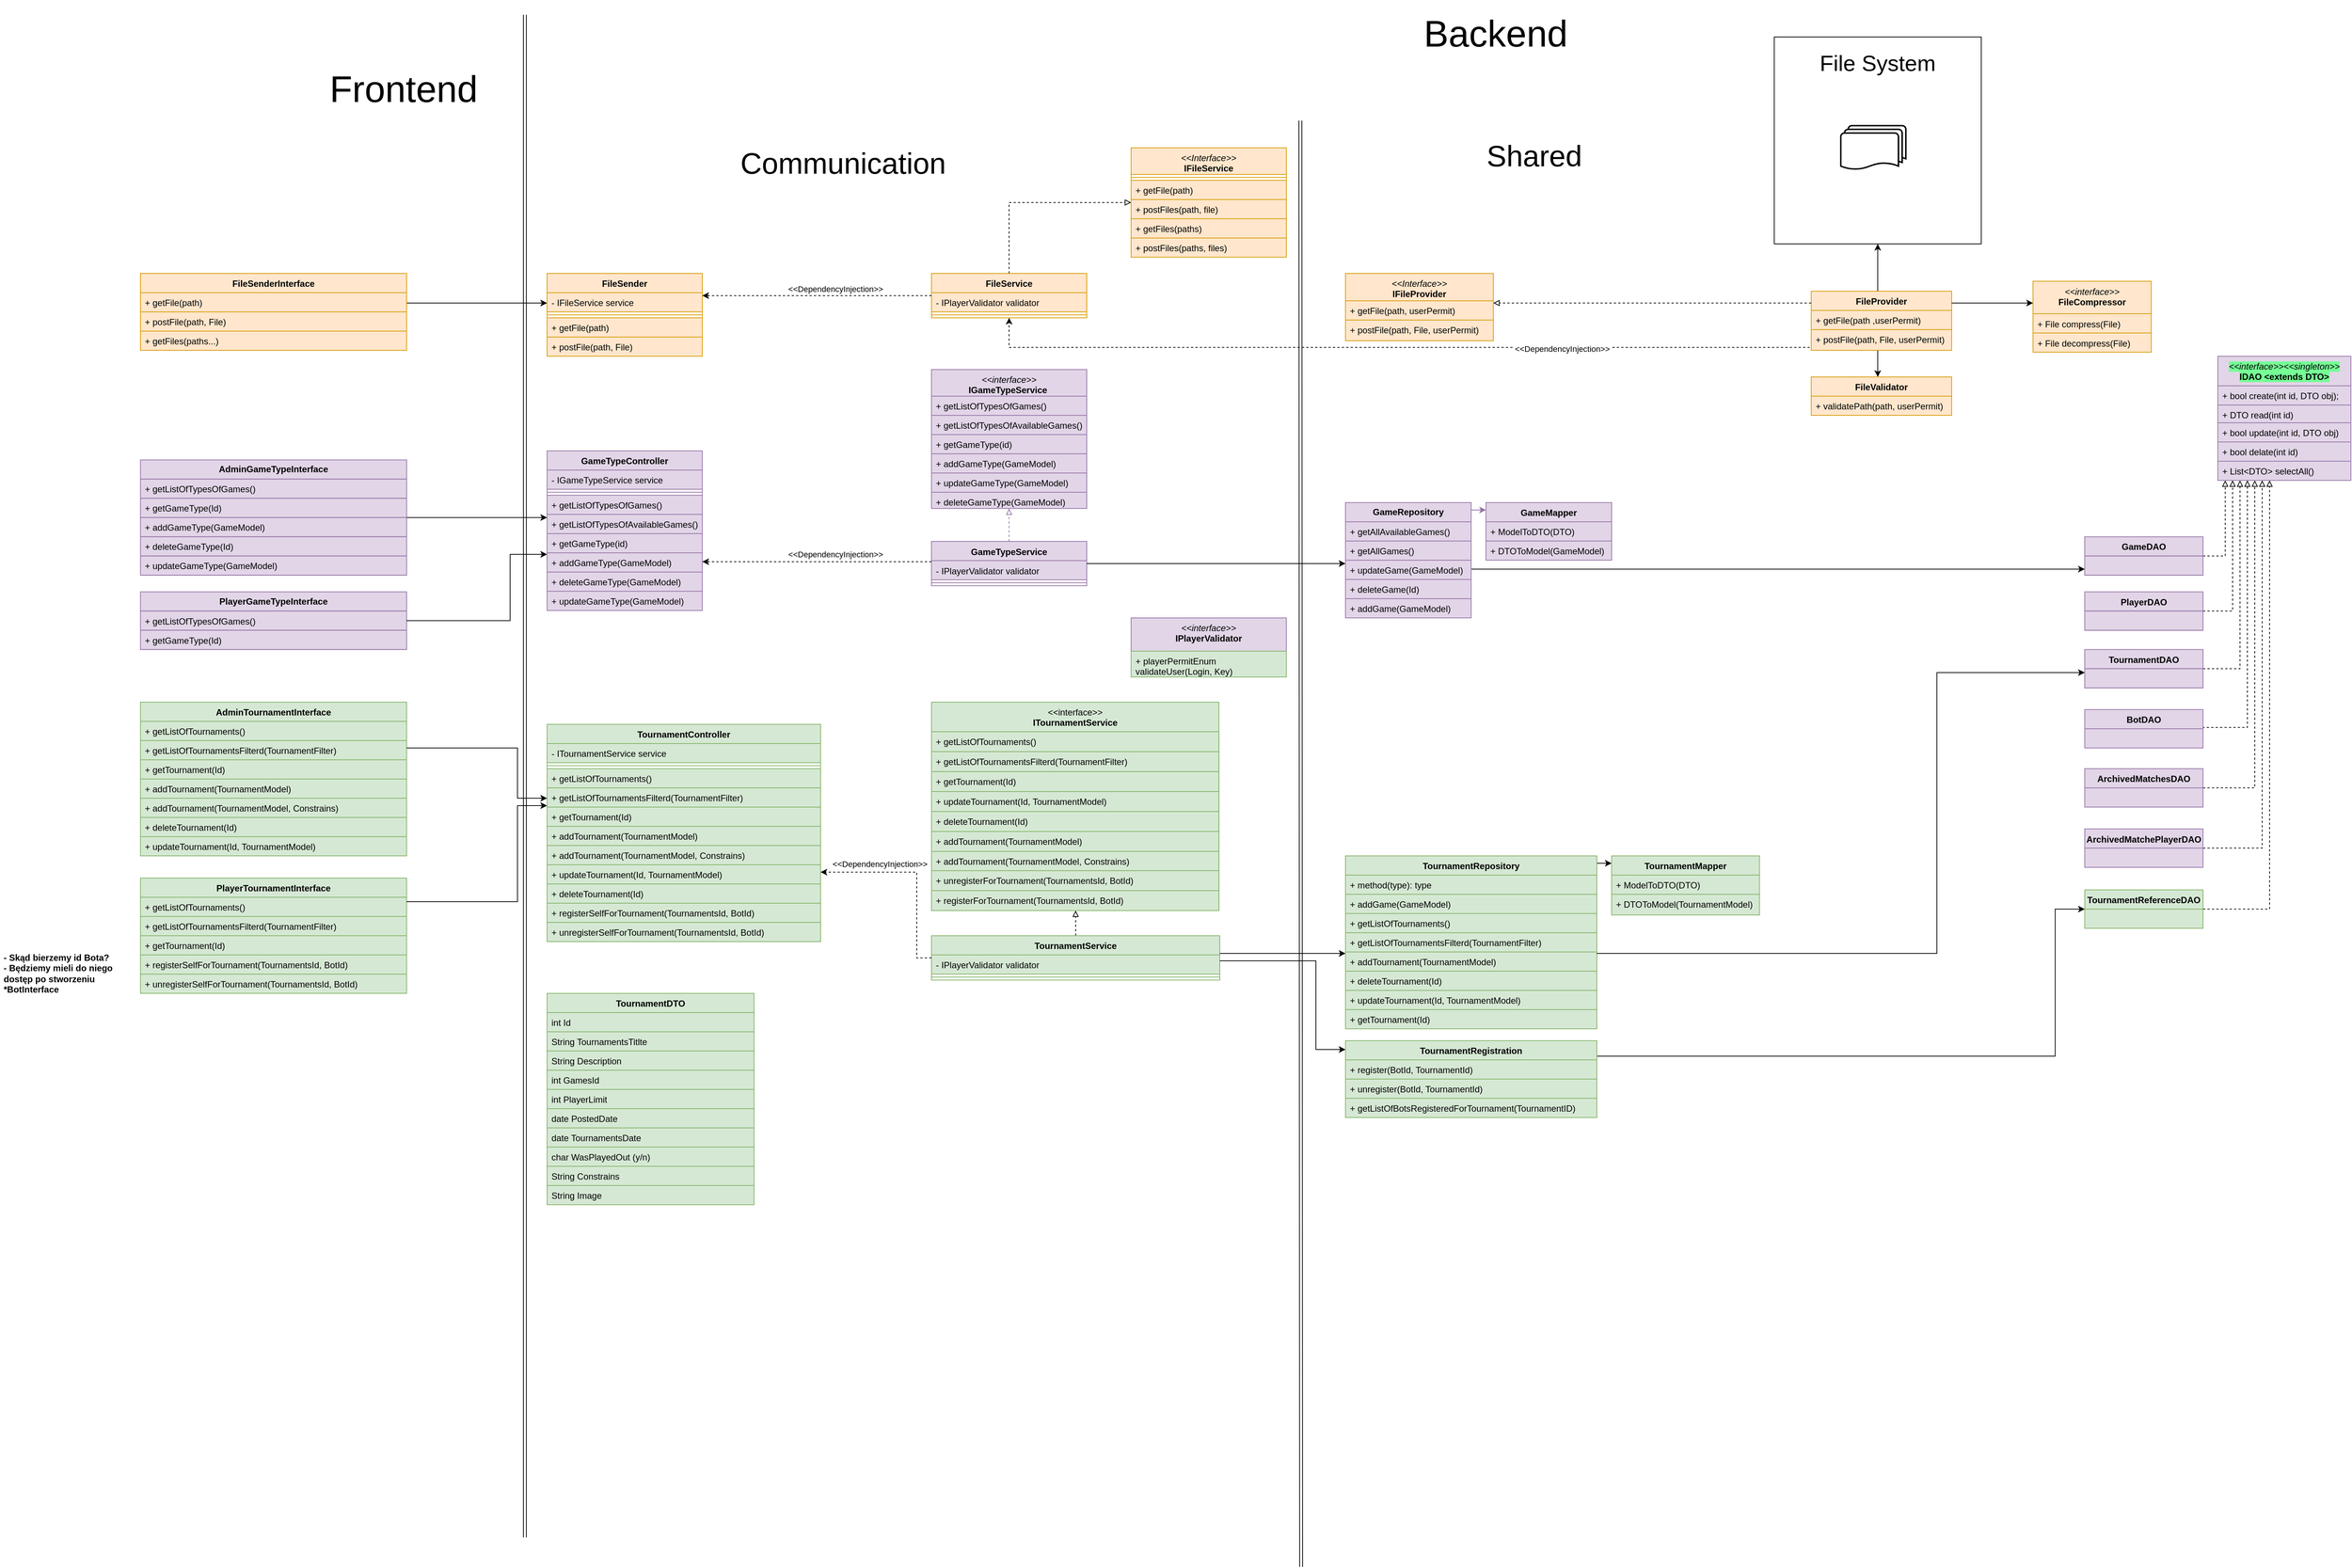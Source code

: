<mxfile version="22.1.0" type="github" pages="5">
  <diagram name="Komunikacja Front-Back" id="vq4zcLMNqd9nZXXzY1yO">
    <mxGraphModel dx="2901" dy="791" grid="1" gridSize="10" guides="1" tooltips="1" connect="1" arrows="1" fold="1" page="1" pageScale="1" pageWidth="827" pageHeight="1169" math="0" shadow="0">
      <root>
        <mxCell id="0" />
        <mxCell id="1" parent="0" />
        <mxCell id="h5PJpBjBbVQgLGX6Nh6A-28" style="edgeStyle=orthogonalEdgeStyle;rounded=0;orthogonalLoop=1;jettySize=auto;html=1;endArrow=block;endFill=0;dashed=1;exitX=1;exitY=0.5;exitDx=0;exitDy=0;" parent="1" source="h5PJpBjBbVQgLGX6Nh6A-29" target="h5PJpBjBbVQgLGX6Nh6A-31" edge="1">
          <mxGeometry relative="1" as="geometry">
            <Array as="points">
              <mxPoint x="1550" y="752" />
            </Array>
          </mxGeometry>
        </mxCell>
        <mxCell id="h5PJpBjBbVQgLGX6Nh6A-29" value="GameDAO" style="swimlane;fontStyle=1;align=center;verticalAlign=top;childLayout=stackLayout;horizontal=1;startSize=26;horizontalStack=0;resizeParent=1;resizeParentMax=0;resizeLast=0;collapsible=1;marginBottom=0;whiteSpace=wrap;html=1;fillColor=#e1d5e7;strokeColor=#9673a6;" parent="1" vertex="1">
          <mxGeometry x="1360" y="726.25" width="160" height="52" as="geometry" />
        </mxCell>
        <mxCell id="h5PJpBjBbVQgLGX6Nh6A-30" style="text;strokeColor=#9673a6;fillColor=#e1d5e7;align=left;verticalAlign=top;spacingLeft=4;spacingRight=4;overflow=hidden;rotatable=0;points=[[0,0.5],[1,0.5]];portConstraint=eastwest;whiteSpace=wrap;html=1;" parent="h5PJpBjBbVQgLGX6Nh6A-29" vertex="1">
          <mxGeometry y="26" width="160" height="26" as="geometry" />
        </mxCell>
        <mxCell id="h5PJpBjBbVQgLGX6Nh6A-31" value="&lt;span style=&quot;background-color: rgb(117, 255, 149);&quot;&gt;&lt;i style=&quot;font-weight: normal;&quot;&gt;&amp;lt;&amp;lt;interface&amp;gt;&amp;gt;&amp;lt;&amp;lt;singleton&amp;gt;&amp;gt;&lt;/i&gt;&lt;br&gt;IDAO &amp;lt;extends DTO&amp;gt;&lt;/span&gt;" style="swimlane;fontStyle=1;align=center;verticalAlign=top;childLayout=stackLayout;horizontal=1;startSize=40;horizontalStack=0;resizeParent=1;resizeParentMax=0;resizeLast=0;collapsible=1;marginBottom=0;whiteSpace=wrap;html=1;fillColor=#e1d5e7;strokeColor=#9673a6;" parent="1" vertex="1">
          <mxGeometry x="1540" y="482" width="180" height="168" as="geometry" />
        </mxCell>
        <mxCell id="h5PJpBjBbVQgLGX6Nh6A-32" value="+ bool create(int id, DTO obj);" style="text;strokeColor=#9673a6;fillColor=#e1d5e7;align=left;verticalAlign=top;spacingLeft=4;spacingRight=4;overflow=hidden;rotatable=0;points=[[0,0.5],[1,0.5]];portConstraint=eastwest;whiteSpace=wrap;html=1;" parent="h5PJpBjBbVQgLGX6Nh6A-31" vertex="1">
          <mxGeometry y="40" width="180" height="26" as="geometry" />
        </mxCell>
        <mxCell id="h5PJpBjBbVQgLGX6Nh6A-33" value="+ DTO read(int id)" style="text;strokeColor=#9673a6;fillColor=#e1d5e7;align=left;verticalAlign=top;spacingLeft=4;spacingRight=4;overflow=hidden;rotatable=0;points=[[0,0.5],[1,0.5]];portConstraint=eastwest;whiteSpace=wrap;html=1;" parent="h5PJpBjBbVQgLGX6Nh6A-31" vertex="1">
          <mxGeometry y="66" width="180" height="24" as="geometry" />
        </mxCell>
        <mxCell id="h5PJpBjBbVQgLGX6Nh6A-34" value="+ bool update(int id, DTO obj)" style="text;strokeColor=#9673a6;fillColor=#e1d5e7;align=left;verticalAlign=top;spacingLeft=4;spacingRight=4;overflow=hidden;rotatable=0;points=[[0,0.5],[1,0.5]];portConstraint=eastwest;whiteSpace=wrap;html=1;" parent="h5PJpBjBbVQgLGX6Nh6A-31" vertex="1">
          <mxGeometry y="90" width="180" height="26" as="geometry" />
        </mxCell>
        <mxCell id="h5PJpBjBbVQgLGX6Nh6A-35" value="+ bool delate(int id)" style="text;strokeColor=#9673a6;fillColor=#e1d5e7;align=left;verticalAlign=top;spacingLeft=4;spacingRight=4;overflow=hidden;rotatable=0;points=[[0,0.5],[1,0.5]];portConstraint=eastwest;whiteSpace=wrap;html=1;" parent="h5PJpBjBbVQgLGX6Nh6A-31" vertex="1">
          <mxGeometry y="116" width="180" height="26" as="geometry" />
        </mxCell>
        <mxCell id="h5PJpBjBbVQgLGX6Nh6A-36" value="+ List&amp;lt;DTO&amp;gt; selectAll()" style="text;strokeColor=#9673a6;fillColor=#e1d5e7;align=left;verticalAlign=top;spacingLeft=4;spacingRight=4;overflow=hidden;rotatable=0;points=[[0,0.5],[1,0.5]];portConstraint=eastwest;whiteSpace=wrap;html=1;" parent="h5PJpBjBbVQgLGX6Nh6A-31" vertex="1">
          <mxGeometry y="142" width="180" height="26" as="geometry" />
        </mxCell>
        <mxCell id="h5PJpBjBbVQgLGX6Nh6A-48" value="GameTypeController" style="swimlane;fontStyle=1;align=center;verticalAlign=top;childLayout=stackLayout;horizontal=1;startSize=26;horizontalStack=0;resizeParent=1;resizeParentMax=0;resizeLast=0;collapsible=1;marginBottom=0;whiteSpace=wrap;html=1;fillColor=#e1d5e7;strokeColor=#9673a6;" parent="1" vertex="1">
          <mxGeometry x="-720" y="610" width="210" height="216" as="geometry" />
        </mxCell>
        <mxCell id="h5PJpBjBbVQgLGX6Nh6A-49" value="- IGameTypeService service" style="text;strokeColor=#9673a6;fillColor=#e1d5e7;align=left;verticalAlign=top;spacingLeft=4;spacingRight=4;overflow=hidden;rotatable=0;points=[[0,0.5],[1,0.5]];portConstraint=eastwest;whiteSpace=wrap;html=1;" parent="h5PJpBjBbVQgLGX6Nh6A-48" vertex="1">
          <mxGeometry y="26" width="210" height="26" as="geometry" />
        </mxCell>
        <mxCell id="h5PJpBjBbVQgLGX6Nh6A-50" value="" style="line;strokeWidth=1;fillColor=#e1d5e7;align=left;verticalAlign=middle;spacingTop=-1;spacingLeft=3;spacingRight=3;rotatable=0;labelPosition=right;points=[];portConstraint=eastwest;strokeColor=#9673a6;" parent="h5PJpBjBbVQgLGX6Nh6A-48" vertex="1">
          <mxGeometry y="52" width="210" height="8" as="geometry" />
        </mxCell>
        <mxCell id="h5PJpBjBbVQgLGX6Nh6A-51" value="+ getListOfTypesOfGames()" style="text;strokeColor=#9673a6;fillColor=#e1d5e7;align=left;verticalAlign=top;spacingLeft=4;spacingRight=4;overflow=hidden;rotatable=0;points=[[0,0.5],[1,0.5]];portConstraint=eastwest;whiteSpace=wrap;html=1;" parent="h5PJpBjBbVQgLGX6Nh6A-48" vertex="1">
          <mxGeometry y="60" width="210" height="26" as="geometry" />
        </mxCell>
        <mxCell id="h5PJpBjBbVQgLGX6Nh6A-52" value="+ getListOfTypesOfAvailableGames()" style="text;strokeColor=#9673a6;fillColor=#e1d5e7;align=left;verticalAlign=top;spacingLeft=4;spacingRight=4;overflow=hidden;rotatable=0;points=[[0,0.5],[1,0.5]];portConstraint=eastwest;whiteSpace=wrap;html=1;" parent="h5PJpBjBbVQgLGX6Nh6A-48" vertex="1">
          <mxGeometry y="86" width="210" height="26" as="geometry" />
        </mxCell>
        <mxCell id="h5PJpBjBbVQgLGX6Nh6A-53" value="+ getGameType(id)" style="text;strokeColor=#9673a6;fillColor=#e1d5e7;align=left;verticalAlign=top;spacingLeft=4;spacingRight=4;overflow=hidden;rotatable=0;points=[[0,0.5],[1,0.5]];portConstraint=eastwest;whiteSpace=wrap;html=1;" parent="h5PJpBjBbVQgLGX6Nh6A-48" vertex="1">
          <mxGeometry y="112" width="210" height="26" as="geometry" />
        </mxCell>
        <mxCell id="h5PJpBjBbVQgLGX6Nh6A-54" value="+ addGameType(GameModel)" style="text;strokeColor=#9673a6;fillColor=#e1d5e7;align=left;verticalAlign=top;spacingLeft=4;spacingRight=4;overflow=hidden;rotatable=0;points=[[0,0.5],[1,0.5]];portConstraint=eastwest;whiteSpace=wrap;html=1;" parent="h5PJpBjBbVQgLGX6Nh6A-48" vertex="1">
          <mxGeometry y="138" width="210" height="26" as="geometry" />
        </mxCell>
        <mxCell id="h5PJpBjBbVQgLGX6Nh6A-55" value="+ deleteGameType(GameModel)" style="text;strokeColor=#9673a6;fillColor=#e1d5e7;align=left;verticalAlign=top;spacingLeft=4;spacingRight=4;overflow=hidden;rotatable=0;points=[[0,0.5],[1,0.5]];portConstraint=eastwest;whiteSpace=wrap;html=1;" parent="h5PJpBjBbVQgLGX6Nh6A-48" vertex="1">
          <mxGeometry y="164" width="210" height="26" as="geometry" />
        </mxCell>
        <mxCell id="h5PJpBjBbVQgLGX6Nh6A-56" value="+ updateGameType(GameModel)" style="text;strokeColor=#9673a6;fillColor=#e1d5e7;align=left;verticalAlign=top;spacingLeft=4;spacingRight=4;overflow=hidden;rotatable=0;points=[[0,0.5],[1,0.5]];portConstraint=eastwest;whiteSpace=wrap;html=1;" parent="h5PJpBjBbVQgLGX6Nh6A-48" vertex="1">
          <mxGeometry y="190" width="210" height="26" as="geometry" />
        </mxCell>
        <mxCell id="h5PJpBjBbVQgLGX6Nh6A-57" style="edgeStyle=orthogonalEdgeStyle;rounded=0;orthogonalLoop=1;jettySize=auto;html=1;exitX=1;exitY=0.5;exitDx=0;exitDy=0;endArrow=block;endFill=0;dashed=1;" parent="1" source="h5PJpBjBbVQgLGX6Nh6A-58" target="h5PJpBjBbVQgLGX6Nh6A-31" edge="1">
          <mxGeometry relative="1" as="geometry">
            <Array as="points">
              <mxPoint x="1560" y="827" />
            </Array>
          </mxGeometry>
        </mxCell>
        <mxCell id="h5PJpBjBbVQgLGX6Nh6A-58" value="PlayerDAO" style="swimlane;fontStyle=1;align=center;verticalAlign=top;childLayout=stackLayout;horizontal=1;startSize=26;horizontalStack=0;resizeParent=1;resizeParentMax=0;resizeLast=0;collapsible=1;marginBottom=0;whiteSpace=wrap;html=1;fillColor=#e1d5e7;strokeColor=#9673a6;" parent="1" vertex="1">
          <mxGeometry x="1360" y="800.75" width="160" height="52" as="geometry" />
        </mxCell>
        <mxCell id="h5PJpBjBbVQgLGX6Nh6A-59" style="text;strokeColor=#9673a6;fillColor=#e1d5e7;align=left;verticalAlign=top;spacingLeft=4;spacingRight=4;overflow=hidden;rotatable=0;points=[[0,0.5],[1,0.5]];portConstraint=eastwest;whiteSpace=wrap;html=1;" parent="h5PJpBjBbVQgLGX6Nh6A-58" vertex="1">
          <mxGeometry y="26" width="160" height="26" as="geometry" />
        </mxCell>
        <mxCell id="h5PJpBjBbVQgLGX6Nh6A-61" style="edgeStyle=orthogonalEdgeStyle;rounded=0;orthogonalLoop=1;jettySize=auto;html=1;exitX=1;exitY=0.5;exitDx=0;exitDy=0;endArrow=block;endFill=0;dashed=1;" parent="1" source="h5PJpBjBbVQgLGX6Nh6A-62" target="h5PJpBjBbVQgLGX6Nh6A-31" edge="1">
          <mxGeometry relative="1" as="geometry">
            <Array as="points">
              <mxPoint x="1570" y="905" />
            </Array>
          </mxGeometry>
        </mxCell>
        <mxCell id="h5PJpBjBbVQgLGX6Nh6A-62" value="TournamentDAO" style="swimlane;fontStyle=1;align=center;verticalAlign=top;childLayout=stackLayout;horizontal=1;startSize=26;horizontalStack=0;resizeParent=1;resizeParentMax=0;resizeLast=0;collapsible=1;marginBottom=0;whiteSpace=wrap;html=1;fillColor=#e1d5e7;strokeColor=#9673a6;" parent="1" vertex="1">
          <mxGeometry x="1360" y="878.75" width="160" height="52" as="geometry" />
        </mxCell>
        <mxCell id="h5PJpBjBbVQgLGX6Nh6A-63" style="text;strokeColor=#9673a6;fillColor=#e1d5e7;align=left;verticalAlign=top;spacingLeft=4;spacingRight=4;overflow=hidden;rotatable=0;points=[[0,0.5],[1,0.5]];portConstraint=eastwest;whiteSpace=wrap;html=1;" parent="h5PJpBjBbVQgLGX6Nh6A-62" vertex="1">
          <mxGeometry y="26" width="160" height="26" as="geometry" />
        </mxCell>
        <mxCell id="h5PJpBjBbVQgLGX6Nh6A-79" style="edgeStyle=orthogonalEdgeStyle;rounded=0;orthogonalLoop=1;jettySize=auto;html=1;exitX=1;exitY=0.5;exitDx=0;exitDy=0;" parent="1" source="h5PJpBjBbVQgLGX6Nh6A-80" target="h5PJpBjBbVQgLGX6Nh6A-48" edge="1">
          <mxGeometry relative="1" as="geometry">
            <Array as="points">
              <mxPoint x="-810" y="700" />
              <mxPoint x="-810" y="700" />
            </Array>
          </mxGeometry>
        </mxCell>
        <mxCell id="h5PJpBjBbVQgLGX6Nh6A-80" value="&lt;b&gt;AdminGameTypeInterface&lt;/b&gt;" style="swimlane;fontStyle=0;childLayout=stackLayout;horizontal=1;startSize=26;fillColor=#e1d5e7;horizontalStack=0;resizeParent=1;resizeParentMax=0;resizeLast=0;collapsible=1;marginBottom=0;whiteSpace=wrap;html=1;strokeColor=#9673a6;" parent="1" vertex="1">
          <mxGeometry x="-1270" y="622.25" width="360" height="156" as="geometry" />
        </mxCell>
        <mxCell id="h5PJpBjBbVQgLGX6Nh6A-81" value="+ getListOfTypesOfGames()" style="text;strokeColor=#9673a6;fillColor=#e1d5e7;align=left;verticalAlign=top;spacingLeft=4;spacingRight=4;overflow=hidden;rotatable=0;points=[[0,0.5],[1,0.5]];portConstraint=eastwest;whiteSpace=wrap;html=1;" parent="h5PJpBjBbVQgLGX6Nh6A-80" vertex="1">
          <mxGeometry y="26" width="360" height="26" as="geometry" />
        </mxCell>
        <mxCell id="h5PJpBjBbVQgLGX6Nh6A-82" value="+ getGameType(Id)" style="text;strokeColor=#9673a6;fillColor=#e1d5e7;align=left;verticalAlign=top;spacingLeft=4;spacingRight=4;overflow=hidden;rotatable=0;points=[[0,0.5],[1,0.5]];portConstraint=eastwest;whiteSpace=wrap;html=1;" parent="h5PJpBjBbVQgLGX6Nh6A-80" vertex="1">
          <mxGeometry y="52" width="360" height="26" as="geometry" />
        </mxCell>
        <mxCell id="h5PJpBjBbVQgLGX6Nh6A-83" value="+ addGameType(GameModel)" style="text;strokeColor=#9673a6;fillColor=#e1d5e7;align=left;verticalAlign=top;spacingLeft=4;spacingRight=4;overflow=hidden;rotatable=0;points=[[0,0.5],[1,0.5]];portConstraint=eastwest;whiteSpace=wrap;html=1;" parent="h5PJpBjBbVQgLGX6Nh6A-80" vertex="1">
          <mxGeometry y="78" width="360" height="26" as="geometry" />
        </mxCell>
        <mxCell id="h5PJpBjBbVQgLGX6Nh6A-84" value="+ deleteGameType(Id)" style="text;strokeColor=#9673a6;fillColor=#e1d5e7;align=left;verticalAlign=top;spacingLeft=4;spacingRight=4;overflow=hidden;rotatable=0;points=[[0,0.5],[1,0.5]];portConstraint=eastwest;whiteSpace=wrap;html=1;" parent="h5PJpBjBbVQgLGX6Nh6A-80" vertex="1">
          <mxGeometry y="104" width="360" height="26" as="geometry" />
        </mxCell>
        <mxCell id="h5PJpBjBbVQgLGX6Nh6A-85" value="+ updateGameType(GameModel)" style="text;strokeColor=#9673a6;fillColor=#e1d5e7;align=left;verticalAlign=top;spacingLeft=4;spacingRight=4;overflow=hidden;rotatable=0;points=[[0,0.5],[1,0.5]];portConstraint=eastwest;whiteSpace=wrap;html=1;" parent="h5PJpBjBbVQgLGX6Nh6A-80" vertex="1">
          <mxGeometry y="130" width="360" height="26" as="geometry" />
        </mxCell>
        <mxCell id="h5PJpBjBbVQgLGX6Nh6A-88" style="edgeStyle=orthogonalEdgeStyle;rounded=0;orthogonalLoop=1;jettySize=auto;html=1;exitX=0.994;exitY=0.467;exitDx=0;exitDy=0;endArrow=block;endFill=0;dashed=1;exitPerimeter=0;" parent="1" source="h5PJpBjBbVQgLGX6Nh6A-90" target="h5PJpBjBbVQgLGX6Nh6A-31" edge="1">
          <mxGeometry relative="1" as="geometry">
            <Array as="points">
              <mxPoint x="1580" y="984" />
            </Array>
          </mxGeometry>
        </mxCell>
        <mxCell id="h5PJpBjBbVQgLGX6Nh6A-90" value="BotDAO" style="swimlane;fontStyle=1;align=center;verticalAlign=top;childLayout=stackLayout;horizontal=1;startSize=26;horizontalStack=0;resizeParent=1;resizeParentMax=0;resizeLast=0;collapsible=1;marginBottom=0;whiteSpace=wrap;html=1;fillColor=#e1d5e7;strokeColor=#9673a6;" parent="1" vertex="1">
          <mxGeometry x="1360" y="960" width="160" height="52" as="geometry" />
        </mxCell>
        <mxCell id="h5PJpBjBbVQgLGX6Nh6A-91" style="text;strokeColor=#9673a6;fillColor=#e1d5e7;align=left;verticalAlign=top;spacingLeft=4;spacingRight=4;overflow=hidden;rotatable=0;points=[[0,0.5],[1,0.5]];portConstraint=eastwest;whiteSpace=wrap;html=1;" parent="h5PJpBjBbVQgLGX6Nh6A-90" vertex="1">
          <mxGeometry y="26" width="160" height="26" as="geometry" />
        </mxCell>
        <mxCell id="h5PJpBjBbVQgLGX6Nh6A-101" style="edgeStyle=orthogonalEdgeStyle;rounded=0;orthogonalLoop=1;jettySize=auto;html=1;exitX=1;exitY=0.5;exitDx=0;exitDy=0;endArrow=block;endFill=0;dashed=1;" parent="1" source="h5PJpBjBbVQgLGX6Nh6A-103" target="h5PJpBjBbVQgLGX6Nh6A-31" edge="1">
          <mxGeometry relative="1" as="geometry">
            <Array as="points">
              <mxPoint x="1590" y="1066" />
            </Array>
          </mxGeometry>
        </mxCell>
        <mxCell id="h5PJpBjBbVQgLGX6Nh6A-103" value="ArchivedMatchesDAO" style="swimlane;fontStyle=1;align=center;verticalAlign=top;childLayout=stackLayout;horizontal=1;startSize=26;horizontalStack=0;resizeParent=1;resizeParentMax=0;resizeLast=0;collapsible=1;marginBottom=0;whiteSpace=wrap;html=1;fillColor=#e1d5e7;strokeColor=#9673a6;" parent="1" vertex="1">
          <mxGeometry x="1360" y="1040" width="160" height="52" as="geometry" />
        </mxCell>
        <mxCell id="h5PJpBjBbVQgLGX6Nh6A-104" style="text;strokeColor=#9673a6;fillColor=#e1d5e7;align=left;verticalAlign=top;spacingLeft=4;spacingRight=4;overflow=hidden;rotatable=0;points=[[0,0.5],[1,0.5]];portConstraint=eastwest;whiteSpace=wrap;html=1;" parent="h5PJpBjBbVQgLGX6Nh6A-103" vertex="1">
          <mxGeometry y="26" width="160" height="26" as="geometry" />
        </mxCell>
        <mxCell id="h5PJpBjBbVQgLGX6Nh6A-118" value="&lt;b&gt;PlayerGameTypeInterface&lt;/b&gt;" style="swimlane;fontStyle=0;childLayout=stackLayout;horizontal=1;startSize=26;fillColor=#e1d5e7;horizontalStack=0;resizeParent=1;resizeParentMax=0;resizeLast=0;collapsible=1;marginBottom=0;whiteSpace=wrap;html=1;strokeColor=#9673a6;" parent="1" vertex="1">
          <mxGeometry x="-1270" y="800.75" width="360" height="78" as="geometry" />
        </mxCell>
        <mxCell id="h5PJpBjBbVQgLGX6Nh6A-119" value="+ getListOfTypesOfGames()" style="text;strokeColor=#9673a6;fillColor=#e1d5e7;align=left;verticalAlign=top;spacingLeft=4;spacingRight=4;overflow=hidden;rotatable=0;points=[[0,0.5],[1,0.5]];portConstraint=eastwest;whiteSpace=wrap;html=1;" parent="h5PJpBjBbVQgLGX6Nh6A-118" vertex="1">
          <mxGeometry y="26" width="360" height="26" as="geometry" />
        </mxCell>
        <mxCell id="h5PJpBjBbVQgLGX6Nh6A-120" value="+ getGameType(Id)" style="text;strokeColor=#9673a6;fillColor=#e1d5e7;align=left;verticalAlign=top;spacingLeft=4;spacingRight=4;overflow=hidden;rotatable=0;points=[[0,0.5],[1,0.5]];portConstraint=eastwest;whiteSpace=wrap;html=1;" parent="h5PJpBjBbVQgLGX6Nh6A-118" vertex="1">
          <mxGeometry y="52" width="360" height="26" as="geometry" />
        </mxCell>
        <mxCell id="h5PJpBjBbVQgLGX6Nh6A-143" style="edgeStyle=orthogonalEdgeStyle;rounded=0;orthogonalLoop=1;jettySize=auto;html=1;" parent="1" source="h5PJpBjBbVQgLGX6Nh6A-118" target="h5PJpBjBbVQgLGX6Nh6A-48" edge="1">
          <mxGeometry relative="1" as="geometry">
            <Array as="points">
              <mxPoint x="-770" y="840" />
              <mxPoint x="-770" y="750" />
            </Array>
          </mxGeometry>
        </mxCell>
        <mxCell id="h5PJpBjBbVQgLGX6Nh6A-144" value="" style="shape=link;html=1;rounded=0;" parent="1" edge="1">
          <mxGeometry width="100" relative="1" as="geometry">
            <mxPoint x="-750" y="20" as="sourcePoint" />
            <mxPoint x="-750" y="2080" as="targetPoint" />
          </mxGeometry>
        </mxCell>
        <mxCell id="h5PJpBjBbVQgLGX6Nh6A-145" value="&lt;font style=&quot;font-size: 50px;&quot;&gt;Backend&lt;/font&gt;" style="text;strokeColor=none;fillColor=none;align=left;verticalAlign=middle;spacingLeft=4;spacingRight=4;overflow=hidden;points=[[0,0.5],[1,0.5]];portConstraint=eastwest;rotatable=0;whiteSpace=wrap;html=1;" parent="1" vertex="1">
          <mxGeometry x="460" width="230" height="90" as="geometry" />
        </mxCell>
        <mxCell id="h5PJpBjBbVQgLGX6Nh6A-146" value="&lt;span style=&quot;font-size: 50px;&quot;&gt;Frontend&lt;/span&gt;" style="text;strokeColor=none;fillColor=none;align=left;verticalAlign=middle;spacingLeft=4;spacingRight=4;overflow=hidden;points=[[0,0.5],[1,0.5]];portConstraint=eastwest;rotatable=0;whiteSpace=wrap;html=1;" parent="1" vertex="1">
          <mxGeometry x="-1020" y="60" width="230" height="120" as="geometry" />
        </mxCell>
        <mxCell id="h5PJpBjBbVQgLGX6Nh6A-166" style="edgeStyle=orthogonalEdgeStyle;rounded=0;orthogonalLoop=1;jettySize=auto;html=1;exitX=1;exitY=0.5;exitDx=0;exitDy=0;endArrow=block;endFill=0;dashed=1;" parent="1" source="h5PJpBjBbVQgLGX6Nh6A-168" target="h5PJpBjBbVQgLGX6Nh6A-31" edge="1">
          <mxGeometry relative="1" as="geometry">
            <Array as="points">
              <mxPoint x="1600" y="1147" />
            </Array>
          </mxGeometry>
        </mxCell>
        <mxCell id="h5PJpBjBbVQgLGX6Nh6A-168" value="ArchivedMatchePlayerDAO" style="swimlane;fontStyle=1;align=center;verticalAlign=top;childLayout=stackLayout;horizontal=1;startSize=26;horizontalStack=0;resizeParent=1;resizeParentMax=0;resizeLast=0;collapsible=1;marginBottom=0;whiteSpace=wrap;html=1;fillColor=#e1d5e7;strokeColor=#9673a6;" parent="1" vertex="1">
          <mxGeometry x="1360" y="1121.5" width="160" height="52" as="geometry" />
        </mxCell>
        <mxCell id="h5PJpBjBbVQgLGX6Nh6A-169" style="text;strokeColor=#9673a6;fillColor=#e1d5e7;align=left;verticalAlign=top;spacingLeft=4;spacingRight=4;overflow=hidden;rotatable=0;points=[[0,0.5],[1,0.5]];portConstraint=eastwest;whiteSpace=wrap;html=1;" parent="h5PJpBjBbVQgLGX6Nh6A-168" vertex="1">
          <mxGeometry y="26" width="160" height="26" as="geometry" />
        </mxCell>
        <mxCell id="h5PJpBjBbVQgLGX6Nh6A-170" style="edgeStyle=orthogonalEdgeStyle;rounded=0;orthogonalLoop=1;jettySize=auto;html=1;endArrow=block;endFill=0;dashed=1;fillColor=#e1d5e7;strokeColor=#9673a6;" parent="1" source="h5PJpBjBbVQgLGX6Nh6A-172" target="h5PJpBjBbVQgLGX6Nh6A-174" edge="1">
          <mxGeometry relative="1" as="geometry">
            <Array as="points" />
          </mxGeometry>
        </mxCell>
        <mxCell id="h5PJpBjBbVQgLGX6Nh6A-172" value="GameTypeService" style="swimlane;fontStyle=1;align=center;verticalAlign=top;childLayout=stackLayout;horizontal=1;startSize=26;horizontalStack=0;resizeParent=1;resizeParentMax=0;resizeLast=0;collapsible=1;marginBottom=0;whiteSpace=wrap;html=1;fillColor=#e1d5e7;strokeColor=#9673a6;" parent="1" vertex="1">
          <mxGeometry x="-200" y="732.5" width="210" height="60" as="geometry" />
        </mxCell>
        <mxCell id="P3R9s2honfsU5ICbwLGU-1" value="- IPlayerValidator validator" style="text;align=left;verticalAlign=top;spacingLeft=4;spacingRight=4;overflow=hidden;rotatable=0;points=[[0,0.5],[1,0.5]];portConstraint=eastwest;whiteSpace=wrap;html=1;fillColor=#e1d5e7;strokeColor=#9673a6;" parent="h5PJpBjBbVQgLGX6Nh6A-172" vertex="1">
          <mxGeometry y="26" width="210" height="26" as="geometry" />
        </mxCell>
        <mxCell id="P3R9s2honfsU5ICbwLGU-2" style="line;strokeWidth=1;align=left;verticalAlign=middle;spacingTop=-1;spacingLeft=3;spacingRight=3;rotatable=0;labelPosition=right;points=[];portConstraint=eastwest;fillColor=#e1d5e7;strokeColor=#9673a6;" parent="h5PJpBjBbVQgLGX6Nh6A-172" vertex="1">
          <mxGeometry y="52" width="210" height="8" as="geometry" />
        </mxCell>
        <mxCell id="h5PJpBjBbVQgLGX6Nh6A-173" style="edgeStyle=orthogonalEdgeStyle;rounded=0;orthogonalLoop=1;jettySize=auto;html=1;" parent="1" source="h5PJpBjBbVQgLGX6Nh6A-172" target="h5PJpBjBbVQgLGX6Nh6A-198" edge="1">
          <mxGeometry relative="1" as="geometry">
            <Array as="points">
              <mxPoint y="759" />
              <mxPoint y="759" />
            </Array>
          </mxGeometry>
        </mxCell>
        <mxCell id="h5PJpBjBbVQgLGX6Nh6A-174" value="&lt;i style=&quot;font-weight: normal;&quot;&gt;&amp;lt;&amp;lt;interface&amp;gt;&amp;gt;&lt;/i&gt;&lt;br&gt;IGameTypeService&amp;nbsp;" style="swimlane;fontStyle=1;align=center;verticalAlign=top;childLayout=stackLayout;horizontal=1;startSize=36;horizontalStack=0;resizeParent=1;resizeParentMax=0;resizeLast=0;collapsible=1;marginBottom=0;whiteSpace=wrap;html=1;fillColor=#e1d5e7;strokeColor=#9673a6;" parent="1" vertex="1">
          <mxGeometry x="-200" y="500" width="210" height="188" as="geometry" />
        </mxCell>
        <mxCell id="h5PJpBjBbVQgLGX6Nh6A-175" value="+ getListOfTypesOfGames()" style="text;strokeColor=#9673a6;fillColor=#e1d5e7;align=left;verticalAlign=top;spacingLeft=4;spacingRight=4;overflow=hidden;rotatable=0;points=[[0,0.5],[1,0.5]];portConstraint=eastwest;whiteSpace=wrap;html=1;" parent="h5PJpBjBbVQgLGX6Nh6A-174" vertex="1">
          <mxGeometry y="36" width="210" height="26" as="geometry" />
        </mxCell>
        <mxCell id="h5PJpBjBbVQgLGX6Nh6A-176" value="+ getListOfTypesOfAvailableGames()" style="text;strokeColor=#9673a6;fillColor=#e1d5e7;align=left;verticalAlign=top;spacingLeft=4;spacingRight=4;overflow=hidden;rotatable=0;points=[[0,0.5],[1,0.5]];portConstraint=eastwest;whiteSpace=wrap;html=1;" parent="h5PJpBjBbVQgLGX6Nh6A-174" vertex="1">
          <mxGeometry y="62" width="210" height="26" as="geometry" />
        </mxCell>
        <mxCell id="h5PJpBjBbVQgLGX6Nh6A-177" value="+ getGameType(id)" style="text;strokeColor=#9673a6;fillColor=#e1d5e7;align=left;verticalAlign=top;spacingLeft=4;spacingRight=4;overflow=hidden;rotatable=0;points=[[0,0.5],[1,0.5]];portConstraint=eastwest;whiteSpace=wrap;html=1;" parent="h5PJpBjBbVQgLGX6Nh6A-174" vertex="1">
          <mxGeometry y="88" width="210" height="26" as="geometry" />
        </mxCell>
        <mxCell id="h5PJpBjBbVQgLGX6Nh6A-178" value="+ addGameType(GameModel)" style="text;strokeColor=#9673a6;fillColor=#e1d5e7;align=left;verticalAlign=top;spacingLeft=4;spacingRight=4;overflow=hidden;rotatable=0;points=[[0,0.5],[1,0.5]];portConstraint=eastwest;whiteSpace=wrap;html=1;" parent="h5PJpBjBbVQgLGX6Nh6A-174" vertex="1">
          <mxGeometry y="114" width="210" height="26" as="geometry" />
        </mxCell>
        <mxCell id="h5PJpBjBbVQgLGX6Nh6A-179" value="+ updateGameType(GameModel)" style="text;strokeColor=#9673a6;fillColor=#e1d5e7;align=left;verticalAlign=top;spacingLeft=4;spacingRight=4;overflow=hidden;rotatable=0;points=[[0,0.5],[1,0.5]];portConstraint=eastwest;whiteSpace=wrap;html=1;" parent="h5PJpBjBbVQgLGX6Nh6A-174" vertex="1">
          <mxGeometry y="140" width="210" height="26" as="geometry" />
        </mxCell>
        <mxCell id="h5PJpBjBbVQgLGX6Nh6A-180" value="+ deleteGameType(GameModel)" style="text;strokeColor=#9673a6;fillColor=#e1d5e7;align=left;verticalAlign=top;spacingLeft=4;spacingRight=4;overflow=hidden;rotatable=0;points=[[0,0.5],[1,0.5]];portConstraint=eastwest;whiteSpace=wrap;html=1;" parent="h5PJpBjBbVQgLGX6Nh6A-174" vertex="1">
          <mxGeometry y="166" width="210" height="22" as="geometry" />
        </mxCell>
        <mxCell id="h5PJpBjBbVQgLGX6Nh6A-181" style="edgeStyle=orthogonalEdgeStyle;rounded=0;orthogonalLoop=1;jettySize=auto;html=1;dashed=1;" parent="1" source="h5PJpBjBbVQgLGX6Nh6A-172" target="h5PJpBjBbVQgLGX6Nh6A-48" edge="1">
          <mxGeometry relative="1" as="geometry">
            <Array as="points">
              <mxPoint x="-420" y="760" />
              <mxPoint x="-420" y="760" />
            </Array>
          </mxGeometry>
        </mxCell>
        <mxCell id="h5PJpBjBbVQgLGX6Nh6A-182" value="&amp;lt;&amp;lt;DependencyInjection&amp;gt;&amp;gt;" style="edgeLabel;html=1;align=center;verticalAlign=middle;resizable=0;points=[];" parent="h5PJpBjBbVQgLGX6Nh6A-181" vertex="1" connectable="0">
          <mxGeometry x="-0.227" relative="1" as="geometry">
            <mxPoint x="-10" y="-10" as="offset" />
          </mxGeometry>
        </mxCell>
        <mxCell id="h5PJpBjBbVQgLGX6Nh6A-193" value="GameMapper" style="swimlane;fontStyle=1;align=center;verticalAlign=top;childLayout=stackLayout;horizontal=1;startSize=26;horizontalStack=0;resizeParent=1;resizeParentMax=0;resizeLast=0;collapsible=1;marginBottom=0;whiteSpace=wrap;html=1;fillColor=#e1d5e7;strokeColor=#9673a6;" parent="1" vertex="1">
          <mxGeometry x="550" y="680" width="170" height="78" as="geometry" />
        </mxCell>
        <mxCell id="h5PJpBjBbVQgLGX6Nh6A-194" value="+ ModelToDTO(DTO)" style="text;strokeColor=#9673a6;fillColor=#e1d5e7;align=left;verticalAlign=top;spacingLeft=4;spacingRight=4;overflow=hidden;rotatable=0;points=[[0,0.5],[1,0.5]];portConstraint=eastwest;whiteSpace=wrap;html=1;" parent="h5PJpBjBbVQgLGX6Nh6A-193" vertex="1">
          <mxGeometry y="26" width="170" height="26" as="geometry" />
        </mxCell>
        <mxCell id="h5PJpBjBbVQgLGX6Nh6A-195" value="+ DTOToModel(GameModel)" style="text;strokeColor=#9673a6;fillColor=#e1d5e7;align=left;verticalAlign=top;spacingLeft=4;spacingRight=4;overflow=hidden;rotatable=0;points=[[0,0.5],[1,0.5]];portConstraint=eastwest;whiteSpace=wrap;html=1;" parent="h5PJpBjBbVQgLGX6Nh6A-193" vertex="1">
          <mxGeometry y="52" width="170" height="26" as="geometry" />
        </mxCell>
        <mxCell id="h5PJpBjBbVQgLGX6Nh6A-196" style="edgeStyle=orthogonalEdgeStyle;rounded=0;orthogonalLoop=1;jettySize=auto;html=1;fillColor=#e1d5e7;strokeColor=#9673a6;" parent="1" source="h5PJpBjBbVQgLGX6Nh6A-198" target="h5PJpBjBbVQgLGX6Nh6A-193" edge="1">
          <mxGeometry relative="1" as="geometry">
            <Array as="points">
              <mxPoint x="540" y="690" />
              <mxPoint x="540" y="690" />
            </Array>
          </mxGeometry>
        </mxCell>
        <mxCell id="h5PJpBjBbVQgLGX6Nh6A-197" style="edgeStyle=orthogonalEdgeStyle;rounded=0;orthogonalLoop=1;jettySize=auto;html=1;" parent="1" source="h5PJpBjBbVQgLGX6Nh6A-198" target="h5PJpBjBbVQgLGX6Nh6A-29" edge="1">
          <mxGeometry relative="1" as="geometry">
            <Array as="points">
              <mxPoint x="950" y="770" />
              <mxPoint x="950" y="770" />
            </Array>
          </mxGeometry>
        </mxCell>
        <mxCell id="h5PJpBjBbVQgLGX6Nh6A-198" value="&lt;b&gt;GameRepository&lt;/b&gt;" style="swimlane;fontStyle=0;childLayout=stackLayout;horizontal=1;startSize=26;fillColor=#e1d5e7;horizontalStack=0;resizeParent=1;resizeParentMax=0;resizeLast=0;collapsible=1;marginBottom=0;whiteSpace=wrap;html=1;strokeColor=#9673a6;" parent="1" vertex="1">
          <mxGeometry x="360" y="680" width="170" height="156" as="geometry" />
        </mxCell>
        <mxCell id="h5PJpBjBbVQgLGX6Nh6A-199" value="+ getAllAvailableGames()" style="text;strokeColor=#9673a6;fillColor=#e1d5e7;align=left;verticalAlign=top;spacingLeft=4;spacingRight=4;overflow=hidden;rotatable=0;points=[[0,0.5],[1,0.5]];portConstraint=eastwest;whiteSpace=wrap;html=1;" parent="h5PJpBjBbVQgLGX6Nh6A-198" vertex="1">
          <mxGeometry y="26" width="170" height="26" as="geometry" />
        </mxCell>
        <mxCell id="h5PJpBjBbVQgLGX6Nh6A-200" value="+ getAllGames()" style="text;strokeColor=#9673a6;fillColor=#e1d5e7;align=left;verticalAlign=top;spacingLeft=4;spacingRight=4;overflow=hidden;rotatable=0;points=[[0,0.5],[1,0.5]];portConstraint=eastwest;whiteSpace=wrap;html=1;" parent="h5PJpBjBbVQgLGX6Nh6A-198" vertex="1">
          <mxGeometry y="52" width="170" height="26" as="geometry" />
        </mxCell>
        <mxCell id="h5PJpBjBbVQgLGX6Nh6A-201" value="+ updateGame(GameModel)" style="text;strokeColor=#9673a6;fillColor=#e1d5e7;align=left;verticalAlign=top;spacingLeft=4;spacingRight=4;overflow=hidden;rotatable=0;points=[[0,0.5],[1,0.5]];portConstraint=eastwest;whiteSpace=wrap;html=1;" parent="h5PJpBjBbVQgLGX6Nh6A-198" vertex="1">
          <mxGeometry y="78" width="170" height="26" as="geometry" />
        </mxCell>
        <mxCell id="FiPiSKQLUzCMa5AXJdsr-1" value="+ deleteGame(Id)" style="text;strokeColor=#9673a6;fillColor=#e1d5e7;align=left;verticalAlign=top;spacingLeft=4;spacingRight=4;overflow=hidden;rotatable=0;points=[[0,0.5],[1,0.5]];portConstraint=eastwest;whiteSpace=wrap;html=1;" parent="h5PJpBjBbVQgLGX6Nh6A-198" vertex="1">
          <mxGeometry y="104" width="170" height="26" as="geometry" />
        </mxCell>
        <mxCell id="FiPiSKQLUzCMa5AXJdsr-2" value="+ addGame(GameModel)" style="text;strokeColor=#9673a6;fillColor=#e1d5e7;align=left;verticalAlign=top;spacingLeft=4;spacingRight=4;overflow=hidden;rotatable=0;points=[[0,0.5],[1,0.5]];portConstraint=eastwest;whiteSpace=wrap;html=1;" parent="h5PJpBjBbVQgLGX6Nh6A-198" vertex="1">
          <mxGeometry y="130" width="170" height="26" as="geometry" />
        </mxCell>
        <mxCell id="h5PJpBjBbVQgLGX6Nh6A-202" value="&lt;span style=&quot;font-style: italic; font-weight: normal;&quot;&gt;&amp;lt;&amp;lt;interface&amp;gt;&amp;gt;&lt;/span&gt;&lt;br&gt;IPlayerValidator" style="swimlane;fontStyle=1;align=center;verticalAlign=top;childLayout=stackLayout;horizontal=1;startSize=45;horizontalStack=0;resizeParent=1;resizeParentMax=0;resizeLast=0;collapsible=1;marginBottom=0;whiteSpace=wrap;html=1;fillColor=#e1d5e7;strokeColor=#9673a6;" parent="1" vertex="1">
          <mxGeometry x="70" y="836" width="210" height="80" as="geometry" />
        </mxCell>
        <mxCell id="h5PJpBjBbVQgLGX6Nh6A-203" value="+ playerPermitEnum validateUser(Login, Key)" style="text;strokeColor=#82b366;fillColor=#d5e8d4;align=left;verticalAlign=top;spacingLeft=4;spacingRight=4;overflow=hidden;rotatable=0;points=[[0,0.5],[1,0.5]];portConstraint=eastwest;whiteSpace=wrap;html=1;" parent="h5PJpBjBbVQgLGX6Nh6A-202" vertex="1">
          <mxGeometry y="45" width="210" height="35" as="geometry" />
        </mxCell>
        <mxCell id="h5PJpBjBbVQgLGX6Nh6A-229" value="AdminTournamentInterface" style="swimlane;fontStyle=1;align=center;verticalAlign=top;childLayout=stackLayout;horizontal=1;startSize=26;horizontalStack=0;resizeParent=1;resizeParentMax=0;resizeLast=0;collapsible=1;marginBottom=0;whiteSpace=wrap;html=1;fillColor=#d5e8d4;strokeColor=#82b366;" parent="1" vertex="1">
          <mxGeometry x="-1270" y="950" width="360" height="208" as="geometry" />
        </mxCell>
        <mxCell id="h5PJpBjBbVQgLGX6Nh6A-230" value="+ getListOfTournaments()" style="text;strokeColor=#82b366;fillColor=#d5e8d4;align=left;verticalAlign=top;spacingLeft=4;spacingRight=4;overflow=hidden;rotatable=0;points=[[0,0.5],[1,0.5]];portConstraint=eastwest;whiteSpace=wrap;html=1;" parent="h5PJpBjBbVQgLGX6Nh6A-229" vertex="1">
          <mxGeometry y="26" width="360" height="26" as="geometry" />
        </mxCell>
        <mxCell id="h5PJpBjBbVQgLGX6Nh6A-231" value="+ getListOfTournamentsFilterd(TournamentFilter)" style="text;strokeColor=#82b366;fillColor=#d5e8d4;align=left;verticalAlign=top;spacingLeft=4;spacingRight=4;overflow=hidden;rotatable=0;points=[[0,0.5],[1,0.5]];portConstraint=eastwest;whiteSpace=wrap;html=1;" parent="h5PJpBjBbVQgLGX6Nh6A-229" vertex="1">
          <mxGeometry y="52" width="360" height="26" as="geometry" />
        </mxCell>
        <mxCell id="h5PJpBjBbVQgLGX6Nh6A-232" value="+ getTournament(Id)" style="text;strokeColor=#82b366;fillColor=#d5e8d4;align=left;verticalAlign=top;spacingLeft=4;spacingRight=4;overflow=hidden;rotatable=0;points=[[0,0.5],[1,0.5]];portConstraint=eastwest;whiteSpace=wrap;html=1;" parent="h5PJpBjBbVQgLGX6Nh6A-229" vertex="1">
          <mxGeometry y="78" width="360" height="26" as="geometry" />
        </mxCell>
        <mxCell id="h5PJpBjBbVQgLGX6Nh6A-233" value="+ addTournament(TournamentModel)" style="text;strokeColor=#82b366;fillColor=#d5e8d4;align=left;verticalAlign=top;spacingLeft=4;spacingRight=4;overflow=hidden;rotatable=0;points=[[0,0.5],[1,0.5]];portConstraint=eastwest;whiteSpace=wrap;html=1;" parent="h5PJpBjBbVQgLGX6Nh6A-229" vertex="1">
          <mxGeometry y="104" width="360" height="26" as="geometry" />
        </mxCell>
        <mxCell id="6zBhd1JYdtig_KdPek09-2" value="+ addTournament(TournamentModel, Constrains)" style="text;strokeColor=#82b366;fillColor=#d5e8d4;align=left;verticalAlign=top;spacingLeft=4;spacingRight=4;overflow=hidden;rotatable=0;points=[[0,0.5],[1,0.5]];portConstraint=eastwest;whiteSpace=wrap;html=1;" parent="h5PJpBjBbVQgLGX6Nh6A-229" vertex="1">
          <mxGeometry y="130" width="360" height="26" as="geometry" />
        </mxCell>
        <mxCell id="h5PJpBjBbVQgLGX6Nh6A-234" value="+ deleteTournament(Id)" style="text;strokeColor=#82b366;fillColor=#d5e8d4;align=left;verticalAlign=top;spacingLeft=4;spacingRight=4;overflow=hidden;rotatable=0;points=[[0,0.5],[1,0.5]];portConstraint=eastwest;whiteSpace=wrap;html=1;" parent="h5PJpBjBbVQgLGX6Nh6A-229" vertex="1">
          <mxGeometry y="156" width="360" height="26" as="geometry" />
        </mxCell>
        <mxCell id="h5PJpBjBbVQgLGX6Nh6A-235" value="+ updateTournament(Id, TournamentModel)" style="text;strokeColor=#82b366;fillColor=#d5e8d4;align=left;verticalAlign=top;spacingLeft=4;spacingRight=4;overflow=hidden;rotatable=0;points=[[0,0.5],[1,0.5]];portConstraint=eastwest;whiteSpace=wrap;html=1;" parent="h5PJpBjBbVQgLGX6Nh6A-229" vertex="1">
          <mxGeometry y="182" width="360" height="26" as="geometry" />
        </mxCell>
        <mxCell id="h5PJpBjBbVQgLGX6Nh6A-236" value="PlayerTournamentInterface" style="swimlane;fontStyle=1;align=center;verticalAlign=top;childLayout=stackLayout;horizontal=1;startSize=26;horizontalStack=0;resizeParent=1;resizeParentMax=0;resizeLast=0;collapsible=1;marginBottom=0;whiteSpace=wrap;html=1;fillColor=#d5e8d4;strokeColor=#82b366;" parent="1" vertex="1">
          <mxGeometry x="-1270" y="1188" width="360" height="156" as="geometry" />
        </mxCell>
        <mxCell id="h5PJpBjBbVQgLGX6Nh6A-237" value="+ getListOfTournaments()" style="text;strokeColor=#82b366;fillColor=#d5e8d4;align=left;verticalAlign=top;spacingLeft=4;spacingRight=4;overflow=hidden;rotatable=0;points=[[0,0.5],[1,0.5]];portConstraint=eastwest;whiteSpace=wrap;html=1;" parent="h5PJpBjBbVQgLGX6Nh6A-236" vertex="1">
          <mxGeometry y="26" width="360" height="26" as="geometry" />
        </mxCell>
        <mxCell id="h5PJpBjBbVQgLGX6Nh6A-238" value="+ getListOfTournamentsFilterd(TournamentFilter)" style="text;strokeColor=#82b366;fillColor=#d5e8d4;align=left;verticalAlign=top;spacingLeft=4;spacingRight=4;overflow=hidden;rotatable=0;points=[[0,0.5],[1,0.5]];portConstraint=eastwest;whiteSpace=wrap;html=1;" parent="h5PJpBjBbVQgLGX6Nh6A-236" vertex="1">
          <mxGeometry y="52" width="360" height="26" as="geometry" />
        </mxCell>
        <mxCell id="h5PJpBjBbVQgLGX6Nh6A-239" value="+ getTournament(Id)" style="text;strokeColor=#82b366;fillColor=#d5e8d4;align=left;verticalAlign=top;spacingLeft=4;spacingRight=4;overflow=hidden;rotatable=0;points=[[0,0.5],[1,0.5]];portConstraint=eastwest;whiteSpace=wrap;html=1;" parent="h5PJpBjBbVQgLGX6Nh6A-236" vertex="1">
          <mxGeometry y="78" width="360" height="26" as="geometry" />
        </mxCell>
        <mxCell id="h5PJpBjBbVQgLGX6Nh6A-240" value="+ registerSelfForTournament(TournamentsId, BotId)" style="text;strokeColor=#82b366;fillColor=#d5e8d4;align=left;verticalAlign=top;spacingLeft=4;spacingRight=4;overflow=hidden;rotatable=0;points=[[0,0.5],[1,0.5]];portConstraint=eastwest;whiteSpace=wrap;html=1;" parent="h5PJpBjBbVQgLGX6Nh6A-236" vertex="1">
          <mxGeometry y="104" width="360" height="26" as="geometry" />
        </mxCell>
        <mxCell id="h5PJpBjBbVQgLGX6Nh6A-241" value="+ unregisterSelfForTournament(TournamentsId, BotId)" style="text;strokeColor=#82b366;fillColor=#d5e8d4;align=left;verticalAlign=top;spacingLeft=4;spacingRight=4;overflow=hidden;rotatable=0;points=[[0,0.5],[1,0.5]];portConstraint=eastwest;whiteSpace=wrap;html=1;" parent="h5PJpBjBbVQgLGX6Nh6A-236" vertex="1">
          <mxGeometry y="130" width="360" height="26" as="geometry" />
        </mxCell>
        <mxCell id="h5PJpBjBbVQgLGX6Nh6A-249" value="TournamentController" style="swimlane;fontStyle=1;align=center;verticalAlign=top;childLayout=stackLayout;horizontal=1;startSize=26;horizontalStack=0;resizeParent=1;resizeParentMax=0;resizeLast=0;collapsible=1;marginBottom=0;whiteSpace=wrap;html=1;fillColor=#d5e8d4;strokeColor=#82b366;" parent="1" vertex="1">
          <mxGeometry x="-720" y="980" width="370" height="294" as="geometry" />
        </mxCell>
        <mxCell id="h5PJpBjBbVQgLGX6Nh6A-250" value="- ITournamentService service" style="text;strokeColor=#82b366;fillColor=#d5e8d4;align=left;verticalAlign=top;spacingLeft=4;spacingRight=4;overflow=hidden;rotatable=0;points=[[0,0.5],[1,0.5]];portConstraint=eastwest;whiteSpace=wrap;html=1;" parent="h5PJpBjBbVQgLGX6Nh6A-249" vertex="1">
          <mxGeometry y="26" width="370" height="26" as="geometry" />
        </mxCell>
        <mxCell id="h5PJpBjBbVQgLGX6Nh6A-251" value="" style="line;strokeWidth=1;fillColor=#d5e8d4;align=left;verticalAlign=middle;spacingTop=-1;spacingLeft=3;spacingRight=3;rotatable=0;labelPosition=right;points=[];portConstraint=eastwest;strokeColor=#82b366;" parent="h5PJpBjBbVQgLGX6Nh6A-249" vertex="1">
          <mxGeometry y="52" width="370" height="8" as="geometry" />
        </mxCell>
        <mxCell id="h5PJpBjBbVQgLGX6Nh6A-252" value="+ getListOfTournaments()" style="text;strokeColor=#82b366;fillColor=#d5e8d4;align=left;verticalAlign=top;spacingLeft=4;spacingRight=4;overflow=hidden;rotatable=0;points=[[0,0.5],[1,0.5]];portConstraint=eastwest;whiteSpace=wrap;html=1;" parent="h5PJpBjBbVQgLGX6Nh6A-249" vertex="1">
          <mxGeometry y="60" width="370" height="26" as="geometry" />
        </mxCell>
        <mxCell id="h5PJpBjBbVQgLGX6Nh6A-253" value="+ getListOfTournamentsFilterd(TournamentFilter)" style="text;strokeColor=#82b366;fillColor=#d5e8d4;align=left;verticalAlign=top;spacingLeft=4;spacingRight=4;overflow=hidden;rotatable=0;points=[[0,0.5],[1,0.5]];portConstraint=eastwest;whiteSpace=wrap;html=1;" parent="h5PJpBjBbVQgLGX6Nh6A-249" vertex="1">
          <mxGeometry y="86" width="370" height="26" as="geometry" />
        </mxCell>
        <mxCell id="h5PJpBjBbVQgLGX6Nh6A-254" value="+ getTournament(Id)" style="text;strokeColor=#82b366;fillColor=#d5e8d4;align=left;verticalAlign=top;spacingLeft=4;spacingRight=4;overflow=hidden;rotatable=0;points=[[0,0.5],[1,0.5]];portConstraint=eastwest;whiteSpace=wrap;html=1;" parent="h5PJpBjBbVQgLGX6Nh6A-249" vertex="1">
          <mxGeometry y="112" width="370" height="26" as="geometry" />
        </mxCell>
        <mxCell id="h5PJpBjBbVQgLGX6Nh6A-259" value="+ addTournament(TournamentModel)" style="text;strokeColor=#82b366;fillColor=#d5e8d4;align=left;verticalAlign=top;spacingLeft=4;spacingRight=4;overflow=hidden;rotatable=0;points=[[0,0.5],[1,0.5]];portConstraint=eastwest;whiteSpace=wrap;html=1;" parent="h5PJpBjBbVQgLGX6Nh6A-249" vertex="1">
          <mxGeometry y="138" width="370" height="26" as="geometry" />
        </mxCell>
        <mxCell id="6zBhd1JYdtig_KdPek09-3" value="+ addTournament(TournamentModel, Constrains)" style="text;strokeColor=#82b366;fillColor=#d5e8d4;align=left;verticalAlign=top;spacingLeft=4;spacingRight=4;overflow=hidden;rotatable=0;points=[[0,0.5],[1,0.5]];portConstraint=eastwest;whiteSpace=wrap;html=1;" parent="h5PJpBjBbVQgLGX6Nh6A-249" vertex="1">
          <mxGeometry y="164" width="370" height="26" as="geometry" />
        </mxCell>
        <mxCell id="h5PJpBjBbVQgLGX6Nh6A-255" value="+ updateTournament(Id, TournamentModel)" style="text;strokeColor=#82b366;fillColor=#d5e8d4;align=left;verticalAlign=top;spacingLeft=4;spacingRight=4;overflow=hidden;rotatable=0;points=[[0,0.5],[1,0.5]];portConstraint=eastwest;whiteSpace=wrap;html=1;" parent="h5PJpBjBbVQgLGX6Nh6A-249" vertex="1">
          <mxGeometry y="190" width="370" height="26" as="geometry" />
        </mxCell>
        <mxCell id="h5PJpBjBbVQgLGX6Nh6A-256" value="+ deleteTournament(Id)" style="text;strokeColor=#82b366;fillColor=#d5e8d4;align=left;verticalAlign=top;spacingLeft=4;spacingRight=4;overflow=hidden;rotatable=0;points=[[0,0.5],[1,0.5]];portConstraint=eastwest;whiteSpace=wrap;html=1;" parent="h5PJpBjBbVQgLGX6Nh6A-249" vertex="1">
          <mxGeometry y="216" width="370" height="26" as="geometry" />
        </mxCell>
        <mxCell id="h5PJpBjBbVQgLGX6Nh6A-257" value="+ registerSelfForTournament(TournamentsId, BotId)" style="text;strokeColor=#82b366;fillColor=#d5e8d4;align=left;verticalAlign=top;spacingLeft=4;spacingRight=4;overflow=hidden;rotatable=0;points=[[0,0.5],[1,0.5]];portConstraint=eastwest;whiteSpace=wrap;html=1;" parent="h5PJpBjBbVQgLGX6Nh6A-249" vertex="1">
          <mxGeometry y="242" width="370" height="26" as="geometry" />
        </mxCell>
        <mxCell id="h5PJpBjBbVQgLGX6Nh6A-258" value="+ unregisterSelfForTournament(TournamentsId, BotId)" style="text;strokeColor=#82b366;fillColor=#d5e8d4;align=left;verticalAlign=top;spacingLeft=4;spacingRight=4;overflow=hidden;rotatable=0;points=[[0,0.5],[1,0.5]];portConstraint=eastwest;whiteSpace=wrap;html=1;" parent="h5PJpBjBbVQgLGX6Nh6A-249" vertex="1">
          <mxGeometry y="268" width="370" height="26" as="geometry" />
        </mxCell>
        <mxCell id="h5PJpBjBbVQgLGX6Nh6A-260" style="edgeStyle=orthogonalEdgeStyle;rounded=0;orthogonalLoop=1;jettySize=auto;html=1;" parent="1" source="h5PJpBjBbVQgLGX6Nh6A-229" target="h5PJpBjBbVQgLGX6Nh6A-249" edge="1">
          <mxGeometry relative="1" as="geometry">
            <Array as="points">
              <mxPoint x="-760" y="1012" />
              <mxPoint x="-760" y="1080" />
            </Array>
          </mxGeometry>
        </mxCell>
        <mxCell id="h5PJpBjBbVQgLGX6Nh6A-261" style="edgeStyle=orthogonalEdgeStyle;rounded=0;orthogonalLoop=1;jettySize=auto;html=1;" parent="1" source="h5PJpBjBbVQgLGX6Nh6A-236" target="h5PJpBjBbVQgLGX6Nh6A-249" edge="1">
          <mxGeometry relative="1" as="geometry">
            <Array as="points">
              <mxPoint x="-760" y="1220" />
              <mxPoint x="-760" y="1090" />
            </Array>
          </mxGeometry>
        </mxCell>
        <mxCell id="h5PJpBjBbVQgLGX6Nh6A-262" style="edgeStyle=orthogonalEdgeStyle;rounded=0;orthogonalLoop=1;jettySize=auto;html=1;dashed=1;endArrow=block;endFill=0;" parent="1" source="h5PJpBjBbVQgLGX6Nh6A-263" target="h5PJpBjBbVQgLGX6Nh6A-268" edge="1">
          <mxGeometry relative="1" as="geometry">
            <Array as="points">
              <mxPoint x="-106" y="1120" />
              <mxPoint x="-106" y="1120" />
            </Array>
          </mxGeometry>
        </mxCell>
        <mxCell id="h5PJpBjBbVQgLGX6Nh6A-263" value="TournamentService" style="swimlane;fontStyle=1;align=center;verticalAlign=top;childLayout=stackLayout;horizontal=1;startSize=26;horizontalStack=0;resizeParent=1;resizeParentMax=0;resizeLast=0;collapsible=1;marginBottom=0;whiteSpace=wrap;html=1;fillColor=#d5e8d4;strokeColor=#82b366;" parent="1" vertex="1">
          <mxGeometry x="-200" y="1266" width="390" height="60" as="geometry" />
        </mxCell>
        <mxCell id="h5PJpBjBbVQgLGX6Nh6A-264" value="- IPlayerValidator validator" style="text;strokeColor=#82b366;fillColor=#d5e8d4;align=left;verticalAlign=top;spacingLeft=4;spacingRight=4;overflow=hidden;rotatable=0;points=[[0,0.5],[1,0.5]];portConstraint=eastwest;whiteSpace=wrap;html=1;" parent="h5PJpBjBbVQgLGX6Nh6A-263" vertex="1">
          <mxGeometry y="26" width="390" height="26" as="geometry" />
        </mxCell>
        <mxCell id="h5PJpBjBbVQgLGX6Nh6A-265" value="" style="line;strokeWidth=1;fillColor=#d5e8d4;align=left;verticalAlign=middle;spacingTop=-1;spacingLeft=3;spacingRight=3;rotatable=0;labelPosition=right;points=[];portConstraint=eastwest;strokeColor=#82b366;" parent="h5PJpBjBbVQgLGX6Nh6A-263" vertex="1">
          <mxGeometry y="52" width="390" height="8" as="geometry" />
        </mxCell>
        <mxCell id="h5PJpBjBbVQgLGX6Nh6A-266" style="edgeStyle=orthogonalEdgeStyle;rounded=0;orthogonalLoop=1;jettySize=auto;html=1;dashed=1;" parent="1" source="h5PJpBjBbVQgLGX6Nh6A-263" target="h5PJpBjBbVQgLGX6Nh6A-249" edge="1">
          <mxGeometry relative="1" as="geometry">
            <Array as="points">
              <mxPoint x="-220" y="1296" />
              <mxPoint x="-220" y="1180" />
            </Array>
          </mxGeometry>
        </mxCell>
        <mxCell id="h5PJpBjBbVQgLGX6Nh6A-267" value="&amp;lt;&amp;lt;DependencyInjection&amp;gt;&amp;gt;" style="edgeLabel;html=1;align=center;verticalAlign=middle;resizable=0;points=[];" parent="h5PJpBjBbVQgLGX6Nh6A-266" vertex="1" connectable="0">
          <mxGeometry x="-0.141" y="1" relative="1" as="geometry">
            <mxPoint x="-49" y="-33" as="offset" />
          </mxGeometry>
        </mxCell>
        <mxCell id="h5PJpBjBbVQgLGX6Nh6A-268" value="&lt;span style=&quot;font-weight: normal;&quot;&gt;&amp;lt;&amp;lt;interface&amp;gt;&amp;gt;&lt;/span&gt;&lt;br&gt;ITournamentService" style="swimlane;fontStyle=1;align=center;verticalAlign=top;childLayout=stackLayout;horizontal=1;startSize=40;horizontalStack=0;resizeParent=1;resizeParentMax=0;resizeLast=0;collapsible=1;marginBottom=0;whiteSpace=wrap;html=1;fillColor=#d5e8d4;strokeColor=#82b366;" parent="1" vertex="1">
          <mxGeometry x="-200" y="950" width="388.81" height="282" as="geometry" />
        </mxCell>
        <mxCell id="h5PJpBjBbVQgLGX6Nh6A-270" value="+ getListOfTournaments()" style="text;strokeColor=#82b366;fillColor=#d5e8d4;align=left;verticalAlign=top;spacingLeft=4;spacingRight=4;overflow=hidden;rotatable=0;points=[[0,0.5],[1,0.5]];portConstraint=eastwest;whiteSpace=wrap;html=1;" parent="h5PJpBjBbVQgLGX6Nh6A-268" vertex="1">
          <mxGeometry y="40" width="388.81" height="27" as="geometry" />
        </mxCell>
        <mxCell id="h5PJpBjBbVQgLGX6Nh6A-271" value="+ getListOfTournamentsFilterd(TournamentFilter)" style="text;strokeColor=#82b366;fillColor=#d5e8d4;align=left;verticalAlign=top;spacingLeft=4;spacingRight=4;overflow=hidden;rotatable=0;points=[[0,0.5],[1,0.5]];portConstraint=eastwest;whiteSpace=wrap;html=1;" parent="h5PJpBjBbVQgLGX6Nh6A-268" vertex="1">
          <mxGeometry y="67" width="388.81" height="27" as="geometry" />
        </mxCell>
        <mxCell id="h5PJpBjBbVQgLGX6Nh6A-272" value="+ getTournament(Id)" style="text;strokeColor=#82b366;fillColor=#d5e8d4;align=left;verticalAlign=top;spacingLeft=4;spacingRight=4;overflow=hidden;rotatable=0;points=[[0,0.5],[1,0.5]];portConstraint=eastwest;whiteSpace=wrap;html=1;" parent="h5PJpBjBbVQgLGX6Nh6A-268" vertex="1">
          <mxGeometry y="94" width="388.81" height="27" as="geometry" />
        </mxCell>
        <mxCell id="h5PJpBjBbVQgLGX6Nh6A-273" value="+ updateTournament(Id, TournamentModel)" style="text;strokeColor=#82b366;fillColor=#d5e8d4;align=left;verticalAlign=top;spacingLeft=4;spacingRight=4;overflow=hidden;rotatable=0;points=[[0,0.5],[1,0.5]];portConstraint=eastwest;whiteSpace=wrap;html=1;" parent="h5PJpBjBbVQgLGX6Nh6A-268" vertex="1">
          <mxGeometry y="121" width="388.81" height="27" as="geometry" />
        </mxCell>
        <mxCell id="h5PJpBjBbVQgLGX6Nh6A-274" value="+ deleteTournament(Id)" style="text;strokeColor=#82b366;fillColor=#d5e8d4;align=left;verticalAlign=top;spacingLeft=4;spacingRight=4;overflow=hidden;rotatable=0;points=[[0,0.5],[1,0.5]];portConstraint=eastwest;whiteSpace=wrap;html=1;" parent="h5PJpBjBbVQgLGX6Nh6A-268" vertex="1">
          <mxGeometry y="148" width="388.81" height="27" as="geometry" />
        </mxCell>
        <mxCell id="h5PJpBjBbVQgLGX6Nh6A-275" value="+ addTournament(TournamentModel)" style="text;strokeColor=#82b366;fillColor=#d5e8d4;align=left;verticalAlign=top;spacingLeft=4;spacingRight=4;overflow=hidden;rotatable=0;points=[[0,0.5],[1,0.5]];portConstraint=eastwest;whiteSpace=wrap;html=1;" parent="h5PJpBjBbVQgLGX6Nh6A-268" vertex="1">
          <mxGeometry y="175" width="388.81" height="27" as="geometry" />
        </mxCell>
        <mxCell id="6zBhd1JYdtig_KdPek09-4" value="+ addTournament(TournamentModel, Constrains)" style="text;strokeColor=#82b366;fillColor=#d5e8d4;align=left;verticalAlign=top;spacingLeft=4;spacingRight=4;overflow=hidden;rotatable=0;points=[[0,0.5],[1,0.5]];portConstraint=eastwest;whiteSpace=wrap;html=1;" parent="h5PJpBjBbVQgLGX6Nh6A-268" vertex="1">
          <mxGeometry y="202" width="388.81" height="26" as="geometry" />
        </mxCell>
        <mxCell id="h5PJpBjBbVQgLGX6Nh6A-276" value="+ unregisterForTournament(TournamentsId, BotId)" style="text;strokeColor=#82b366;fillColor=#d5e8d4;align=left;verticalAlign=top;spacingLeft=4;spacingRight=4;overflow=hidden;rotatable=0;points=[[0,0.5],[1,0.5]];portConstraint=eastwest;whiteSpace=wrap;html=1;" parent="h5PJpBjBbVQgLGX6Nh6A-268" vertex="1">
          <mxGeometry y="228" width="388.81" height="27" as="geometry" />
        </mxCell>
        <mxCell id="h5PJpBjBbVQgLGX6Nh6A-277" value="+ registerForTournament(TournamentsId, BotId)" style="text;strokeColor=#82b366;fillColor=#d5e8d4;align=left;verticalAlign=top;spacingLeft=4;spacingRight=4;overflow=hidden;rotatable=0;points=[[0,0.5],[1,0.5]];portConstraint=eastwest;whiteSpace=wrap;html=1;" parent="h5PJpBjBbVQgLGX6Nh6A-268" vertex="1">
          <mxGeometry y="255" width="388.81" height="27" as="geometry" />
        </mxCell>
        <mxCell id="FiPiSKQLUzCMa5AXJdsr-13" style="edgeStyle=orthogonalEdgeStyle;rounded=0;orthogonalLoop=1;jettySize=auto;html=1;" parent="1" source="h5PJpBjBbVQgLGX6Nh6A-278" target="FiPiSKQLUzCMa5AXJdsr-10" edge="1">
          <mxGeometry relative="1" as="geometry">
            <Array as="points">
              <mxPoint x="710" y="1168" />
              <mxPoint x="710" y="1168" />
            </Array>
          </mxGeometry>
        </mxCell>
        <mxCell id="h5PJpBjBbVQgLGX6Nh6A-278" value="TournamentRepository" style="swimlane;fontStyle=1;align=center;verticalAlign=top;childLayout=stackLayout;horizontal=1;startSize=26;horizontalStack=0;resizeParent=1;resizeParentMax=0;resizeLast=0;collapsible=1;marginBottom=0;whiteSpace=wrap;html=1;fillColor=#d5e8d4;strokeColor=#82b366;" parent="1" vertex="1">
          <mxGeometry x="360" y="1158" width="340" height="234" as="geometry" />
        </mxCell>
        <mxCell id="h5PJpBjBbVQgLGX6Nh6A-281" value="+ method(type): type" style="text;strokeColor=#82b366;fillColor=#d5e8d4;align=left;verticalAlign=top;spacingLeft=4;spacingRight=4;overflow=hidden;rotatable=0;points=[[0,0.5],[1,0.5]];portConstraint=eastwest;whiteSpace=wrap;html=1;" parent="h5PJpBjBbVQgLGX6Nh6A-278" vertex="1">
          <mxGeometry y="26" width="340" height="26" as="geometry" />
        </mxCell>
        <mxCell id="FiPiSKQLUzCMa5AXJdsr-3" value="+ addGame(GameModel)" style="text;strokeColor=#82b366;fillColor=#d5e8d4;align=left;verticalAlign=top;spacingLeft=4;spacingRight=4;overflow=hidden;rotatable=0;points=[[0,0.5],[1,0.5]];portConstraint=eastwest;whiteSpace=wrap;html=1;" parent="h5PJpBjBbVQgLGX6Nh6A-278" vertex="1">
          <mxGeometry y="52" width="340" height="26" as="geometry" />
        </mxCell>
        <mxCell id="FiPiSKQLUzCMa5AXJdsr-4" value="+ getListOfTournaments()" style="text;strokeColor=#82b366;fillColor=#d5e8d4;align=left;verticalAlign=top;spacingLeft=4;spacingRight=4;overflow=hidden;rotatable=0;points=[[0,0.5],[1,0.5]];portConstraint=eastwest;whiteSpace=wrap;html=1;" parent="h5PJpBjBbVQgLGX6Nh6A-278" vertex="1">
          <mxGeometry y="78" width="340" height="26" as="geometry" />
        </mxCell>
        <mxCell id="FiPiSKQLUzCMa5AXJdsr-5" value="+ getListOfTournamentsFilterd(TournamentFilter)" style="text;strokeColor=#82b366;fillColor=#d5e8d4;align=left;verticalAlign=top;spacingLeft=4;spacingRight=4;overflow=hidden;rotatable=0;points=[[0,0.5],[1,0.5]];portConstraint=eastwest;whiteSpace=wrap;html=1;" parent="h5PJpBjBbVQgLGX6Nh6A-278" vertex="1">
          <mxGeometry y="104" width="340" height="26" as="geometry" />
        </mxCell>
        <mxCell id="FiPiSKQLUzCMa5AXJdsr-9" value="+ addTournament(TournamentModel)" style="text;strokeColor=#82b366;fillColor=#d5e8d4;align=left;verticalAlign=top;spacingLeft=4;spacingRight=4;overflow=hidden;rotatable=0;points=[[0,0.5],[1,0.5]];portConstraint=eastwest;whiteSpace=wrap;html=1;" parent="h5PJpBjBbVQgLGX6Nh6A-278" vertex="1">
          <mxGeometry y="130" width="340" height="26" as="geometry" />
        </mxCell>
        <mxCell id="FiPiSKQLUzCMa5AXJdsr-8" value="+ deleteTournament(Id)" style="text;strokeColor=#82b366;fillColor=#d5e8d4;align=left;verticalAlign=top;spacingLeft=4;spacingRight=4;overflow=hidden;rotatable=0;points=[[0,0.5],[1,0.5]];portConstraint=eastwest;whiteSpace=wrap;html=1;" parent="h5PJpBjBbVQgLGX6Nh6A-278" vertex="1">
          <mxGeometry y="156" width="340" height="26" as="geometry" />
        </mxCell>
        <mxCell id="FiPiSKQLUzCMa5AXJdsr-7" value="+ updateTournament(Id, TournamentModel)" style="text;strokeColor=#82b366;fillColor=#d5e8d4;align=left;verticalAlign=top;spacingLeft=4;spacingRight=4;overflow=hidden;rotatable=0;points=[[0,0.5],[1,0.5]];portConstraint=eastwest;whiteSpace=wrap;html=1;" parent="h5PJpBjBbVQgLGX6Nh6A-278" vertex="1">
          <mxGeometry y="182" width="340" height="26" as="geometry" />
        </mxCell>
        <mxCell id="FiPiSKQLUzCMa5AXJdsr-6" value="+ getTournament(Id)" style="text;strokeColor=#82b366;fillColor=#d5e8d4;align=left;verticalAlign=top;spacingLeft=4;spacingRight=4;overflow=hidden;rotatable=0;points=[[0,0.5],[1,0.5]];portConstraint=eastwest;whiteSpace=wrap;html=1;" parent="h5PJpBjBbVQgLGX6Nh6A-278" vertex="1">
          <mxGeometry y="208" width="340" height="26" as="geometry" />
        </mxCell>
        <mxCell id="h5PJpBjBbVQgLGX6Nh6A-287" style="edgeStyle=orthogonalEdgeStyle;rounded=0;orthogonalLoop=1;jettySize=auto;html=1;exitX=1;exitY=0.5;exitDx=0;exitDy=0;endArrow=block;endFill=0;dashed=1;" parent="1" source="FiPiSKQLUzCMa5AXJdsr-15" target="h5PJpBjBbVQgLGX6Nh6A-31" edge="1">
          <mxGeometry relative="1" as="geometry">
            <Array as="points">
              <mxPoint x="1610" y="1230" />
            </Array>
          </mxGeometry>
        </mxCell>
        <mxCell id="FiPiSKQLUzCMa5AXJdsr-10" value="TournamentMapper" style="swimlane;fontStyle=1;align=center;verticalAlign=top;childLayout=stackLayout;horizontal=1;startSize=26;horizontalStack=0;resizeParent=1;resizeParentMax=0;resizeLast=0;collapsible=1;marginBottom=0;whiteSpace=wrap;html=1;fillColor=#d5e8d4;strokeColor=#82b366;" parent="1" vertex="1">
          <mxGeometry x="720" y="1158" width="200" height="80" as="geometry" />
        </mxCell>
        <mxCell id="FiPiSKQLUzCMa5AXJdsr-11" value="+ ModelToDTO(DTO)" style="text;strokeColor=#82b366;fillColor=#d5e8d4;align=left;verticalAlign=top;spacingLeft=4;spacingRight=4;overflow=hidden;rotatable=0;points=[[0,0.5],[1,0.5]];portConstraint=eastwest;whiteSpace=wrap;html=1;" parent="FiPiSKQLUzCMa5AXJdsr-10" vertex="1">
          <mxGeometry y="26" width="200" height="26" as="geometry" />
        </mxCell>
        <mxCell id="FiPiSKQLUzCMa5AXJdsr-12" value="+ DTOToModel(TournamentModel)" style="text;strokeColor=#82b366;fillColor=#d5e8d4;align=left;verticalAlign=top;spacingLeft=4;spacingRight=4;overflow=hidden;rotatable=0;points=[[0,0.5],[1,0.5]];portConstraint=eastwest;whiteSpace=wrap;html=1;" parent="FiPiSKQLUzCMa5AXJdsr-10" vertex="1">
          <mxGeometry y="52" width="200" height="28" as="geometry" />
        </mxCell>
        <mxCell id="FiPiSKQLUzCMa5AXJdsr-15" value="TournamentReferenceDAO" style="swimlane;fontStyle=1;align=center;verticalAlign=top;childLayout=stackLayout;horizontal=1;startSize=26;horizontalStack=0;resizeParent=1;resizeParentMax=0;resizeLast=0;collapsible=1;marginBottom=0;whiteSpace=wrap;html=1;fillColor=#d5e8d4;strokeColor=#82b366;" parent="1" vertex="1">
          <mxGeometry x="1360" y="1204" width="160" height="52" as="geometry" />
        </mxCell>
        <mxCell id="FiPiSKQLUzCMa5AXJdsr-16" style="text;strokeColor=#82b366;fillColor=#d5e8d4;align=left;verticalAlign=top;spacingLeft=4;spacingRight=4;overflow=hidden;rotatable=0;points=[[0,0.5],[1,0.5]];portConstraint=eastwest;whiteSpace=wrap;html=1;" parent="FiPiSKQLUzCMa5AXJdsr-15" vertex="1">
          <mxGeometry y="26" width="160" height="26" as="geometry" />
        </mxCell>
        <mxCell id="FiPiSKQLUzCMa5AXJdsr-18" style="edgeStyle=orthogonalEdgeStyle;rounded=0;orthogonalLoop=1;jettySize=auto;html=1;" parent="1" source="h5PJpBjBbVQgLGX6Nh6A-263" target="h5PJpBjBbVQgLGX6Nh6A-278" edge="1">
          <mxGeometry relative="1" as="geometry">
            <Array as="points">
              <mxPoint x="300" y="1290" />
              <mxPoint x="300" y="1290" />
            </Array>
          </mxGeometry>
        </mxCell>
        <mxCell id="FiPiSKQLUzCMa5AXJdsr-19" style="edgeStyle=orthogonalEdgeStyle;rounded=0;orthogonalLoop=1;jettySize=auto;html=1;" parent="1" source="h5PJpBjBbVQgLGX6Nh6A-278" target="h5PJpBjBbVQgLGX6Nh6A-62" edge="1">
          <mxGeometry relative="1" as="geometry">
            <Array as="points">
              <mxPoint x="1160" y="1290" />
              <mxPoint x="1160" y="910" />
            </Array>
          </mxGeometry>
        </mxCell>
        <mxCell id="UGUJWIwywvGc3lMUREYs-6" style="edgeStyle=orthogonalEdgeStyle;rounded=0;orthogonalLoop=1;jettySize=auto;html=1;exitX=1;exitY=0.5;exitDx=0;exitDy=0;" parent="1" source="FiPiSKQLUzCMa5AXJdsr-20" target="FiPiSKQLUzCMa5AXJdsr-15" edge="1">
          <mxGeometry relative="1" as="geometry">
            <Array as="points">
              <mxPoint x="700" y="1429" />
              <mxPoint x="1320" y="1429" />
              <mxPoint x="1320" y="1230" />
            </Array>
          </mxGeometry>
        </mxCell>
        <mxCell id="FiPiSKQLUzCMa5AXJdsr-20" value="TournamentRegistration" style="swimlane;fontStyle=1;align=center;verticalAlign=top;childLayout=stackLayout;horizontal=1;startSize=26;horizontalStack=0;resizeParent=1;resizeParentMax=0;resizeLast=0;collapsible=1;marginBottom=0;whiteSpace=wrap;html=1;fillColor=#d5e8d4;strokeColor=#82b366;" parent="1" vertex="1">
          <mxGeometry x="360" y="1408" width="340" height="104" as="geometry" />
        </mxCell>
        <mxCell id="FiPiSKQLUzCMa5AXJdsr-23" value="+ register(BotId, TournamentId)" style="text;strokeColor=#82b366;fillColor=#d5e8d4;align=left;verticalAlign=top;spacingLeft=4;spacingRight=4;overflow=hidden;rotatable=0;points=[[0,0.5],[1,0.5]];portConstraint=eastwest;whiteSpace=wrap;html=1;" parent="FiPiSKQLUzCMa5AXJdsr-20" vertex="1">
          <mxGeometry y="26" width="340" height="26" as="geometry" />
        </mxCell>
        <mxCell id="UGUJWIwywvGc3lMUREYs-5" value="+ unregister(BotId, TournamentId)" style="text;strokeColor=#82b366;fillColor=#d5e8d4;align=left;verticalAlign=top;spacingLeft=4;spacingRight=4;overflow=hidden;rotatable=0;points=[[0,0.5],[1,0.5]];portConstraint=eastwest;whiteSpace=wrap;html=1;" parent="FiPiSKQLUzCMa5AXJdsr-20" vertex="1">
          <mxGeometry y="52" width="340" height="26" as="geometry" />
        </mxCell>
        <mxCell id="znlI3iCHhsMR1DurxACh-1" value="+ getListOfBotsRegisteredForTournament(TournamentID)" style="text;strokeColor=#82b366;fillColor=#d5e8d4;align=left;verticalAlign=top;spacingLeft=4;spacingRight=4;overflow=hidden;rotatable=0;points=[[0,0.5],[1,0.5]];portConstraint=eastwest;whiteSpace=wrap;html=1;" parent="FiPiSKQLUzCMa5AXJdsr-20" vertex="1">
          <mxGeometry y="78" width="340" height="26" as="geometry" />
        </mxCell>
        <mxCell id="UGUJWIwywvGc3lMUREYs-7" style="edgeStyle=orthogonalEdgeStyle;rounded=0;orthogonalLoop=1;jettySize=auto;html=1;" parent="1" source="h5PJpBjBbVQgLGX6Nh6A-263" target="FiPiSKQLUzCMa5AXJdsr-20" edge="1">
          <mxGeometry relative="1" as="geometry">
            <Array as="points">
              <mxPoint x="320" y="1300" />
              <mxPoint x="320" y="1420" />
            </Array>
          </mxGeometry>
        </mxCell>
        <mxCell id="UGUJWIwywvGc3lMUREYs-8" value="- Skąd bierzemy id Bota?&lt;br&gt;- Będziemy mieli do niego dostęp po stworzeniu *BotInterface" style="text;align=left;fontStyle=1;verticalAlign=middle;spacingLeft=3;spacingRight=3;strokeColor=none;rotatable=0;points=[[0,0.5],[1,0.5]];portConstraint=eastwest;html=1;labelBorderColor=none;whiteSpace=wrap;" parent="1" vertex="1">
          <mxGeometry x="-1460" y="1290" width="180" height="54" as="geometry" />
        </mxCell>
        <mxCell id="znlI3iCHhsMR1DurxACh-2" value="" style="shape=link;html=1;rounded=0;" parent="1" edge="1">
          <mxGeometry width="100" relative="1" as="geometry">
            <mxPoint x="299" y="163.13" as="sourcePoint" />
            <mxPoint x="300" y="2120" as="targetPoint" />
          </mxGeometry>
        </mxCell>
        <mxCell id="znlI3iCHhsMR1DurxACh-3" value="Communication" style="text;html=1;align=center;verticalAlign=middle;resizable=0;points=[];autosize=1;strokeColor=none;fillColor=none;fontSize=40;" parent="1" vertex="1">
          <mxGeometry x="-470" y="190" width="300" height="60" as="geometry" />
        </mxCell>
        <mxCell id="znlI3iCHhsMR1DurxACh-4" value="Shared" style="text;html=1;align=center;verticalAlign=middle;resizable=0;points=[];autosize=1;strokeColor=none;fillColor=none;fontSize=40;" parent="1" vertex="1">
          <mxGeometry x="540" y="180" width="150" height="60" as="geometry" />
        </mxCell>
        <mxCell id="V3VKxt8MLpgeYaucr6Qh-2" value="FileSender" style="swimlane;fontStyle=1;align=center;verticalAlign=top;childLayout=stackLayout;horizontal=1;startSize=26;horizontalStack=0;resizeParent=1;resizeParentMax=0;resizeLast=0;collapsible=1;marginBottom=0;whiteSpace=wrap;html=1;fillColor=#ffe6cc;strokeColor=#d79b00;" parent="1" vertex="1">
          <mxGeometry x="-720" y="370" width="210" height="112" as="geometry" />
        </mxCell>
        <mxCell id="JfZqN0hm10QMvHlA4T9o-36" value="- IFileService service" style="text;strokeColor=#d79b00;fillColor=#ffe6cc;align=left;verticalAlign=top;spacingLeft=4;spacingRight=4;overflow=hidden;rotatable=0;points=[[0,0.5],[1,0.5]];portConstraint=eastwest;whiteSpace=wrap;html=1;" parent="V3VKxt8MLpgeYaucr6Qh-2" vertex="1">
          <mxGeometry y="26" width="210" height="26" as="geometry" />
        </mxCell>
        <mxCell id="JfZqN0hm10QMvHlA4T9o-34" style="line;strokeWidth=1;fillColor=#ffe6cc;align=left;verticalAlign=middle;spacingTop=-1;spacingLeft=3;spacingRight=3;rotatable=0;labelPosition=right;points=[];portConstraint=eastwest;strokeColor=#d79b00;" parent="V3VKxt8MLpgeYaucr6Qh-2" vertex="1">
          <mxGeometry y="52" width="210" height="8" as="geometry" />
        </mxCell>
        <mxCell id="V3VKxt8MLpgeYaucr6Qh-5" value="+ getFile(path)" style="text;strokeColor=#d79b00;fillColor=#ffe6cc;align=left;verticalAlign=top;spacingLeft=4;spacingRight=4;overflow=hidden;rotatable=0;points=[[0,0.5],[1,0.5]];portConstraint=eastwest;whiteSpace=wrap;html=1;" parent="V3VKxt8MLpgeYaucr6Qh-2" vertex="1">
          <mxGeometry y="60" width="210" height="26" as="geometry" />
        </mxCell>
        <mxCell id="V3VKxt8MLpgeYaucr6Qh-19" value="+ postFile(path, File)" style="text;strokeColor=#d79b00;fillColor=#ffe6cc;align=left;verticalAlign=top;spacingLeft=4;spacingRight=4;overflow=hidden;rotatable=0;points=[[0,0.5],[1,0.5]];portConstraint=eastwest;whiteSpace=wrap;html=1;" parent="V3VKxt8MLpgeYaucr6Qh-2" vertex="1">
          <mxGeometry y="86" width="210" height="26" as="geometry" />
        </mxCell>
        <mxCell id="V3VKxt8MLpgeYaucr6Qh-18" style="edgeStyle=orthogonalEdgeStyle;rounded=0;orthogonalLoop=1;jettySize=auto;html=1;" parent="1" source="V3VKxt8MLpgeYaucr6Qh-9" target="V3VKxt8MLpgeYaucr6Qh-14" edge="1">
          <mxGeometry relative="1" as="geometry">
            <mxPoint x="1080" y="410" as="sourcePoint" />
            <Array as="points">
              <mxPoint x="1080" y="360" />
              <mxPoint x="1080" y="360" />
            </Array>
          </mxGeometry>
        </mxCell>
        <mxCell id="JfZqN0hm10QMvHlA4T9o-16" style="edgeStyle=orthogonalEdgeStyle;rounded=0;orthogonalLoop=1;jettySize=auto;html=1;" parent="1" source="V3VKxt8MLpgeYaucr6Qh-9" target="JfZqN0hm10QMvHlA4T9o-12" edge="1">
          <mxGeometry relative="1" as="geometry">
            <Array as="points">
              <mxPoint x="1080" y="490" />
              <mxPoint x="1080" y="490" />
            </Array>
          </mxGeometry>
        </mxCell>
        <mxCell id="ctCBjus5jBzjENic6GVW-1" style="edgeStyle=orthogonalEdgeStyle;rounded=0;orthogonalLoop=1;jettySize=auto;html=1;exitX=0;exitY=0.75;exitDx=0;exitDy=0;dashed=1;" parent="1" source="V3VKxt8MLpgeYaucr6Qh-9" target="V3VKxt8MLpgeYaucr6Qh-22" edge="1">
          <mxGeometry relative="1" as="geometry">
            <Array as="points">
              <mxPoint x="990" y="470" />
              <mxPoint x="-95" y="470" />
            </Array>
          </mxGeometry>
        </mxCell>
        <mxCell id="ctCBjus5jBzjENic6GVW-2" value="&amp;lt;&amp;lt;DependencyInjection&amp;gt;&amp;gt;" style="edgeLabel;html=1;align=center;verticalAlign=middle;resizable=0;points=[];" parent="ctCBjus5jBzjENic6GVW-1" vertex="1" connectable="0">
          <mxGeometry x="-0.381" y="2" relative="1" as="geometry">
            <mxPoint as="offset" />
          </mxGeometry>
        </mxCell>
        <mxCell id="V3VKxt8MLpgeYaucr6Qh-9" value="FileProvider" style="swimlane;fontStyle=1;align=center;verticalAlign=top;childLayout=stackLayout;horizontal=1;startSize=26;horizontalStack=0;resizeParent=1;resizeParentMax=0;resizeLast=0;collapsible=1;marginBottom=0;whiteSpace=wrap;html=1;fillColor=#ffe6cc;strokeColor=#d79b00;" parent="1" vertex="1">
          <mxGeometry x="990" y="394" width="190" height="80" as="geometry" />
        </mxCell>
        <mxCell id="V3VKxt8MLpgeYaucr6Qh-20" value="+ getFile(path ,userPermit)" style="text;strokeColor=#d79b00;fillColor=#ffe6cc;align=left;verticalAlign=top;spacingLeft=4;spacingRight=4;overflow=hidden;rotatable=0;points=[[0,0.5],[1,0.5]];portConstraint=eastwest;whiteSpace=wrap;html=1;" parent="V3VKxt8MLpgeYaucr6Qh-9" vertex="1">
          <mxGeometry y="26" width="190" height="26" as="geometry" />
        </mxCell>
        <mxCell id="V3VKxt8MLpgeYaucr6Qh-21" value="+ postFile(path, File, userPermit)" style="text;strokeColor=#d79b00;fillColor=#ffe6cc;align=left;verticalAlign=top;spacingLeft=4;spacingRight=4;overflow=hidden;rotatable=0;points=[[0,0.5],[1,0.5]];portConstraint=eastwest;whiteSpace=wrap;html=1;" parent="V3VKxt8MLpgeYaucr6Qh-9" vertex="1">
          <mxGeometry y="52" width="190" height="28" as="geometry" />
        </mxCell>
        <mxCell id="V3VKxt8MLpgeYaucr6Qh-17" value="" style="group" parent="1" vertex="1" connectable="0">
          <mxGeometry x="940" y="50" width="280" height="280" as="geometry" />
        </mxCell>
        <mxCell id="V3VKxt8MLpgeYaucr6Qh-14" value="" style="whiteSpace=wrap;html=1;aspect=fixed;" parent="V3VKxt8MLpgeYaucr6Qh-17" vertex="1">
          <mxGeometry width="280" height="280" as="geometry" />
        </mxCell>
        <mxCell id="V3VKxt8MLpgeYaucr6Qh-15" value="&lt;font style=&quot;font-size: 30px;&quot;&gt;File System&lt;/font&gt;" style="text;html=1;strokeColor=none;fillColor=none;align=center;verticalAlign=middle;whiteSpace=wrap;rounded=0;" parent="V3VKxt8MLpgeYaucr6Qh-17" vertex="1">
          <mxGeometry x="45" y="20" width="190" height="30" as="geometry" />
        </mxCell>
        <mxCell id="V3VKxt8MLpgeYaucr6Qh-16" value="" style="strokeWidth=2;html=1;shape=mxgraph.flowchart.multi-document;whiteSpace=wrap;" parent="V3VKxt8MLpgeYaucr6Qh-17" vertex="1">
          <mxGeometry x="90" y="120" width="88" height="60" as="geometry" />
        </mxCell>
        <mxCell id="JfZqN0hm10QMvHlA4T9o-31" style="edgeStyle=orthogonalEdgeStyle;rounded=0;orthogonalLoop=1;jettySize=auto;html=1;endArrow=block;endFill=0;dashed=1;" parent="1" source="V3VKxt8MLpgeYaucr6Qh-22" target="JfZqN0hm10QMvHlA4T9o-26" edge="1">
          <mxGeometry relative="1" as="geometry">
            <Array as="points">
              <mxPoint x="-95" y="360" />
              <mxPoint x="-95" y="360" />
            </Array>
          </mxGeometry>
        </mxCell>
        <mxCell id="V3VKxt8MLpgeYaucr6Qh-22" value="FileService" style="swimlane;fontStyle=1;align=center;verticalAlign=top;childLayout=stackLayout;horizontal=1;startSize=26;horizontalStack=0;resizeParent=1;resizeParentMax=0;resizeLast=0;collapsible=1;marginBottom=0;whiteSpace=wrap;html=1;fillColor=#ffe6cc;strokeColor=#d79b00;" parent="1" vertex="1">
          <mxGeometry x="-200" y="370" width="210" height="60" as="geometry" />
        </mxCell>
        <mxCell id="V3VKxt8MLpgeYaucr6Qh-48" value="- IPlayerValidator validator" style="text;strokeColor=#d79b00;fillColor=#ffe6cc;align=left;verticalAlign=top;spacingLeft=4;spacingRight=4;overflow=hidden;rotatable=0;points=[[0,0.5],[1,0.5]];portConstraint=eastwest;whiteSpace=wrap;html=1;" parent="V3VKxt8MLpgeYaucr6Qh-22" vertex="1">
          <mxGeometry y="26" width="210" height="26" as="geometry" />
        </mxCell>
        <mxCell id="V3VKxt8MLpgeYaucr6Qh-47" style="line;strokeWidth=1;fillColor=#ffe6cc;align=left;verticalAlign=middle;spacingTop=-1;spacingLeft=3;spacingRight=3;rotatable=0;labelPosition=right;points=[];portConstraint=eastwest;strokeColor=#d79b00;" parent="V3VKxt8MLpgeYaucr6Qh-22" vertex="1">
          <mxGeometry y="52" width="210" height="8" as="geometry" />
        </mxCell>
        <mxCell id="V3VKxt8MLpgeYaucr6Qh-26" value="&lt;span style=&quot;font-weight: normal;&quot;&gt;&lt;i&gt;&amp;lt;&amp;lt;interface&amp;gt;&amp;gt;&lt;/i&gt;&lt;/span&gt;&lt;br&gt;FileCompressor" style="swimlane;fontStyle=1;align=center;verticalAlign=top;childLayout=stackLayout;horizontal=1;startSize=44;horizontalStack=0;resizeParent=1;resizeParentMax=0;resizeLast=0;collapsible=1;marginBottom=0;whiteSpace=wrap;html=1;fillColor=#ffe6cc;strokeColor=#d79b00;" parent="1" vertex="1">
          <mxGeometry x="1290" y="380.5" width="160" height="96" as="geometry" />
        </mxCell>
        <mxCell id="V3VKxt8MLpgeYaucr6Qh-29" value="+ File compress(File)" style="text;strokeColor=#d79b00;fillColor=#ffe6cc;align=left;verticalAlign=top;spacingLeft=4;spacingRight=4;overflow=hidden;rotatable=0;points=[[0,0.5],[1,0.5]];portConstraint=eastwest;whiteSpace=wrap;html=1;" parent="V3VKxt8MLpgeYaucr6Qh-26" vertex="1">
          <mxGeometry y="44" width="160" height="26" as="geometry" />
        </mxCell>
        <mxCell id="V3VKxt8MLpgeYaucr6Qh-31" value="+ File decompress(File)" style="text;strokeColor=#d79b00;fillColor=#ffe6cc;align=left;verticalAlign=top;spacingLeft=4;spacingRight=4;overflow=hidden;rotatable=0;points=[[0,0.5],[1,0.5]];portConstraint=eastwest;whiteSpace=wrap;html=1;" parent="V3VKxt8MLpgeYaucr6Qh-26" vertex="1">
          <mxGeometry y="70" width="160" height="26" as="geometry" />
        </mxCell>
        <mxCell id="V3VKxt8MLpgeYaucr6Qh-39" style="edgeStyle=orthogonalEdgeStyle;rounded=0;orthogonalLoop=1;jettySize=auto;html=1;" parent="1" source="V3VKxt8MLpgeYaucr6Qh-32" target="V3VKxt8MLpgeYaucr6Qh-2" edge="1">
          <mxGeometry relative="1" as="geometry">
            <Array as="points">
              <mxPoint x="-860" y="410" />
              <mxPoint x="-860" y="410" />
            </Array>
          </mxGeometry>
        </mxCell>
        <mxCell id="V3VKxt8MLpgeYaucr6Qh-32" value="FileSenderInterface" style="swimlane;fontStyle=1;align=center;verticalAlign=top;childLayout=stackLayout;horizontal=1;startSize=26;horizontalStack=0;resizeParent=1;resizeParentMax=0;resizeLast=0;collapsible=1;marginBottom=0;whiteSpace=wrap;html=1;fillColor=#ffe6cc;strokeColor=#d79b00;" parent="1" vertex="1">
          <mxGeometry x="-1270" y="370" width="360" height="104" as="geometry" />
        </mxCell>
        <mxCell id="V3VKxt8MLpgeYaucr6Qh-36" value="+ getFile(path)" style="text;strokeColor=#d79b00;fillColor=#ffe6cc;align=left;verticalAlign=top;spacingLeft=4;spacingRight=4;overflow=hidden;rotatable=0;points=[[0,0.5],[1,0.5]];portConstraint=eastwest;whiteSpace=wrap;html=1;" parent="V3VKxt8MLpgeYaucr6Qh-32" vertex="1">
          <mxGeometry y="26" width="360" height="26" as="geometry" />
        </mxCell>
        <mxCell id="V3VKxt8MLpgeYaucr6Qh-38" value="+ postFile(path, File)" style="text;strokeColor=#d79b00;fillColor=#ffe6cc;align=left;verticalAlign=top;spacingLeft=4;spacingRight=4;overflow=hidden;rotatable=0;points=[[0,0.5],[1,0.5]];portConstraint=eastwest;whiteSpace=wrap;html=1;" parent="V3VKxt8MLpgeYaucr6Qh-32" vertex="1">
          <mxGeometry y="52" width="360" height="26" as="geometry" />
        </mxCell>
        <mxCell id="V3VKxt8MLpgeYaucr6Qh-37" value="+ getFiles(paths...)" style="text;strokeColor=#d79b00;fillColor=#ffe6cc;align=left;verticalAlign=top;spacingLeft=4;spacingRight=4;overflow=hidden;rotatable=0;points=[[0,0.5],[1,0.5]];portConstraint=eastwest;whiteSpace=wrap;html=1;" parent="V3VKxt8MLpgeYaucr6Qh-32" vertex="1">
          <mxGeometry y="78" width="360" height="26" as="geometry" />
        </mxCell>
        <mxCell id="V3VKxt8MLpgeYaucr6Qh-40" style="edgeStyle=orthogonalEdgeStyle;rounded=0;orthogonalLoop=1;jettySize=auto;html=1;dashed=1;" parent="1" source="V3VKxt8MLpgeYaucr6Qh-22" target="V3VKxt8MLpgeYaucr6Qh-2" edge="1">
          <mxGeometry relative="1" as="geometry">
            <Array as="points">
              <mxPoint x="-430" y="400" />
              <mxPoint x="-430" y="400" />
            </Array>
          </mxGeometry>
        </mxCell>
        <mxCell id="V3VKxt8MLpgeYaucr6Qh-45" value="&amp;lt;&amp;lt;DependencyInjection&amp;gt;&amp;gt;" style="edgeLabel;html=1;align=center;verticalAlign=middle;resizable=0;points=[];" parent="V3VKxt8MLpgeYaucr6Qh-40" vertex="1" connectable="0">
          <mxGeometry x="-0.159" y="1" relative="1" as="geometry">
            <mxPoint y="-10" as="offset" />
          </mxGeometry>
        </mxCell>
        <mxCell id="JfZqN0hm10QMvHlA4T9o-1" value="TournamentDTO" style="swimlane;fontStyle=1;align=center;verticalAlign=top;childLayout=stackLayout;horizontal=1;startSize=26;horizontalStack=0;resizeParent=1;resizeParentMax=0;resizeLast=0;collapsible=1;marginBottom=0;whiteSpace=wrap;html=1;fillColor=#d5e8d4;strokeColor=#82b366;" parent="1" vertex="1">
          <mxGeometry x="-720" y="1344" width="280" height="286" as="geometry" />
        </mxCell>
        <mxCell id="JfZqN0hm10QMvHlA4T9o-2" value="int Id" style="text;strokeColor=#82b366;fillColor=#d5e8d4;align=left;verticalAlign=top;spacingLeft=4;spacingRight=4;overflow=hidden;rotatable=0;points=[[0,0.5],[1,0.5]];portConstraint=eastwest;whiteSpace=wrap;html=1;" parent="JfZqN0hm10QMvHlA4T9o-1" vertex="1">
          <mxGeometry y="26" width="280" height="26" as="geometry" />
        </mxCell>
        <mxCell id="JfZqN0hm10QMvHlA4T9o-3" value="String TournamentsTitlte" style="text;strokeColor=#82b366;fillColor=#d5e8d4;align=left;verticalAlign=top;spacingLeft=4;spacingRight=4;overflow=hidden;rotatable=0;points=[[0,0.5],[1,0.5]];portConstraint=eastwest;whiteSpace=wrap;html=1;" parent="JfZqN0hm10QMvHlA4T9o-1" vertex="1">
          <mxGeometry y="52" width="280" height="26" as="geometry" />
        </mxCell>
        <mxCell id="JfZqN0hm10QMvHlA4T9o-4" value="String&amp;nbsp;Description" style="text;strokeColor=#82b366;fillColor=#d5e8d4;align=left;verticalAlign=top;spacingLeft=4;spacingRight=4;overflow=hidden;rotatable=0;points=[[0,0.5],[1,0.5]];portConstraint=eastwest;whiteSpace=wrap;html=1;" parent="JfZqN0hm10QMvHlA4T9o-1" vertex="1">
          <mxGeometry y="78" width="280" height="26" as="geometry" />
        </mxCell>
        <mxCell id="JfZqN0hm10QMvHlA4T9o-5" value="int GamesId" style="text;strokeColor=#82b366;fillColor=#d5e8d4;align=left;verticalAlign=top;spacingLeft=4;spacingRight=4;overflow=hidden;rotatable=0;points=[[0,0.5],[1,0.5]];portConstraint=eastwest;whiteSpace=wrap;html=1;" parent="JfZqN0hm10QMvHlA4T9o-1" vertex="1">
          <mxGeometry y="104" width="280" height="26" as="geometry" />
        </mxCell>
        <mxCell id="JfZqN0hm10QMvHlA4T9o-6" value="int PlayerLimit" style="text;strokeColor=#82b366;fillColor=#d5e8d4;align=left;verticalAlign=top;spacingLeft=4;spacingRight=4;overflow=hidden;rotatable=0;points=[[0,0.5],[1,0.5]];portConstraint=eastwest;whiteSpace=wrap;html=1;" parent="JfZqN0hm10QMvHlA4T9o-1" vertex="1">
          <mxGeometry y="130" width="280" height="26" as="geometry" />
        </mxCell>
        <mxCell id="JfZqN0hm10QMvHlA4T9o-7" value="date PostedDate" style="text;strokeColor=#82b366;fillColor=#d5e8d4;align=left;verticalAlign=top;spacingLeft=4;spacingRight=4;overflow=hidden;rotatable=0;points=[[0,0.5],[1,0.5]];portConstraint=eastwest;whiteSpace=wrap;html=1;" parent="JfZqN0hm10QMvHlA4T9o-1" vertex="1">
          <mxGeometry y="156" width="280" height="26" as="geometry" />
        </mxCell>
        <mxCell id="JfZqN0hm10QMvHlA4T9o-8" value="date TournamentsDate" style="text;strokeColor=#82b366;fillColor=#d5e8d4;align=left;verticalAlign=top;spacingLeft=4;spacingRight=4;overflow=hidden;rotatable=0;points=[[0,0.5],[1,0.5]];portConstraint=eastwest;whiteSpace=wrap;html=1;" parent="JfZqN0hm10QMvHlA4T9o-1" vertex="1">
          <mxGeometry y="182" width="280" height="26" as="geometry" />
        </mxCell>
        <mxCell id="JfZqN0hm10QMvHlA4T9o-9" value="char WasPlayedOut (y/n)" style="text;strokeColor=#82b366;fillColor=#d5e8d4;align=left;verticalAlign=top;spacingLeft=4;spacingRight=4;overflow=hidden;rotatable=0;points=[[0,0.5],[1,0.5]];portConstraint=eastwest;whiteSpace=wrap;html=1;" parent="JfZqN0hm10QMvHlA4T9o-1" vertex="1">
          <mxGeometry y="208" width="280" height="26" as="geometry" />
        </mxCell>
        <mxCell id="JfZqN0hm10QMvHlA4T9o-10" value="String&amp;nbsp;Constrains" style="text;strokeColor=#82b366;fillColor=#d5e8d4;align=left;verticalAlign=top;spacingLeft=4;spacingRight=4;overflow=hidden;rotatable=0;points=[[0,0.5],[1,0.5]];portConstraint=eastwest;whiteSpace=wrap;html=1;" parent="JfZqN0hm10QMvHlA4T9o-1" vertex="1">
          <mxGeometry y="234" width="280" height="26" as="geometry" />
        </mxCell>
        <mxCell id="JfZqN0hm10QMvHlA4T9o-11" value="String&amp;nbsp;Image" style="text;strokeColor=#82b366;fillColor=#d5e8d4;align=left;verticalAlign=top;spacingLeft=4;spacingRight=4;overflow=hidden;rotatable=0;points=[[0,0.5],[1,0.5]];portConstraint=eastwest;whiteSpace=wrap;html=1;" parent="JfZqN0hm10QMvHlA4T9o-1" vertex="1">
          <mxGeometry y="260" width="280" height="26" as="geometry" />
        </mxCell>
        <mxCell id="JfZqN0hm10QMvHlA4T9o-12" value="FileValidator" style="swimlane;fontStyle=1;align=center;verticalAlign=top;childLayout=stackLayout;horizontal=1;startSize=26;horizontalStack=0;resizeParent=1;resizeParentMax=0;resizeLast=0;collapsible=1;marginBottom=0;whiteSpace=wrap;html=1;fillColor=#ffe6cc;strokeColor=#d79b00;" parent="1" vertex="1">
          <mxGeometry x="990" y="510" width="190" height="52" as="geometry" />
        </mxCell>
        <mxCell id="JfZqN0hm10QMvHlA4T9o-15" value="+ validatePath(path, userPermit)" style="text;strokeColor=#d79b00;fillColor=#ffe6cc;align=left;verticalAlign=top;spacingLeft=4;spacingRight=4;overflow=hidden;rotatable=0;points=[[0,0.5],[1,0.5]];portConstraint=eastwest;whiteSpace=wrap;html=1;" parent="JfZqN0hm10QMvHlA4T9o-12" vertex="1">
          <mxGeometry y="26" width="190" height="26" as="geometry" />
        </mxCell>
        <mxCell id="JfZqN0hm10QMvHlA4T9o-17" value="&lt;span style=&quot;font-weight: 400;&quot;&gt;&lt;i&gt;&amp;lt;&amp;lt;Interface&amp;gt;&amp;gt;&lt;/i&gt;&lt;/span&gt;&lt;br&gt;IFileProvider" style="swimlane;fontStyle=1;align=center;verticalAlign=top;childLayout=stackLayout;horizontal=1;startSize=37;horizontalStack=0;resizeParent=1;resizeParentMax=0;resizeLast=0;collapsible=1;marginBottom=0;whiteSpace=wrap;html=1;fillColor=#ffe6cc;strokeColor=#d79b00;" parent="1" vertex="1">
          <mxGeometry x="360" y="370" width="200" height="91" as="geometry" />
        </mxCell>
        <mxCell id="JfZqN0hm10QMvHlA4T9o-21" value="+ getFile(path, userPermit)" style="text;strokeColor=#d79b00;fillColor=#ffe6cc;align=left;verticalAlign=top;spacingLeft=4;spacingRight=4;overflow=hidden;rotatable=0;points=[[0,0.5],[1,0.5]];portConstraint=eastwest;whiteSpace=wrap;html=1;" parent="JfZqN0hm10QMvHlA4T9o-17" vertex="1">
          <mxGeometry y="37" width="200" height="26" as="geometry" />
        </mxCell>
        <mxCell id="JfZqN0hm10QMvHlA4T9o-22" value="+ postFile(path, File, userPermit)" style="text;strokeColor=#d79b00;fillColor=#ffe6cc;align=left;verticalAlign=top;spacingLeft=4;spacingRight=4;overflow=hidden;rotatable=0;points=[[0,0.5],[1,0.5]];portConstraint=eastwest;whiteSpace=wrap;html=1;" parent="JfZqN0hm10QMvHlA4T9o-17" vertex="1">
          <mxGeometry y="63" width="200" height="28" as="geometry" />
        </mxCell>
        <mxCell id="JfZqN0hm10QMvHlA4T9o-23" style="edgeStyle=orthogonalEdgeStyle;rounded=0;orthogonalLoop=1;jettySize=auto;html=1;dashed=1;endArrow=block;endFill=0;" parent="1" source="V3VKxt8MLpgeYaucr6Qh-9" target="JfZqN0hm10QMvHlA4T9o-17" edge="1">
          <mxGeometry relative="1" as="geometry">
            <Array as="points">
              <mxPoint x="780" y="410" />
              <mxPoint x="780" y="410" />
            </Array>
          </mxGeometry>
        </mxCell>
        <mxCell id="JfZqN0hm10QMvHlA4T9o-24" style="edgeStyle=orthogonalEdgeStyle;rounded=0;orthogonalLoop=1;jettySize=auto;html=1;" parent="1" source="V3VKxt8MLpgeYaucr6Qh-9" target="V3VKxt8MLpgeYaucr6Qh-26" edge="1">
          <mxGeometry relative="1" as="geometry">
            <Array as="points">
              <mxPoint x="1230" y="410" />
              <mxPoint x="1230" y="410" />
            </Array>
          </mxGeometry>
        </mxCell>
        <mxCell id="JfZqN0hm10QMvHlA4T9o-26" value="&lt;span style=&quot;font-weight: normal;&quot;&gt;&lt;i&gt;&amp;lt;&amp;lt;Interface&amp;gt;&amp;gt;&lt;/i&gt;&lt;/span&gt;&lt;br&gt;IFileService" style="swimlane;fontStyle=1;align=center;verticalAlign=top;childLayout=stackLayout;horizontal=1;startSize=36;horizontalStack=0;resizeParent=1;resizeParentMax=0;resizeLast=0;collapsible=1;marginBottom=0;whiteSpace=wrap;html=1;fillColor=#ffe6cc;strokeColor=#d79b00;" parent="1" vertex="1">
          <mxGeometry x="70" y="200" width="210" height="148" as="geometry" />
        </mxCell>
        <mxCell id="JfZqN0hm10QMvHlA4T9o-28" style="line;strokeWidth=1;fillColor=#ffe6cc;align=left;verticalAlign=middle;spacingTop=-1;spacingLeft=3;spacingRight=3;rotatable=0;labelPosition=right;points=[];portConstraint=eastwest;strokeColor=#d79b00;" parent="JfZqN0hm10QMvHlA4T9o-26" vertex="1">
          <mxGeometry y="36" width="210" height="8" as="geometry" />
        </mxCell>
        <mxCell id="JfZqN0hm10QMvHlA4T9o-29" value="+ getFile(path)" style="text;strokeColor=#d79b00;fillColor=#ffe6cc;align=left;verticalAlign=top;spacingLeft=4;spacingRight=4;overflow=hidden;rotatable=0;points=[[0,0.5],[1,0.5]];portConstraint=eastwest;whiteSpace=wrap;html=1;" parent="JfZqN0hm10QMvHlA4T9o-26" vertex="1">
          <mxGeometry y="44" width="210" height="26" as="geometry" />
        </mxCell>
        <mxCell id="JfZqN0hm10QMvHlA4T9o-30" value="+ postFiles(path, file)" style="text;strokeColor=#d79b00;fillColor=#ffe6cc;align=left;verticalAlign=top;spacingLeft=4;spacingRight=4;overflow=hidden;rotatable=0;points=[[0,0.5],[1,0.5]];portConstraint=eastwest;whiteSpace=wrap;html=1;" parent="JfZqN0hm10QMvHlA4T9o-26" vertex="1">
          <mxGeometry y="70" width="210" height="26" as="geometry" />
        </mxCell>
        <mxCell id="JfZqN0hm10QMvHlA4T9o-32" value="+ getFiles(paths)" style="text;strokeColor=#d79b00;fillColor=#ffe6cc;align=left;verticalAlign=top;spacingLeft=4;spacingRight=4;overflow=hidden;rotatable=0;points=[[0,0.5],[1,0.5]];portConstraint=eastwest;whiteSpace=wrap;html=1;" parent="JfZqN0hm10QMvHlA4T9o-26" vertex="1">
          <mxGeometry y="96" width="210" height="26" as="geometry" />
        </mxCell>
        <mxCell id="JfZqN0hm10QMvHlA4T9o-33" value="+ postFiles(paths, files)" style="text;strokeColor=#d79b00;fillColor=#ffe6cc;align=left;verticalAlign=top;spacingLeft=4;spacingRight=4;overflow=hidden;rotatable=0;points=[[0,0.5],[1,0.5]];portConstraint=eastwest;whiteSpace=wrap;html=1;" parent="JfZqN0hm10QMvHlA4T9o-26" vertex="1">
          <mxGeometry y="122" width="210" height="26" as="geometry" />
        </mxCell>
      </root>
    </mxGraphModel>
  </diagram>
  <diagram id="UmdjkMpXu28dNgmUZZMk" name="Plan Bazy Danych">
    <mxGraphModel dx="607" dy="910" grid="1" gridSize="10" guides="1" tooltips="1" connect="1" arrows="1" fold="1" page="1" pageScale="1" pageWidth="827" pageHeight="1169" math="0" shadow="0">
      <root>
        <mxCell id="0" />
        <mxCell id="1" parent="0" />
        <mxCell id="KU3dSYf0QSsrH5cs01cC-1" value="&lt;i style=&quot;&quot;&gt;&amp;lt;&amp;lt;abstract&amp;gt;&amp;gt;&lt;/i&gt;&lt;br&gt;&lt;b&gt;DTO&lt;/b&gt;" style="swimlane;fontStyle=0;childLayout=stackLayout;horizontal=1;startSize=40;fillColor=none;horizontalStack=0;resizeParent=1;resizeParentMax=0;resizeLast=0;collapsible=1;marginBottom=0;whiteSpace=wrap;html=1;" parent="1" vertex="1">
          <mxGeometry x="1080" y="550" width="160" height="52" as="geometry" />
        </mxCell>
        <mxCell id="KU3dSYf0QSsrH5cs01cC-2" style="edgeStyle=orthogonalEdgeStyle;rounded=0;orthogonalLoop=1;jettySize=auto;html=1;endArrow=block;endFill=0;dashed=1;" parent="1" source="KU3dSYf0QSsrH5cs01cC-3" target="KU3dSYf0QSsrH5cs01cC-1" edge="1">
          <mxGeometry relative="1" as="geometry">
            <Array as="points">
              <mxPoint x="1160" y="720" />
              <mxPoint x="1090" y="720" />
            </Array>
          </mxGeometry>
        </mxCell>
        <mxCell id="KU3dSYf0QSsrH5cs01cC-3" value="GameModel" style="swimlane;fontStyle=1;align=center;verticalAlign=top;childLayout=stackLayout;horizontal=1;startSize=26;horizontalStack=0;resizeParent=1;resizeParentMax=0;resizeLast=0;collapsible=1;marginBottom=0;whiteSpace=wrap;html=1;" parent="1" vertex="1">
          <mxGeometry x="1080" y="732" width="160" height="234" as="geometry" />
        </mxCell>
        <mxCell id="KU3dSYf0QSsrH5cs01cC-4" value="int Id" style="text;strokeColor=none;fillColor=none;align=left;verticalAlign=top;spacingLeft=4;spacingRight=4;overflow=hidden;rotatable=0;points=[[0,0.5],[1,0.5]];portConstraint=eastwest;whiteSpace=wrap;html=1;" parent="KU3dSYf0QSsrH5cs01cC-3" vertex="1">
          <mxGeometry y="26" width="160" height="26" as="geometry" />
        </mxCell>
        <mxCell id="86P1yEiI5b82_ETjJqCN-1" value="varchar(30) Name" style="text;strokeColor=#82b366;fillColor=#d5e8d4;align=left;verticalAlign=top;spacingLeft=4;spacingRight=4;overflow=hidden;rotatable=0;points=[[0,0.5],[1,0.5]];portConstraint=eastwest;whiteSpace=wrap;html=1;" vertex="1" parent="KU3dSYf0QSsrH5cs01cC-3">
          <mxGeometry y="52" width="160" height="26" as="geometry" />
        </mxCell>
        <mxCell id="KU3dSYf0QSsrH5cs01cC-5" value="int NumberOfPlayers" style="text;strokeColor=none;fillColor=none;align=left;verticalAlign=top;spacingLeft=4;spacingRight=4;overflow=hidden;rotatable=0;points=[[0,0.5],[1,0.5]];portConstraint=eastwest;whiteSpace=wrap;html=1;" parent="KU3dSYf0QSsrH5cs01cC-3" vertex="1">
          <mxGeometry y="78" width="160" height="26" as="geometry" />
        </mxCell>
        <mxCell id="KU3dSYf0QSsrH5cs01cC-6" value="date LastModification" style="text;strokeColor=none;fillColor=none;align=left;verticalAlign=top;spacingLeft=4;spacingRight=4;overflow=hidden;rotatable=0;points=[[0,0.5],[1,0.5]];portConstraint=eastwest;whiteSpace=wrap;html=1;" parent="KU3dSYf0QSsrH5cs01cC-3" vertex="1">
          <mxGeometry y="104" width="160" height="26" as="geometry" />
        </mxCell>
        <mxCell id="KU3dSYf0QSsrH5cs01cC-7" value="path GameFile" style="text;strokeColor=none;fillColor=none;align=left;verticalAlign=top;spacingLeft=4;spacingRight=4;overflow=hidden;rotatable=0;points=[[0,0.5],[1,0.5]];portConstraint=eastwest;whiteSpace=wrap;html=1;" parent="KU3dSYf0QSsrH5cs01cC-3" vertex="1">
          <mxGeometry y="130" width="160" height="26" as="geometry" />
        </mxCell>
        <mxCell id="KU3dSYf0QSsrH5cs01cC-8" value="path&amp;nbsp;GameInstruction" style="text;strokeColor=none;fillColor=none;align=left;verticalAlign=top;spacingLeft=4;spacingRight=4;overflow=hidden;rotatable=0;points=[[0,0.5],[1,0.5]];portConstraint=eastwest;whiteSpace=wrap;html=1;" parent="KU3dSYf0QSsrH5cs01cC-3" vertex="1">
          <mxGeometry y="156" width="160" height="26" as="geometry" />
        </mxCell>
        <mxCell id="KU3dSYf0QSsrH5cs01cC-9" value="path&amp;nbsp;InterfaceDefinition" style="text;strokeColor=none;fillColor=none;align=left;verticalAlign=top;spacingLeft=4;spacingRight=4;overflow=hidden;rotatable=0;points=[[0,0.5],[1,0.5]];portConstraint=eastwest;whiteSpace=wrap;html=1;" parent="KU3dSYf0QSsrH5cs01cC-3" vertex="1">
          <mxGeometry y="182" width="160" height="26" as="geometry" />
        </mxCell>
        <mxCell id="KU3dSYf0QSsrH5cs01cC-10" value="char IsAvailanbleForPlay" style="text;strokeColor=none;fillColor=none;align=left;verticalAlign=top;spacingLeft=4;spacingRight=4;overflow=hidden;rotatable=0;points=[[0,0.5],[1,0.5]];portConstraint=eastwest;whiteSpace=wrap;html=1;" parent="KU3dSYf0QSsrH5cs01cC-3" vertex="1">
          <mxGeometry y="208" width="160" height="26" as="geometry" />
        </mxCell>
        <mxCell id="KU3dSYf0QSsrH5cs01cC-11" style="edgeStyle=orthogonalEdgeStyle;rounded=0;orthogonalLoop=1;jettySize=auto;html=1;endArrow=block;endFill=0;dashed=1;" parent="1" source="KU3dSYf0QSsrH5cs01cC-37" target="KU3dSYf0QSsrH5cs01cC-1" edge="1">
          <mxGeometry relative="1" as="geometry">
            <mxPoint x="1200" y="572" as="targetPoint" />
            <Array as="points">
              <mxPoint x="1360" y="710" />
              <mxPoint x="1100" y="710" />
            </Array>
          </mxGeometry>
        </mxCell>
        <mxCell id="KU3dSYf0QSsrH5cs01cC-12" style="edgeStyle=orthogonalEdgeStyle;rounded=0;orthogonalLoop=1;jettySize=auto;html=1;endArrow=block;endFill=0;dashed=1;" parent="1" source="KU3dSYf0QSsrH5cs01cC-13" target="KU3dSYf0QSsrH5cs01cC-1" edge="1">
          <mxGeometry relative="1" as="geometry">
            <Array as="points">
              <mxPoint x="1560" y="700" />
              <mxPoint x="1110" y="700" />
            </Array>
          </mxGeometry>
        </mxCell>
        <mxCell id="KU3dSYf0QSsrH5cs01cC-13" value="TournamentModel" style="swimlane;fontStyle=1;align=center;verticalAlign=top;childLayout=stackLayout;horizontal=1;startSize=26;horizontalStack=0;resizeParent=1;resizeParentMax=0;resizeLast=0;collapsible=1;marginBottom=0;whiteSpace=wrap;html=1;" parent="1" vertex="1">
          <mxGeometry x="1480" y="730.5" width="170" height="312" as="geometry" />
        </mxCell>
        <mxCell id="KU3dSYf0QSsrH5cs01cC-14" value="int Id" style="text;strokeColor=none;fillColor=none;align=left;verticalAlign=top;spacingLeft=4;spacingRight=4;overflow=hidden;rotatable=0;points=[[0,0.5],[1,0.5]];portConstraint=eastwest;whiteSpace=wrap;html=1;" parent="KU3dSYf0QSsrH5cs01cC-13" vertex="1">
          <mxGeometry y="26" width="170" height="26" as="geometry" />
        </mxCell>
        <mxCell id="KU3dSYf0QSsrH5cs01cC-15" value="varchar(50) TournamentsTitlte" style="text;strokeColor=#82b366;fillColor=#d5e8d4;align=left;verticalAlign=top;spacingLeft=4;spacingRight=4;overflow=hidden;rotatable=0;points=[[0,0.5],[1,0.5]];portConstraint=eastwest;whiteSpace=wrap;html=1;" parent="KU3dSYf0QSsrH5cs01cC-13" vertex="1">
          <mxGeometry y="52" width="170" height="26" as="geometry" />
        </mxCell>
        <mxCell id="KU3dSYf0QSsrH5cs01cC-16" value="varchar(1000) Description" style="text;strokeColor=#82b366;fillColor=#d5e8d4;align=left;verticalAlign=top;spacingLeft=4;spacingRight=4;overflow=hidden;rotatable=0;points=[[0,0.5],[1,0.5]];portConstraint=eastwest;whiteSpace=wrap;html=1;" parent="KU3dSYf0QSsrH5cs01cC-13" vertex="1">
          <mxGeometry y="78" width="170" height="26" as="geometry" />
        </mxCell>
        <mxCell id="8Dr1AcindksWskeGEsJM-2" value="date LastModification" style="text;strokeColor=#82b366;fillColor=#d5e8d4;align=left;verticalAlign=top;spacingLeft=4;spacingRight=4;overflow=hidden;rotatable=0;points=[[0,0.5],[1,0.5]];portConstraint=eastwest;whiteSpace=wrap;html=1;" parent="KU3dSYf0QSsrH5cs01cC-13" vertex="1">
          <mxGeometry y="104" width="170" height="26" as="geometry" />
        </mxCell>
        <mxCell id="KU3dSYf0QSsrH5cs01cC-17" value="int GamesId" style="text;strokeColor=none;fillColor=none;align=left;verticalAlign=top;spacingLeft=4;spacingRight=4;overflow=hidden;rotatable=0;points=[[0,0.5],[1,0.5]];portConstraint=eastwest;whiteSpace=wrap;html=1;" parent="KU3dSYf0QSsrH5cs01cC-13" vertex="1">
          <mxGeometry y="130" width="170" height="26" as="geometry" />
        </mxCell>
        <mxCell id="KU3dSYf0QSsrH5cs01cC-18" value="int PlayerLimit" style="text;strokeColor=none;fillColor=none;align=left;verticalAlign=top;spacingLeft=4;spacingRight=4;overflow=hidden;rotatable=0;points=[[0,0.5],[1,0.5]];portConstraint=eastwest;whiteSpace=wrap;html=1;" parent="KU3dSYf0QSsrH5cs01cC-13" vertex="1">
          <mxGeometry y="156" width="170" height="26" as="geometry" />
        </mxCell>
        <mxCell id="KU3dSYf0QSsrH5cs01cC-19" value="date PostedDate" style="text;strokeColor=none;fillColor=none;align=left;verticalAlign=top;spacingLeft=4;spacingRight=4;overflow=hidden;rotatable=0;points=[[0,0.5],[1,0.5]];portConstraint=eastwest;whiteSpace=wrap;html=1;" parent="KU3dSYf0QSsrH5cs01cC-13" vertex="1">
          <mxGeometry y="182" width="170" height="26" as="geometry" />
        </mxCell>
        <mxCell id="KU3dSYf0QSsrH5cs01cC-20" value="date TournamentsDate" style="text;strokeColor=none;fillColor=none;align=left;verticalAlign=top;spacingLeft=4;spacingRight=4;overflow=hidden;rotatable=0;points=[[0,0.5],[1,0.5]];portConstraint=eastwest;whiteSpace=wrap;html=1;" parent="KU3dSYf0QSsrH5cs01cC-13" vertex="1">
          <mxGeometry y="208" width="170" height="26" as="geometry" />
        </mxCell>
        <mxCell id="KU3dSYf0QSsrH5cs01cC-22" value="path&amp;nbsp;Constrains" style="text;strokeColor=none;fillColor=none;align=left;verticalAlign=top;spacingLeft=4;spacingRight=4;overflow=hidden;rotatable=0;points=[[0,0.5],[1,0.5]];portConstraint=eastwest;whiteSpace=wrap;html=1;" parent="KU3dSYf0QSsrH5cs01cC-13" vertex="1">
          <mxGeometry y="234" width="170" height="26" as="geometry" />
        </mxCell>
        <mxCell id="KU3dSYf0QSsrH5cs01cC-23" value="path Image" style="text;strokeColor=#82b366;fillColor=#d5e8d4;align=left;verticalAlign=top;spacingLeft=4;spacingRight=4;overflow=hidden;rotatable=0;points=[[0,0.5],[1,0.5]];portConstraint=eastwest;whiteSpace=wrap;html=1;" parent="KU3dSYf0QSsrH5cs01cC-13" vertex="1">
          <mxGeometry y="260" width="170" height="26" as="geometry" />
        </mxCell>
        <mxCell id="qcPJK7su5EyVVHIImurt-1" value="varchar(10) Status" style="text;strokeColor=#82b366;fillColor=#d5e8d4;align=left;verticalAlign=top;spacingLeft=4;spacingRight=4;overflow=hidden;rotatable=0;points=[[0,0.5],[1,0.5]];portConstraint=eastwest;whiteSpace=wrap;html=1;" parent="KU3dSYf0QSsrH5cs01cC-13" vertex="1">
          <mxGeometry y="286" width="170" height="26" as="geometry" />
        </mxCell>
        <mxCell id="KU3dSYf0QSsrH5cs01cC-24" style="edgeStyle=orthogonalEdgeStyle;rounded=0;orthogonalLoop=1;jettySize=auto;html=1;endArrow=block;endFill=0;dashed=1;" parent="1" source="KU3dSYf0QSsrH5cs01cC-25" target="KU3dSYf0QSsrH5cs01cC-1" edge="1">
          <mxGeometry relative="1" as="geometry">
            <Array as="points">
              <mxPoint x="1760" y="690" />
              <mxPoint x="1120" y="690" />
            </Array>
          </mxGeometry>
        </mxCell>
        <mxCell id="KU3dSYf0QSsrH5cs01cC-25" value="BotModel" style="swimlane;fontStyle=1;align=center;verticalAlign=top;childLayout=stackLayout;horizontal=1;startSize=26;horizontalStack=0;resizeParent=1;resizeParentMax=0;resizeLast=0;collapsible=1;marginBottom=0;whiteSpace=wrap;html=1;" parent="1" vertex="1">
          <mxGeometry x="1681" y="730.5" width="160" height="130" as="geometry" />
        </mxCell>
        <mxCell id="KU3dSYf0QSsrH5cs01cC-26" value="int Id" style="text;strokeColor=none;fillColor=none;align=left;verticalAlign=top;spacingLeft=4;spacingRight=4;overflow=hidden;rotatable=0;points=[[0,0.5],[1,0.5]];portConstraint=eastwest;whiteSpace=wrap;html=1;" parent="KU3dSYf0QSsrH5cs01cC-25" vertex="1">
          <mxGeometry y="26" width="160" height="26" as="geometry" />
        </mxCell>
        <mxCell id="KU3dSYf0QSsrH5cs01cC-27" value="int PlayersId" style="text;strokeColor=none;fillColor=none;align=left;verticalAlign=top;spacingLeft=4;spacingRight=4;overflow=hidden;rotatable=0;points=[[0,0.5],[1,0.5]];portConstraint=eastwest;whiteSpace=wrap;html=1;" parent="KU3dSYf0QSsrH5cs01cC-25" vertex="1">
          <mxGeometry y="52" width="160" height="26" as="geometry" />
        </mxCell>
        <mxCell id="KU3dSYf0QSsrH5cs01cC-28" value="int GamesId" style="text;strokeColor=none;fillColor=none;align=left;verticalAlign=top;spacingLeft=4;spacingRight=4;overflow=hidden;rotatable=0;points=[[0,0.5],[1,0.5]];portConstraint=eastwest;whiteSpace=wrap;html=1;" parent="KU3dSYf0QSsrH5cs01cC-25" vertex="1">
          <mxGeometry y="78" width="160" height="26" as="geometry" />
        </mxCell>
        <mxCell id="KU3dSYf0QSsrH5cs01cC-29" value="path&amp;nbsp;BotFile" style="text;strokeColor=none;fillColor=none;align=left;verticalAlign=top;spacingLeft=4;spacingRight=4;overflow=hidden;rotatable=0;points=[[0,0.5],[1,0.5]];portConstraint=eastwest;whiteSpace=wrap;html=1;" parent="KU3dSYf0QSsrH5cs01cC-25" vertex="1">
          <mxGeometry y="104" width="160" height="26" as="geometry" />
        </mxCell>
        <mxCell id="KU3dSYf0QSsrH5cs01cC-30" style="edgeStyle=orthogonalEdgeStyle;rounded=0;orthogonalLoop=1;jettySize=auto;html=1;startArrow=none;startFill=0;endArrow=block;endFill=0;dashed=1;" parent="1" source="KU3dSYf0QSsrH5cs01cC-31" target="KU3dSYf0QSsrH5cs01cC-1" edge="1">
          <mxGeometry relative="1" as="geometry">
            <Array as="points">
              <mxPoint x="1960" y="680" />
              <mxPoint x="1130" y="680" />
            </Array>
          </mxGeometry>
        </mxCell>
        <mxCell id="KU3dSYf0QSsrH5cs01cC-31" value="ArchivedMatchesModel" style="swimlane;fontStyle=1;align=center;verticalAlign=top;childLayout=stackLayout;horizontal=1;startSize=26;horizontalStack=0;resizeParent=1;resizeParentMax=0;resizeLast=0;collapsible=1;marginBottom=0;whiteSpace=wrap;html=1;" parent="1" vertex="1">
          <mxGeometry x="1880" y="732" width="160" height="156" as="geometry" />
        </mxCell>
        <mxCell id="KU3dSYf0QSsrH5cs01cC-32" value="int Id" style="text;strokeColor=none;fillColor=none;align=left;verticalAlign=top;spacingLeft=4;spacingRight=4;overflow=hidden;rotatable=0;points=[[0,0.5],[1,0.5]];portConstraint=eastwest;whiteSpace=wrap;html=1;" parent="KU3dSYf0QSsrH5cs01cC-31" vertex="1">
          <mxGeometry y="26" width="160" height="26" as="geometry" />
        </mxCell>
        <mxCell id="KU3dSYf0QSsrH5cs01cC-33" value="int GamesId" style="text;strokeColor=none;fillColor=none;align=left;verticalAlign=top;spacingLeft=4;spacingRight=4;overflow=hidden;rotatable=0;points=[[0,0.5],[1,0.5]];portConstraint=eastwest;whiteSpace=wrap;html=1;" parent="KU3dSYf0QSsrH5cs01cC-31" vertex="1">
          <mxGeometry y="52" width="160" height="26" as="geometry" />
        </mxCell>
        <mxCell id="KU3dSYf0QSsrH5cs01cC-34" value="int TournamentsId" style="text;strokeColor=none;fillColor=none;align=left;verticalAlign=top;spacingLeft=4;spacingRight=4;overflow=hidden;rotatable=0;points=[[0,0.5],[1,0.5]];portConstraint=eastwest;whiteSpace=wrap;html=1;" parent="KU3dSYf0QSsrH5cs01cC-31" vertex="1">
          <mxGeometry y="78" width="160" height="26" as="geometry" />
        </mxCell>
        <mxCell id="KU3dSYf0QSsrH5cs01cC-35" value="date Played" style="text;strokeColor=none;fillColor=none;align=left;verticalAlign=top;spacingLeft=4;spacingRight=4;overflow=hidden;rotatable=0;points=[[0,0.5],[1,0.5]];portConstraint=eastwest;whiteSpace=wrap;html=1;" parent="KU3dSYf0QSsrH5cs01cC-31" vertex="1">
          <mxGeometry y="104" width="160" height="26" as="geometry" />
        </mxCell>
        <mxCell id="KU3dSYf0QSsrH5cs01cC-36" value="path&amp;nbsp;Match" style="text;strokeColor=none;fillColor=none;align=left;verticalAlign=top;spacingLeft=4;spacingRight=4;overflow=hidden;rotatable=0;points=[[0,0.5],[1,0.5]];portConstraint=eastwest;whiteSpace=wrap;html=1;" parent="KU3dSYf0QSsrH5cs01cC-31" vertex="1">
          <mxGeometry y="130" width="160" height="26" as="geometry" />
        </mxCell>
        <mxCell id="KU3dSYf0QSsrH5cs01cC-37" value="PlayerModel" style="swimlane;fontStyle=1;align=center;verticalAlign=top;childLayout=stackLayout;horizontal=1;startSize=26;horizontalStack=0;resizeParent=1;resizeParentMax=0;resizeLast=0;collapsible=1;marginBottom=0;whiteSpace=wrap;html=1;" parent="1" vertex="1">
          <mxGeometry x="1280" y="732" width="160" height="156" as="geometry" />
        </mxCell>
        <mxCell id="KU3dSYf0QSsrH5cs01cC-38" value="int Id" style="text;strokeColor=none;fillColor=none;align=left;verticalAlign=top;spacingLeft=4;spacingRight=4;overflow=hidden;rotatable=0;points=[[0,0.5],[1,0.5]];portConstraint=eastwest;whiteSpace=wrap;html=1;" parent="KU3dSYf0QSsrH5cs01cC-37" vertex="1">
          <mxGeometry y="26" width="160" height="26" as="geometry" />
        </mxCell>
        <mxCell id="KU3dSYf0QSsrH5cs01cC-39" value="varchar(30) email" style="text;strokeColor=none;fillColor=none;align=left;verticalAlign=top;spacingLeft=4;spacingRight=4;overflow=hidden;rotatable=0;points=[[0,0.5],[1,0.5]];portConstraint=eastwest;whiteSpace=wrap;html=1;" parent="KU3dSYf0QSsrH5cs01cC-37" vertex="1">
          <mxGeometry y="52" width="160" height="26" as="geometry" />
        </mxCell>
        <mxCell id="KU3dSYf0QSsrH5cs01cC-40" value="varchar(20) login" style="text;strokeColor=none;fillColor=none;align=left;verticalAlign=top;spacingLeft=4;spacingRight=4;overflow=hidden;rotatable=0;points=[[0,0.5],[1,0.5]];portConstraint=eastwest;whiteSpace=wrap;html=1;" parent="KU3dSYf0QSsrH5cs01cC-37" vertex="1">
          <mxGeometry y="78" width="160" height="26" as="geometry" />
        </mxCell>
        <mxCell id="uybSaZgQKiK45BsgbmqX-2" value="char isBanned(y/n)" style="text;strokeColor=#d79b00;fillColor=#ffe6cc;align=left;verticalAlign=top;spacingLeft=4;spacingRight=4;overflow=hidden;rotatable=0;points=[[0,0.5],[1,0.5]];portConstraint=eastwest;whiteSpace=wrap;html=1;" parent="KU3dSYf0QSsrH5cs01cC-37" vertex="1">
          <mxGeometry y="104" width="160" height="26" as="geometry" />
        </mxCell>
        <mxCell id="uybSaZgQKiK45BsgbmqX-1" value="hash HashedPassword" style="text;strokeColor=#d79b00;fillColor=#ffe6cc;align=left;verticalAlign=top;spacingLeft=4;spacingRight=4;overflow=hidden;rotatable=0;points=[[0,0.5],[1,0.5]];portConstraint=eastwest;whiteSpace=wrap;html=1;" parent="KU3dSYf0QSsrH5cs01cC-37" vertex="1">
          <mxGeometry y="130" width="160" height="26" as="geometry" />
        </mxCell>
        <mxCell id="KU3dSYf0QSsrH5cs01cC-41" style="edgeStyle=orthogonalEdgeStyle;rounded=0;orthogonalLoop=1;jettySize=auto;html=1;exitX=0.5;exitY=0;exitDx=0;exitDy=0;endArrow=block;endFill=0;dashed=1;" parent="1" source="KU3dSYf0QSsrH5cs01cC-42" target="KU3dSYf0QSsrH5cs01cC-1" edge="1">
          <mxGeometry relative="1" as="geometry">
            <Array as="points">
              <mxPoint x="2160" y="731" />
              <mxPoint x="2160" y="670" />
              <mxPoint x="1140" y="670" />
            </Array>
          </mxGeometry>
        </mxCell>
        <mxCell id="KU3dSYf0QSsrH5cs01cC-42" value="ArchivedMatchPlayersModel" style="swimlane;fontStyle=1;align=center;verticalAlign=top;childLayout=stackLayout;horizontal=1;startSize=26;horizontalStack=0;resizeParent=1;resizeParentMax=0;resizeLast=0;collapsible=1;marginBottom=0;whiteSpace=wrap;html=1;" parent="1" vertex="1">
          <mxGeometry x="2080" y="731" width="200" height="78" as="geometry" />
        </mxCell>
        <mxCell id="KU3dSYf0QSsrH5cs01cC-43" value="int MatchId" style="text;strokeColor=none;fillColor=none;align=left;verticalAlign=top;spacingLeft=4;spacingRight=4;overflow=hidden;rotatable=0;points=[[0,0.5],[1,0.5]];portConstraint=eastwest;whiteSpace=wrap;html=1;" parent="KU3dSYf0QSsrH5cs01cC-42" vertex="1">
          <mxGeometry y="26" width="200" height="26" as="geometry" />
        </mxCell>
        <mxCell id="KU3dSYf0QSsrH5cs01cC-44" value="int PlayerId" style="text;strokeColor=none;fillColor=none;align=left;verticalAlign=top;spacingLeft=4;spacingRight=4;overflow=hidden;rotatable=0;points=[[0,0.5],[1,0.5]];portConstraint=eastwest;whiteSpace=wrap;html=1;" parent="KU3dSYf0QSsrH5cs01cC-42" vertex="1">
          <mxGeometry y="52" width="200" height="26" as="geometry" />
        </mxCell>
        <mxCell id="KU3dSYf0QSsrH5cs01cC-46" style="edgeStyle=orthogonalEdgeStyle;rounded=0;orthogonalLoop=1;jettySize=auto;html=1;exitX=0.5;exitY=0;exitDx=0;exitDy=0;dashed=1;endArrow=block;endFill=0;" parent="1" source="KU3dSYf0QSsrH5cs01cC-47" target="KU3dSYf0QSsrH5cs01cC-1" edge="1">
          <mxGeometry relative="1" as="geometry">
            <Array as="points">
              <mxPoint x="2420" y="660" />
              <mxPoint x="1150" y="660" />
            </Array>
          </mxGeometry>
        </mxCell>
        <mxCell id="KU3dSYf0QSsrH5cs01cC-47" value="TournamentReferenceModel" style="swimlane;fontStyle=1;align=center;verticalAlign=top;childLayout=stackLayout;horizontal=1;startSize=26;horizontalStack=0;resizeParent=1;resizeParentMax=0;resizeLast=0;collapsible=1;marginBottom=0;whiteSpace=wrap;html=1;fillColor=#d5e8d4;strokeColor=#82b366;" parent="1" vertex="1">
          <mxGeometry x="2320" y="730.5" width="199" height="104" as="geometry" />
        </mxCell>
        <mxCell id="KU3dSYf0QSsrH5cs01cC-48" value="int TournamentId" style="text;strokeColor=#82b366;fillColor=#d5e8d4;align=left;verticalAlign=top;spacingLeft=4;spacingRight=4;overflow=hidden;rotatable=0;points=[[0,0.5],[1,0.5]];portConstraint=eastwest;whiteSpace=wrap;html=1;" parent="KU3dSYf0QSsrH5cs01cC-47" vertex="1">
          <mxGeometry y="26" width="199" height="26" as="geometry" />
        </mxCell>
        <mxCell id="KU3dSYf0QSsrH5cs01cC-49" value="int BotId" style="text;strokeColor=#82b366;fillColor=#d5e8d4;align=left;verticalAlign=top;spacingLeft=4;spacingRight=4;overflow=hidden;rotatable=0;points=[[0,0.5],[1,0.5]];portConstraint=eastwest;whiteSpace=wrap;html=1;" parent="KU3dSYf0QSsrH5cs01cC-47" vertex="1">
          <mxGeometry y="52" width="199" height="26" as="geometry" />
        </mxCell>
        <mxCell id="8Dr1AcindksWskeGEsJM-4" value="date LastModification" style="text;strokeColor=#82b366;fillColor=#d5e8d4;align=left;verticalAlign=top;spacingLeft=4;spacingRight=4;overflow=hidden;rotatable=0;points=[[0,0.5],[1,0.5]];portConstraint=eastwest;whiteSpace=wrap;html=1;" parent="KU3dSYf0QSsrH5cs01cC-47" vertex="1">
          <mxGeometry y="78" width="199" height="26" as="geometry" />
        </mxCell>
        <mxCell id="N3PfS33BPsKbsdPQKFsz-10" style="edgeStyle=orthogonalEdgeStyle;rounded=0;orthogonalLoop=1;jettySize=auto;html=1;exitX=0.5;exitY=0;exitDx=0;exitDy=0;endArrow=block;endFill=0;dashed=1;" parent="1" source="N3PfS33BPsKbsdPQKFsz-1" target="KU3dSYf0QSsrH5cs01cC-1" edge="1">
          <mxGeometry relative="1" as="geometry">
            <Array as="points">
              <mxPoint x="2660" y="650" />
              <mxPoint x="1160" y="650" />
            </Array>
          </mxGeometry>
        </mxCell>
        <mxCell id="N3PfS33BPsKbsdPQKFsz-1" value="&lt;b&gt;TournamentConstrainsDTO&lt;/b&gt;" style="swimlane;fontStyle=0;childLayout=stackLayout;horizontal=1;startSize=26;fillColor=#ffe6cc;horizontalStack=0;resizeParent=1;resizeParentMax=0;resizeLast=0;collapsible=1;marginBottom=0;whiteSpace=wrap;html=1;strokeColor=#d79b00;" parent="1" vertex="1">
          <mxGeometry x="2560" y="730.5" width="200" height="130" as="geometry" />
        </mxCell>
        <mxCell id="N3PfS33BPsKbsdPQKFsz-5" value="int TournamentId" style="text;strokeColor=#d79b00;fillColor=#ffe6cc;align=left;verticalAlign=top;spacingLeft=4;spacingRight=4;overflow=hidden;rotatable=0;points=[[0,0.5],[1,0.5]];portConstraint=eastwest;whiteSpace=wrap;html=1;" parent="N3PfS33BPsKbsdPQKFsz-1" vertex="1">
          <mxGeometry y="26" width="200" height="26" as="geometry" />
        </mxCell>
        <mxCell id="N3PfS33BPsKbsdPQKFsz-6" value="date LastModification" style="text;strokeColor=#d79b00;fillColor=#ffe6cc;align=left;verticalAlign=top;spacingLeft=4;spacingRight=4;overflow=hidden;rotatable=0;points=[[0,0.5],[1,0.5]];portConstraint=eastwest;whiteSpace=wrap;html=1;" parent="N3PfS33BPsKbsdPQKFsz-1" vertex="1">
          <mxGeometry y="52" width="200" height="26" as="geometry" />
        </mxCell>
        <mxCell id="N3PfS33BPsKbsdPQKFsz-7" value="varchar(20) Type" style="text;strokeColor=#d79b00;fillColor=#ffe6cc;align=left;verticalAlign=top;spacingLeft=4;spacingRight=4;overflow=hidden;rotatable=0;points=[[0,0.5],[1,0.5]];portConstraint=eastwest;whiteSpace=wrap;html=1;" parent="N3PfS33BPsKbsdPQKFsz-1" vertex="1">
          <mxGeometry y="78" width="200" height="26" as="geometry" />
        </mxCell>
        <mxCell id="N3PfS33BPsKbsdPQKFsz-9" value="int Value" style="text;strokeColor=#d79b00;fillColor=#ffe6cc;align=left;verticalAlign=top;spacingLeft=4;spacingRight=4;overflow=hidden;rotatable=0;points=[[0,0.5],[1,0.5]];portConstraint=eastwest;whiteSpace=wrap;html=1;" parent="N3PfS33BPsKbsdPQKFsz-1" vertex="1">
          <mxGeometry y="104" width="200" height="26" as="geometry" />
        </mxCell>
        <mxCell id="N3PfS33BPsKbsdPQKFsz-8" value="Możliwe typy ograniczeń:&lt;br&gt;- &lt;b&gt;&quot;TimeOut&quot;&lt;/b&gt; - czas wykonywania ruchu&lt;br&gt;&lt;span style=&quot;white-space: pre;&quot;&gt;&#x9;&lt;/span&gt;- [ms]&lt;br&gt;- &lt;b&gt;&quot;Memory&quot;&lt;/b&gt; - rozmiar programu bota.&lt;br&gt;&lt;span style=&quot;white-space: pre;&quot;&gt;&#x9;&lt;/span&gt;- [kb]&lt;br&gt;- &lt;b&gt;&quot;RAM&quot;&lt;/b&gt; - ograniczenie dostępu do pamięci Ram.&amp;nbsp;&lt;br&gt;&lt;span style=&quot;white-space: pre;&quot;&gt;&#x9;&lt;/span&gt;- [kb]&lt;br&gt;Jednostka ograniczenia podana pod ograniczeniem." style="shape=note;whiteSpace=wrap;html=1;backgroundOutline=1;darkOpacity=0.05;align=left;verticalAlign=top;fillColor=#ffe6cc;strokeColor=#d79b00;" parent="1" vertex="1">
          <mxGeometry x="2560" y="879" width="200" height="201" as="geometry" />
        </mxCell>
        <mxCell id="qcPJK7su5EyVVHIImurt-2" value="Możliwe statusy turnieju:&lt;br&gt;- &lt;b&gt;&quot;SCHEDULED&quot;&lt;/b&gt; - zaplanowany ma się odbyć zgodnie z planem.&lt;br&gt;- &lt;b&gt;&quot;CANCELED&quot;&lt;/b&gt; - odwołany&lt;br&gt;- &lt;b&gt;&quot;PLAYED&quot;&lt;/b&gt; - rozgrywany w tej chwili&lt;br&gt;- &lt;b&gt;&quot;DONE&quot;&lt;/b&gt; - turniej został rozegrany." style="shape=note;whiteSpace=wrap;html=1;backgroundOutline=1;darkOpacity=0.05;align=left;verticalAlign=top;fillColor=#d5e8d4;strokeColor=#82b366;" parent="1" vertex="1">
          <mxGeometry x="1480" y="1080" width="170" height="140" as="geometry" />
        </mxCell>
      </root>
    </mxGraphModel>
  </diagram>
  <diagram id="Su9x4x-jZcoPCz80NdVG" name="DTO">
    <mxGraphModel dx="607" dy="-259" grid="1" gridSize="10" guides="1" tooltips="1" connect="1" arrows="1" fold="1" page="1" pageScale="1" pageWidth="827" pageHeight="1169" math="0" shadow="0">
      <root>
        <mxCell id="0" />
        <mxCell id="1" parent="0" />
        <mxCell id="S5XlX0KRl_LCVyn-XboH-1" value="&lt;b&gt;GameDTO&lt;/b&gt;" style="swimlane;fontStyle=0;childLayout=stackLayout;horizontal=1;startSize=26;fillColor=none;horizontalStack=0;resizeParent=1;resizeParentMax=0;resizeLast=0;collapsible=1;marginBottom=0;whiteSpace=wrap;html=1;" parent="1" vertex="1">
          <mxGeometry x="840" y="1200" width="160" height="208" as="geometry" />
        </mxCell>
        <mxCell id="S5XlX0KRl_LCVyn-XboH-2" value="int Id" style="text;strokeColor=none;fillColor=none;align=left;verticalAlign=top;spacingLeft=4;spacingRight=4;overflow=hidden;rotatable=0;points=[[0,0.5],[1,0.5]];portConstraint=eastwest;whiteSpace=wrap;html=1;" parent="S5XlX0KRl_LCVyn-XboH-1" vertex="1">
          <mxGeometry y="26" width="160" height="26" as="geometry" />
        </mxCell>
        <mxCell id="S5XlX0KRl_LCVyn-XboH-3" value="int NumberOfPlayers" style="text;strokeColor=none;fillColor=none;align=left;verticalAlign=top;spacingLeft=4;spacingRight=4;overflow=hidden;rotatable=0;points=[[0,0.5],[1,0.5]];portConstraint=eastwest;whiteSpace=wrap;html=1;" parent="S5XlX0KRl_LCVyn-XboH-1" vertex="1">
          <mxGeometry y="52" width="160" height="26" as="geometry" />
        </mxCell>
        <mxCell id="S5XlX0KRl_LCVyn-XboH-4" value="date LastModification" style="text;strokeColor=none;fillColor=none;align=left;verticalAlign=top;spacingLeft=4;spacingRight=4;overflow=hidden;rotatable=0;points=[[0,0.5],[1,0.5]];portConstraint=eastwest;whiteSpace=wrap;html=1;" parent="S5XlX0KRl_LCVyn-XboH-1" vertex="1">
          <mxGeometry y="78" width="160" height="26" as="geometry" />
        </mxCell>
        <mxCell id="S5XlX0KRl_LCVyn-XboH-5" value="bool IsAvailanbleForPlay" style="text;strokeColor=none;fillColor=none;align=left;verticalAlign=top;spacingLeft=4;spacingRight=4;overflow=hidden;rotatable=0;points=[[0,0.5],[1,0.5]];portConstraint=eastwest;whiteSpace=wrap;html=1;" parent="S5XlX0KRl_LCVyn-XboH-1" vertex="1">
          <mxGeometry y="104" width="160" height="26" as="geometry" />
        </mxCell>
        <mxCell id="S5XlX0KRl_LCVyn-XboH-6" value="String InterfaceDefinition" style="text;strokeColor=none;fillColor=none;align=left;verticalAlign=top;spacingLeft=4;spacingRight=4;overflow=hidden;rotatable=0;points=[[0,0.5],[1,0.5]];portConstraint=eastwest;whiteSpace=wrap;html=1;" parent="S5XlX0KRl_LCVyn-XboH-1" vertex="1">
          <mxGeometry y="130" width="160" height="26" as="geometry" />
        </mxCell>
        <mxCell id="S5XlX0KRl_LCVyn-XboH-7" value="String GameInstruction" style="text;strokeColor=none;fillColor=none;align=left;verticalAlign=top;spacingLeft=4;spacingRight=4;overflow=hidden;rotatable=0;points=[[0,0.5],[1,0.5]];portConstraint=eastwest;whiteSpace=wrap;html=1;" parent="S5XlX0KRl_LCVyn-XboH-1" vertex="1">
          <mxGeometry y="156" width="160" height="26" as="geometry" />
        </mxCell>
        <mxCell id="S5XlX0KRl_LCVyn-XboH-8" value="String GameFile" style="text;strokeColor=none;fillColor=none;align=left;verticalAlign=top;spacingLeft=4;spacingRight=4;overflow=hidden;rotatable=0;points=[[0,0.5],[1,0.5]];portConstraint=eastwest;whiteSpace=wrap;html=1;" parent="S5XlX0KRl_LCVyn-XboH-1" vertex="1">
          <mxGeometry y="182" width="160" height="26" as="geometry" />
        </mxCell>
        <mxCell id="S5XlX0KRl_LCVyn-XboH-9" value="TournamentDTO" style="swimlane;fontStyle=1;align=center;verticalAlign=top;childLayout=stackLayout;horizontal=1;startSize=26;horizontalStack=0;resizeParent=1;resizeParentMax=0;resizeLast=0;collapsible=1;marginBottom=0;whiteSpace=wrap;html=1;fillColor=#d5e8d4;strokeColor=#82b366;" parent="1" vertex="1">
          <mxGeometry x="1040" y="1200" width="160" height="312" as="geometry" />
        </mxCell>
        <mxCell id="S5XlX0KRl_LCVyn-XboH-10" value="int Id" style="text;strokeColor=#82b366;fillColor=#d5e8d4;align=left;verticalAlign=top;spacingLeft=4;spacingRight=4;overflow=hidden;rotatable=0;points=[[0,0.5],[1,0.5]];portConstraint=eastwest;whiteSpace=wrap;html=1;" parent="S5XlX0KRl_LCVyn-XboH-9" vertex="1">
          <mxGeometry y="26" width="160" height="26" as="geometry" />
        </mxCell>
        <mxCell id="S5XlX0KRl_LCVyn-XboH-11" value="String TournamentsTitlte" style="text;strokeColor=#82b366;fillColor=#d5e8d4;align=left;verticalAlign=top;spacingLeft=4;spacingRight=4;overflow=hidden;rotatable=0;points=[[0,0.5],[1,0.5]];portConstraint=eastwest;whiteSpace=wrap;html=1;" parent="S5XlX0KRl_LCVyn-XboH-9" vertex="1">
          <mxGeometry y="52" width="160" height="26" as="geometry" />
        </mxCell>
        <mxCell id="S5XlX0KRl_LCVyn-XboH-12" value="String&amp;nbsp;Description" style="text;strokeColor=#82b366;fillColor=#d5e8d4;align=left;verticalAlign=top;spacingLeft=4;spacingRight=4;overflow=hidden;rotatable=0;points=[[0,0.5],[1,0.5]];portConstraint=eastwest;whiteSpace=wrap;html=1;" parent="S5XlX0KRl_LCVyn-XboH-9" vertex="1">
          <mxGeometry y="78" width="160" height="26" as="geometry" />
        </mxCell>
        <mxCell id="gwrC1Go5cvTJaWMk8z0y-14" value="date LastModification" style="text;strokeColor=#82b366;fillColor=#d5e8d4;align=left;verticalAlign=top;spacingLeft=4;spacingRight=4;overflow=hidden;rotatable=0;points=[[0,0.5],[1,0.5]];portConstraint=eastwest;whiteSpace=wrap;html=1;" parent="S5XlX0KRl_LCVyn-XboH-9" vertex="1">
          <mxGeometry y="104" width="160" height="26" as="geometry" />
        </mxCell>
        <mxCell id="S5XlX0KRl_LCVyn-XboH-13" value="int GamesId" style="text;strokeColor=#82b366;fillColor=#d5e8d4;align=left;verticalAlign=top;spacingLeft=4;spacingRight=4;overflow=hidden;rotatable=0;points=[[0,0.5],[1,0.5]];portConstraint=eastwest;whiteSpace=wrap;html=1;" parent="S5XlX0KRl_LCVyn-XboH-9" vertex="1">
          <mxGeometry y="130" width="160" height="26" as="geometry" />
        </mxCell>
        <mxCell id="S5XlX0KRl_LCVyn-XboH-14" value="int PlayerLimit" style="text;strokeColor=#82b366;fillColor=#d5e8d4;align=left;verticalAlign=top;spacingLeft=4;spacingRight=4;overflow=hidden;rotatable=0;points=[[0,0.5],[1,0.5]];portConstraint=eastwest;whiteSpace=wrap;html=1;" parent="S5XlX0KRl_LCVyn-XboH-9" vertex="1">
          <mxGeometry y="156" width="160" height="26" as="geometry" />
        </mxCell>
        <mxCell id="S5XlX0KRl_LCVyn-XboH-15" value="date PostedDate" style="text;strokeColor=#82b366;fillColor=#d5e8d4;align=left;verticalAlign=top;spacingLeft=4;spacingRight=4;overflow=hidden;rotatable=0;points=[[0,0.5],[1,0.5]];portConstraint=eastwest;whiteSpace=wrap;html=1;" parent="S5XlX0KRl_LCVyn-XboH-9" vertex="1">
          <mxGeometry y="182" width="160" height="26" as="geometry" />
        </mxCell>
        <mxCell id="S5XlX0KRl_LCVyn-XboH-16" value="date TournamentsDate" style="text;strokeColor=#82b366;fillColor=#d5e8d4;align=left;verticalAlign=top;spacingLeft=4;spacingRight=4;overflow=hidden;rotatable=0;points=[[0,0.5],[1,0.5]];portConstraint=eastwest;whiteSpace=wrap;html=1;" parent="S5XlX0KRl_LCVyn-XboH-9" vertex="1">
          <mxGeometry y="208" width="160" height="26" as="geometry" />
        </mxCell>
        <mxCell id="S5XlX0KRl_LCVyn-XboH-18" value="String&amp;nbsp;Constrains" style="text;strokeColor=#82b366;fillColor=#d5e8d4;align=left;verticalAlign=top;spacingLeft=4;spacingRight=4;overflow=hidden;rotatable=0;points=[[0,0.5],[1,0.5]];portConstraint=eastwest;whiteSpace=wrap;html=1;" parent="S5XlX0KRl_LCVyn-XboH-9" vertex="1">
          <mxGeometry y="234" width="160" height="26" as="geometry" />
        </mxCell>
        <mxCell id="S5XlX0KRl_LCVyn-XboH-19" value="String&amp;nbsp;Image" style="text;strokeColor=#82b366;fillColor=#d5e8d4;align=left;verticalAlign=top;spacingLeft=4;spacingRight=4;overflow=hidden;rotatable=0;points=[[0,0.5],[1,0.5]];portConstraint=eastwest;whiteSpace=wrap;html=1;" parent="S5XlX0KRl_LCVyn-XboH-9" vertex="1">
          <mxGeometry y="260" width="160" height="26" as="geometry" />
        </mxCell>
        <mxCell id="gwrC1Go5cvTJaWMk8z0y-15" value="String Status" style="text;strokeColor=#82b366;fillColor=#d5e8d4;align=left;verticalAlign=top;spacingLeft=4;spacingRight=4;overflow=hidden;rotatable=0;points=[[0,0.5],[1,0.5]];portConstraint=eastwest;whiteSpace=wrap;html=1;" parent="S5XlX0KRl_LCVyn-XboH-9" vertex="1">
          <mxGeometry y="286" width="160" height="26" as="geometry" />
        </mxCell>
        <mxCell id="lPvT9Ua9JyJKIVMQhP1x-1" value="ConstrainDTO" style="swimlane;fontStyle=1;align=center;verticalAlign=top;childLayout=stackLayout;horizontal=1;startSize=26;horizontalStack=0;resizeParent=1;resizeParentMax=0;resizeLast=0;collapsible=1;marginBottom=0;whiteSpace=wrap;html=1;fillColor=#ffe6cc;strokeColor=#d79b00;" parent="1" vertex="1">
          <mxGeometry x="1240.5" y="1200" width="160" height="78" as="geometry" />
        </mxCell>
        <mxCell id="lPvT9Ua9JyJKIVMQhP1x-4" value="Enum ConstriainType" style="text;strokeColor=#d79b00;fillColor=#ffe6cc;align=left;verticalAlign=top;spacingLeft=4;spacingRight=4;overflow=hidden;rotatable=0;points=[[0,0.5],[1,0.5]];portConstraint=eastwest;whiteSpace=wrap;html=1;" parent="lPvT9Ua9JyJKIVMQhP1x-1" vertex="1">
          <mxGeometry y="26" width="160" height="26" as="geometry" />
        </mxCell>
        <mxCell id="lPvT9Ua9JyJKIVMQhP1x-5" value="int ConstrainValue" style="text;strokeColor=#d79b00;fillColor=#ffe6cc;align=left;verticalAlign=top;spacingLeft=4;spacingRight=4;overflow=hidden;rotatable=0;points=[[0,0.5],[1,0.5]];portConstraint=eastwest;whiteSpace=wrap;html=1;" parent="lPvT9Ua9JyJKIVMQhP1x-1" vertex="1">
          <mxGeometry y="52" width="160" height="26" as="geometry" />
        </mxCell>
        <mxCell id="9wR82EzotoP_3EqBGKv0-1" value="&lt;i&gt;&amp;lt;&amp;lt;enumeration&amp;gt;&amp;gt;&lt;/i&gt;&lt;br&gt;&lt;b&gt;PermitEnum&lt;/b&gt;" style="swimlane;fontStyle=0;childLayout=stackLayout;horizontal=1;startSize=40;fillColor=#ffe6cc;horizontalStack=0;resizeParent=1;resizeParentMax=0;resizeLast=0;collapsible=1;marginBottom=0;whiteSpace=wrap;html=1;strokeColor=#d79b00;" parent="1" vertex="1">
          <mxGeometry x="1440" y="1200" width="160" height="144" as="geometry" />
        </mxCell>
        <mxCell id="9wR82EzotoP_3EqBGKv0-4" value="ACCESS_DENIED" style="text;strokeColor=#d79b00;fillColor=#ffe6cc;align=left;verticalAlign=top;spacingLeft=4;spacingRight=4;overflow=hidden;rotatable=0;points=[[0,0.5],[1,0.5]];portConstraint=eastwest;whiteSpace=wrap;html=1;" parent="9wR82EzotoP_3EqBGKv0-1" vertex="1">
          <mxGeometry y="40" width="160" height="26" as="geometry" />
        </mxCell>
        <mxCell id="9wR82EzotoP_3EqBGKv0-5" value="ADMIN" style="text;strokeColor=#d79b00;fillColor=#ffe6cc;align=left;verticalAlign=top;spacingLeft=4;spacingRight=4;overflow=hidden;rotatable=0;points=[[0,0.5],[1,0.5]];portConstraint=eastwest;whiteSpace=wrap;html=1;" parent="9wR82EzotoP_3EqBGKv0-1" vertex="1">
          <mxGeometry y="66" width="160" height="26" as="geometry" />
        </mxCell>
        <mxCell id="9wR82EzotoP_3EqBGKv0-6" value="&lt;span style=&quot;border-color: var(--border-color);&quot;&gt;IDENTIFIED_PLAYER&lt;/span&gt;" style="text;strokeColor=#d79b00;fillColor=#ffe6cc;align=left;verticalAlign=top;spacingLeft=4;spacingRight=4;overflow=hidden;rotatable=0;points=[[0,0.5],[1,0.5]];portConstraint=eastwest;whiteSpace=wrap;html=1;" parent="9wR82EzotoP_3EqBGKv0-1" vertex="1">
          <mxGeometry y="92" width="160" height="26" as="geometry" />
        </mxCell>
        <mxCell id="aiANCGktYpgJfDZdg92C-1" value="&lt;span style=&quot;border-color: var(--border-color);&quot;&gt;UNIDENTIFIED_USER&lt;/span&gt;" style="text;strokeColor=#d79b00;fillColor=#ffe6cc;align=left;verticalAlign=top;spacingLeft=4;spacingRight=4;overflow=hidden;rotatable=0;points=[[0,0.5],[1,0.5]];portConstraint=eastwest;whiteSpace=wrap;html=1;" parent="9wR82EzotoP_3EqBGKv0-1" vertex="1">
          <mxGeometry y="118" width="160" height="26" as="geometry" />
        </mxCell>
        <mxCell id="LNcOK_JUhNmafaCk7Kd_-1" value="TournamentFilter" style="swimlane;fontStyle=1;align=center;verticalAlign=top;childLayout=stackLayout;horizontal=1;startSize=26;horizontalStack=0;resizeParent=1;resizeParentMax=0;resizeLast=0;collapsible=1;marginBottom=0;whiteSpace=wrap;html=1;fillColor=#d5e8d4;strokeColor=#82b366;" parent="1" vertex="1">
          <mxGeometry x="1040" y="1700" width="180" height="156" as="geometry" />
        </mxCell>
        <mxCell id="LNcOK_JUhNmafaCk7Kd_-4" value="int gamesId" style="text;strokeColor=#82b366;fillColor=#d5e8d4;align=left;verticalAlign=top;spacingLeft=4;spacingRight=4;overflow=hidden;rotatable=0;points=[[0,0.5],[1,0.5]];portConstraint=eastwest;whiteSpace=wrap;html=1;" parent="LNcOK_JUhNmafaCk7Kd_-1" vertex="1">
          <mxGeometry y="26" width="180" height="26" as="geometry" />
        </mxCell>
        <mxCell id="LNcOK_JUhNmafaCk7Kd_-5" value="TournamentStatus status" style="text;strokeColor=#82b366;fillColor=#d5e8d4;align=left;verticalAlign=top;spacingLeft=4;spacingRight=4;overflow=hidden;rotatable=0;points=[[0,0.5],[1,0.5]];portConstraint=eastwest;whiteSpace=wrap;html=1;" parent="LNcOK_JUhNmafaCk7Kd_-1" vertex="1">
          <mxGeometry y="52" width="180" height="26" as="geometry" />
        </mxCell>
        <mxCell id="ADClMRbmlYfewA7cAIer-7" value="date tournamentsDate" style="text;strokeColor=#82b366;fillColor=#d5e8d4;align=left;verticalAlign=top;spacingLeft=4;spacingRight=4;overflow=hidden;rotatable=0;points=[[0,0.5],[1,0.5]];portConstraint=eastwest;whiteSpace=wrap;html=1;" parent="LNcOK_JUhNmafaCk7Kd_-1" vertex="1">
          <mxGeometry y="78" width="180" height="26" as="geometry" />
        </mxCell>
        <mxCell id="ADClMRbmlYfewA7cAIer-8" value="List&amp;lt;Constrain&amp;gt; minConstrains" style="text;strokeColor=#82b366;fillColor=#d5e8d4;align=left;verticalAlign=top;spacingLeft=4;spacingRight=4;overflow=hidden;rotatable=0;points=[[0,0.5],[1,0.5]];portConstraint=eastwest;whiteSpace=wrap;html=1;" parent="LNcOK_JUhNmafaCk7Kd_-1" vertex="1">
          <mxGeometry y="104" width="180" height="26" as="geometry" />
        </mxCell>
        <mxCell id="ADClMRbmlYfewA7cAIer-9" value="List&amp;lt;Constrain&amp;gt; maxConstrains" style="text;strokeColor=#82b366;fillColor=#d5e8d4;align=left;verticalAlign=top;spacingLeft=4;spacingRight=4;overflow=hidden;rotatable=0;points=[[0,0.5],[1,0.5]];portConstraint=eastwest;whiteSpace=wrap;html=1;" parent="LNcOK_JUhNmafaCk7Kd_-1" vertex="1">
          <mxGeometry y="130" width="180" height="26" as="geometry" />
        </mxCell>
        <mxCell id="LNcOK_JUhNmafaCk7Kd_-6" value="&lt;span style=&quot;font-weight: normal;&quot;&gt;&lt;i&gt;&amp;lt;&amp;lt;enumeration&amp;gt;&amp;gt;&lt;/i&gt;&lt;/span&gt;&lt;br&gt;TournamentStatus" style="swimlane;fontStyle=1;align=center;verticalAlign=top;childLayout=stackLayout;horizontal=1;startSize=38;horizontalStack=0;resizeParent=1;resizeParentMax=0;resizeLast=0;collapsible=1;marginBottom=0;whiteSpace=wrap;html=1;fillColor=#d5e8d4;strokeColor=#82b366;" parent="1" vertex="1">
          <mxGeometry x="1040" y="1520" width="160" height="168" as="geometry" />
        </mxCell>
        <mxCell id="ADClMRbmlYfewA7cAIer-2" value="SCHEDULED" style="text;align=left;verticalAlign=top;spacingLeft=4;spacingRight=4;overflow=hidden;rotatable=0;points=[[0,0.5],[1,0.5]];portConstraint=eastwest;whiteSpace=wrap;html=1;fillColor=#d5e8d4;strokeColor=#82b366;" parent="LNcOK_JUhNmafaCk7Kd_-6" vertex="1">
          <mxGeometry y="38" width="160" height="26" as="geometry" />
        </mxCell>
        <mxCell id="ADClMRbmlYfewA7cAIer-3" value="CANCELED" style="text;align=left;verticalAlign=top;spacingLeft=4;spacingRight=4;overflow=hidden;rotatable=0;points=[[0,0.5],[1,0.5]];portConstraint=eastwest;whiteSpace=wrap;html=1;fillColor=#d5e8d4;strokeColor=#82b366;" parent="LNcOK_JUhNmafaCk7Kd_-6" vertex="1">
          <mxGeometry y="64" width="160" height="26" as="geometry" />
        </mxCell>
        <mxCell id="ADClMRbmlYfewA7cAIer-4" value="PLAYED" style="text;align=left;verticalAlign=top;spacingLeft=4;spacingRight=4;overflow=hidden;rotatable=0;points=[[0,0.5],[1,0.5]];portConstraint=eastwest;whiteSpace=wrap;html=1;fillColor=#d5e8d4;strokeColor=#82b366;" parent="LNcOK_JUhNmafaCk7Kd_-6" vertex="1">
          <mxGeometry y="90" width="160" height="26" as="geometry" />
        </mxCell>
        <mxCell id="ADClMRbmlYfewA7cAIer-5" value="DONE" style="text;align=left;verticalAlign=top;spacingLeft=4;spacingRight=4;overflow=hidden;rotatable=0;points=[[0,0.5],[1,0.5]];portConstraint=eastwest;whiteSpace=wrap;html=1;fillColor=#d5e8d4;strokeColor=#82b366;" parent="LNcOK_JUhNmafaCk7Kd_-6" vertex="1">
          <mxGeometry y="116" width="160" height="26" as="geometry" />
        </mxCell>
        <mxCell id="ADClMRbmlYfewA7cAIer-6" value="SUSPENDED" style="text;align=left;verticalAlign=top;spacingLeft=4;spacingRight=4;overflow=hidden;rotatable=0;points=[[0,0.5],[1,0.5]];portConstraint=eastwest;whiteSpace=wrap;html=1;fillColor=#d5e8d4;strokeColor=#82b366;" parent="LNcOK_JUhNmafaCk7Kd_-6" vertex="1">
          <mxGeometry y="142" width="160" height="26" as="geometry" />
        </mxCell>
        <mxCell id="weNimI0Mp6KMzvjXY3Y9-1" value="Kiedy powinniśmy dostać powyższe komunikaty:&lt;br&gt;&lt;b&gt;&quot;ACCESS_DENIED&quot;:&lt;br&gt;&lt;/b&gt;- Kiedy użytkownik jest niżej w hierarchii niż wymagany poziom dostępu.&lt;br&gt;- Kiedy użytkownik o wystarczającym poziomie dostępu próbuje się dostać do nie swojego zasobu.&lt;br&gt;- Kiedy użytkownik jest zbanowany.&lt;br&gt;&lt;b&gt;&quot;ADMIN&quot;:&lt;br&gt;&lt;/b&gt;- Kiedy autoryzowany użytkownik jest administratorem.&amp;nbsp;&lt;br&gt;&lt;b&gt;&quot;IDENTIFIED_PLAYER&quot;:&lt;br&gt;&lt;/b&gt;- Kiedy autoryzowany użytkownik jest zidentyfikowany.&lt;br&gt;&lt;b&gt;&quot;UNIDENTIFIED_USER&quot;:&lt;/b&gt;&lt;br&gt;- Kiedy autoryzowany użytkownik nie jest zidentyfikowany." style="shape=note;whiteSpace=wrap;html=1;backgroundOutline=1;darkOpacity=0.05;align=left;verticalAlign=top;fillColor=#ffe6cc;strokeColor=#d79b00;" parent="1" vertex="1">
          <mxGeometry x="1620" y="1200" width="260" height="450" as="geometry" />
        </mxCell>
      </root>
    </mxGraphModel>
  </diagram>
  <diagram id="qJCt2q4YGKpR6M9Bj3k4" name="Logika Biznesowa">
    <mxGraphModel dx="1434" dy="-259" grid="1" gridSize="10" guides="1" tooltips="1" connect="1" arrows="1" fold="1" page="1" pageScale="1" pageWidth="827" pageHeight="1169" math="0" shadow="0">
      <root>
        <mxCell id="0" />
        <mxCell id="1" parent="0" />
        <mxCell id="5eKtZRKEzPXKzMILhzmc-1" value="GameManger" style="swimlane;fontStyle=1;align=center;verticalAlign=top;childLayout=stackLayout;horizontal=1;startSize=26;horizontalStack=0;resizeParent=1;resizeParentMax=0;resizeLast=0;collapsible=1;marginBottom=0;whiteSpace=wrap;html=1;" parent="1" vertex="1">
          <mxGeometry x="450" y="1772" width="240" height="52" as="geometry" />
        </mxCell>
        <mxCell id="5eKtZRKEzPXKzMILhzmc-2" value="+ Match CreateMatch(bot1,bot2, game)" style="text;strokeColor=none;fillColor=none;align=left;verticalAlign=top;spacingLeft=4;spacingRight=4;overflow=hidden;rotatable=0;points=[[0,0.5],[1,0.5]];portConstraint=eastwest;whiteSpace=wrap;html=1;" parent="5eKtZRKEzPXKzMILhzmc-1" vertex="1">
          <mxGeometry y="26" width="240" height="26" as="geometry" />
        </mxCell>
        <mxCell id="5eKtZRKEzPXKzMILhzmc-3" value="Match" style="swimlane;fontStyle=1;align=center;verticalAlign=top;childLayout=stackLayout;horizontal=1;startSize=26;horizontalStack=0;resizeParent=1;resizeParentMax=0;resizeLast=0;collapsible=1;marginBottom=0;whiteSpace=wrap;html=1;" parent="1" vertex="1">
          <mxGeometry x="450" y="1892" width="240" height="216" as="geometry" />
        </mxCell>
        <mxCell id="5eKtZRKEzPXKzMILhzmc-4" value="- List&amp;lt;Bot&amp;gt; players" style="text;strokeColor=none;fillColor=none;align=left;verticalAlign=top;spacingLeft=4;spacingRight=4;overflow=hidden;rotatable=0;points=[[0,0.5],[1,0.5]];portConstraint=eastwest;whiteSpace=wrap;html=1;" parent="5eKtZRKEzPXKzMILhzmc-3" vertex="1">
          <mxGeometry y="26" width="240" height="26" as="geometry" />
        </mxCell>
        <mxCell id="5eKtZRKEzPXKzMILhzmc-5" value="- Game game" style="text;strokeColor=none;fillColor=none;align=left;verticalAlign=top;spacingLeft=4;spacingRight=4;overflow=hidden;rotatable=0;points=[[0,0.5],[1,0.5]];portConstraint=eastwest;whiteSpace=wrap;html=1;" parent="5eKtZRKEzPXKzMILhzmc-3" vertex="1">
          <mxGeometry y="52" width="240" height="26" as="geometry" />
        </mxCell>
        <mxCell id="5eKtZRKEzPXKzMILhzmc-6" value="- List&amp;lt;Constrain&amp;gt; constrains" style="text;strokeColor=none;fillColor=none;align=left;verticalAlign=top;spacingLeft=4;spacingRight=4;overflow=hidden;rotatable=0;points=[[0,0.5],[1,0.5]];portConstraint=eastwest;whiteSpace=wrap;html=1;" parent="5eKtZRKEzPXKzMILhzmc-3" vertex="1">
          <mxGeometry y="78" width="240" height="26" as="geometry" />
        </mxCell>
        <mxCell id="5eKtZRKEzPXKzMILhzmc-7" value="" style="line;strokeWidth=1;fillColor=none;align=left;verticalAlign=middle;spacingTop=-1;spacingLeft=3;spacingRight=3;rotatable=0;labelPosition=right;points=[];portConstraint=eastwest;strokeColor=inherit;" parent="5eKtZRKEzPXKzMILhzmc-3" vertex="1">
          <mxGeometry y="104" width="240" height="8" as="geometry" />
        </mxCell>
        <mxCell id="5eKtZRKEzPXKzMILhzmc-8" value="+ runMatch()" style="text;strokeColor=none;fillColor=none;align=left;verticalAlign=top;spacingLeft=4;spacingRight=4;overflow=hidden;rotatable=0;points=[[0,0.5],[1,0.5]];portConstraint=eastwest;whiteSpace=wrap;html=1;" parent="5eKtZRKEzPXKzMILhzmc-3" vertex="1">
          <mxGeometry y="112" width="240" height="26" as="geometry" />
        </mxCell>
        <mxCell id="5eKtZRKEzPXKzMILhzmc-9" value="+ isFinished()" style="text;strokeColor=none;fillColor=none;align=left;verticalAlign=top;spacingLeft=4;spacingRight=4;overflow=hidden;rotatable=0;points=[[0,0.5],[1,0.5]];portConstraint=eastwest;whiteSpace=wrap;html=1;" parent="5eKtZRKEzPXKzMILhzmc-3" vertex="1">
          <mxGeometry y="138" width="240" height="26" as="geometry" />
        </mxCell>
        <mxCell id="5eKtZRKEzPXKzMILhzmc-10" value="+ getMatchFile()" style="text;strokeColor=none;fillColor=none;align=left;verticalAlign=top;spacingLeft=4;spacingRight=4;overflow=hidden;rotatable=0;points=[[0,0.5],[1,0.5]];portConstraint=eastwest;whiteSpace=wrap;html=1;" parent="5eKtZRKEzPXKzMILhzmc-3" vertex="1">
          <mxGeometry y="164" width="240" height="26" as="geometry" />
        </mxCell>
        <mxCell id="5eKtZRKEzPXKzMILhzmc-11" value="+ getMatchResult()" style="text;strokeColor=none;fillColor=none;align=left;verticalAlign=top;spacingLeft=4;spacingRight=4;overflow=hidden;rotatable=0;points=[[0,0.5],[1,0.5]];portConstraint=eastwest;whiteSpace=wrap;html=1;" parent="5eKtZRKEzPXKzMILhzmc-3" vertex="1">
          <mxGeometry y="190" width="240" height="26" as="geometry" />
        </mxCell>
        <mxCell id="5eKtZRKEzPXKzMILhzmc-12" value="Bot" style="swimlane;fontStyle=1;align=center;verticalAlign=top;childLayout=stackLayout;horizontal=1;startSize=26;horizontalStack=0;resizeParent=1;resizeParentMax=0;resizeLast=0;collapsible=1;marginBottom=0;whiteSpace=wrap;html=1;" parent="1" vertex="1">
          <mxGeometry x="953" y="2020" width="240" height="86" as="geometry" />
        </mxCell>
        <mxCell id="5eKtZRKEzPXKzMILhzmc-13" value="" style="line;strokeWidth=1;fillColor=none;align=left;verticalAlign=middle;spacingTop=-1;spacingLeft=3;spacingRight=3;rotatable=0;labelPosition=right;points=[];portConstraint=eastwest;strokeColor=inherit;" parent="5eKtZRKEzPXKzMILhzmc-12" vertex="1">
          <mxGeometry y="26" width="240" height="8" as="geometry" />
        </mxCell>
        <mxCell id="5eKtZRKEzPXKzMILhzmc-14" value="+ Move getMove(Position, List&amp;lt;Move&amp;gt;)" style="text;strokeColor=none;fillColor=none;align=left;verticalAlign=top;spacingLeft=4;spacingRight=4;overflow=hidden;rotatable=0;points=[[0,0.5],[1,0.5]];portConstraint=eastwest;whiteSpace=wrap;html=1;" parent="5eKtZRKEzPXKzMILhzmc-12" vertex="1">
          <mxGeometry y="34" width="240" height="26" as="geometry" />
        </mxCell>
        <mxCell id="5eKtZRKEzPXKzMILhzmc-15" value="+ Bot(File botInterface)" style="text;strokeColor=none;fillColor=none;align=left;verticalAlign=top;spacingLeft=4;spacingRight=4;overflow=hidden;rotatable=0;points=[[0,0.5],[1,0.5]];portConstraint=eastwest;whiteSpace=wrap;html=1;" parent="5eKtZRKEzPXKzMILhzmc-12" vertex="1">
          <mxGeometry y="60" width="240" height="26" as="geometry" />
        </mxCell>
        <mxCell id="5eKtZRKEzPXKzMILhzmc-16" value="Game" style="swimlane;fontStyle=1;align=center;verticalAlign=top;childLayout=stackLayout;horizontal=1;startSize=26;horizontalStack=0;resizeParent=1;resizeParentMax=0;resizeLast=0;collapsible=1;marginBottom=0;whiteSpace=wrap;html=1;" parent="1" vertex="1">
          <mxGeometry x="953" y="1870" width="240" height="138" as="geometry" />
        </mxCell>
        <mxCell id="5eKtZRKEzPXKzMILhzmc-17" value="" style="line;strokeWidth=1;fillColor=none;align=left;verticalAlign=middle;spacingTop=-1;spacingLeft=3;spacingRight=3;rotatable=0;labelPosition=right;points=[];portConstraint=eastwest;strokeColor=inherit;" parent="5eKtZRKEzPXKzMILhzmc-16" vertex="1">
          <mxGeometry y="26" width="240" height="8" as="geometry" />
        </mxCell>
        <mxCell id="5eKtZRKEzPXKzMILhzmc-18" value="+ setPosition(Position position)" style="text;strokeColor=none;fillColor=none;align=left;verticalAlign=top;spacingLeft=4;spacingRight=4;overflow=hidden;rotatable=0;points=[[0,0.5],[1,0.5]];portConstraint=eastwest;whiteSpace=wrap;html=1;" parent="5eKtZRKEzPXKzMILhzmc-16" vertex="1">
          <mxGeometry y="34" width="240" height="26" as="geometry" />
        </mxCell>
        <mxCell id="5eKtZRKEzPXKzMILhzmc-19" value="+ perfomeMove(Move move)" style="text;strokeColor=none;fillColor=none;align=left;verticalAlign=top;spacingLeft=4;spacingRight=4;overflow=hidden;rotatable=0;points=[[0,0.5],[1,0.5]];portConstraint=eastwest;whiteSpace=wrap;html=1;" parent="5eKtZRKEzPXKzMILhzmc-16" vertex="1">
          <mxGeometry y="60" width="240" height="26" as="geometry" />
        </mxCell>
        <mxCell id="5eKtZRKEzPXKzMILhzmc-20" value="+ getPosition()" style="text;strokeColor=none;fillColor=none;align=left;verticalAlign=top;spacingLeft=4;spacingRight=4;overflow=hidden;rotatable=0;points=[[0,0.5],[1,0.5]];portConstraint=eastwest;whiteSpace=wrap;html=1;" parent="5eKtZRKEzPXKzMILhzmc-16" vertex="1">
          <mxGeometry y="86" width="240" height="26" as="geometry" />
        </mxCell>
        <mxCell id="5eKtZRKEzPXKzMILhzmc-21" value="+ getMoves(int side)" style="text;strokeColor=none;fillColor=none;align=left;verticalAlign=top;spacingLeft=4;spacingRight=4;overflow=hidden;rotatable=0;points=[[0,0.5],[1,0.5]];portConstraint=eastwest;whiteSpace=wrap;html=1;" parent="5eKtZRKEzPXKzMILhzmc-16" vertex="1">
          <mxGeometry y="112" width="240" height="26" as="geometry" />
        </mxCell>
        <mxCell id="5eKtZRKEzPXKzMILhzmc-22" value="Position" style="swimlane;fontStyle=1;align=center;verticalAlign=top;childLayout=stackLayout;horizontal=1;startSize=26;horizontalStack=0;resizeParent=1;resizeParentMax=0;resizeLast=0;collapsible=1;marginBottom=0;whiteSpace=wrap;html=1;" parent="1" vertex="1">
          <mxGeometry x="953" y="1772" width="240" height="78" as="geometry" />
        </mxCell>
        <mxCell id="5eKtZRKEzPXKzMILhzmc-23" value="+ String position" style="text;strokeColor=none;fillColor=none;align=left;verticalAlign=top;spacingLeft=4;spacingRight=4;overflow=hidden;rotatable=0;points=[[0,0.5],[1,0.5]];portConstraint=eastwest;whiteSpace=wrap;html=1;" parent="5eKtZRKEzPXKzMILhzmc-22" vertex="1">
          <mxGeometry y="26" width="240" height="26" as="geometry" />
        </mxCell>
        <mxCell id="5eKtZRKEzPXKzMILhzmc-24" value="+ int side" style="text;strokeColor=none;fillColor=none;align=left;verticalAlign=top;spacingLeft=4;spacingRight=4;overflow=hidden;rotatable=0;points=[[0,0.5],[1,0.5]];portConstraint=eastwest;whiteSpace=wrap;html=1;" parent="5eKtZRKEzPXKzMILhzmc-22" vertex="1">
          <mxGeometry y="52" width="240" height="26" as="geometry" />
        </mxCell>
        <mxCell id="5eKtZRKEzPXKzMILhzmc-25" value="&amp;lt;&amp;lt;interface&amp;gt;&amp;gt;&lt;br&gt;&lt;b&gt;TournamentGame&lt;/b&gt;" style="swimlane;fontStyle=0;childLayout=stackLayout;horizontal=1;startSize=30;fillColor=none;horizontalStack=0;resizeParent=1;resizeParentMax=0;resizeLast=0;collapsible=1;marginBottom=0;whiteSpace=wrap;html=1;" parent="1" vertex="1">
          <mxGeometry x="1513" y="1700" width="240" height="108" as="geometry" />
        </mxCell>
        <mxCell id="5eKtZRKEzPXKzMILhzmc-26" value="+ Position performMove(Move move)" style="text;strokeColor=none;fillColor=none;align=left;verticalAlign=top;spacingLeft=4;spacingRight=4;overflow=hidden;rotatable=0;points=[[0,0.5],[1,0.5]];portConstraint=eastwest;whiteSpace=wrap;html=1;" parent="5eKtZRKEzPXKzMILhzmc-25" vertex="1">
          <mxGeometry y="30" width="240" height="26" as="geometry" />
        </mxCell>
        <mxCell id="5eKtZRKEzPXKzMILhzmc-27" value="+ Moves getMoves(int side)" style="text;strokeColor=none;fillColor=none;align=left;verticalAlign=top;spacingLeft=4;spacingRight=4;overflow=hidden;rotatable=0;points=[[0,0.5],[1,0.5]];portConstraint=eastwest;whiteSpace=wrap;html=1;" parent="5eKtZRKEzPXKzMILhzmc-25" vertex="1">
          <mxGeometry y="56" width="240" height="26" as="geometry" />
        </mxCell>
        <mxCell id="5eKtZRKEzPXKzMILhzmc-28" value="+ getPosition()" style="text;strokeColor=none;fillColor=none;align=left;verticalAlign=top;spacingLeft=4;spacingRight=4;overflow=hidden;rotatable=0;points=[[0,0.5],[1,0.5]];portConstraint=eastwest;whiteSpace=wrap;html=1;" parent="5eKtZRKEzPXKzMILhzmc-25" vertex="1">
          <mxGeometry y="82" width="240" height="26" as="geometry" />
        </mxCell>
        <mxCell id="5eKtZRKEzPXKzMILhzmc-29" style="edgeStyle=orthogonalEdgeStyle;rounded=0;orthogonalLoop=1;jettySize=auto;html=1;endArrow=block;endFill=0;" parent="1" source="5eKtZRKEzPXKzMILhzmc-30" target="5eKtZRKEzPXKzMILhzmc-25" edge="1">
          <mxGeometry relative="1" as="geometry">
            <Array as="points" />
          </mxGeometry>
        </mxCell>
        <mxCell id="5eKtZRKEzPXKzMILhzmc-30" value="&amp;lt;&amp;lt;interface&amp;gt;&amp;gt;&lt;br&gt;&lt;b&gt;PlayableGame&lt;/b&gt;" style="swimlane;fontStyle=0;childLayout=stackLayout;horizontal=1;startSize=30;fillColor=none;horizontalStack=0;resizeParent=1;resizeParentMax=0;resizeLast=0;collapsible=1;marginBottom=0;whiteSpace=wrap;html=1;" parent="1" vertex="1">
          <mxGeometry x="1513" y="1850" width="240" height="82" as="geometry" />
        </mxCell>
        <mxCell id="5eKtZRKEzPXKzMILhzmc-31" value="+ void setPosition(Position p)" style="text;strokeColor=none;fillColor=none;align=left;verticalAlign=top;spacingLeft=4;spacingRight=4;overflow=hidden;rotatable=0;points=[[0,0.5],[1,0.5]];portConstraint=eastwest;whiteSpace=wrap;html=1;" parent="5eKtZRKEzPXKzMILhzmc-30" vertex="1">
          <mxGeometry y="30" width="240" height="26" as="geometry" />
        </mxCell>
        <mxCell id="5eKtZRKEzPXKzMILhzmc-32" value="+ Position reverseMove()" style="text;strokeColor=none;fillColor=none;align=left;verticalAlign=top;spacingLeft=4;spacingRight=4;overflow=hidden;rotatable=0;points=[[0,0.5],[1,0.5]];portConstraint=eastwest;whiteSpace=wrap;html=1;" parent="5eKtZRKEzPXKzMILhzmc-30" vertex="1">
          <mxGeometry y="56" width="240" height="26" as="geometry" />
        </mxCell>
        <mxCell id="5eKtZRKEzPXKzMILhzmc-33" style="edgeStyle=orthogonalEdgeStyle;rounded=0;orthogonalLoop=1;jettySize=auto;html=1;endArrow=block;endFill=0;dashed=1;" parent="1" source="5eKtZRKEzPXKzMILhzmc-16" target="5eKtZRKEzPXKzMILhzmc-30" edge="1">
          <mxGeometry relative="1" as="geometry">
            <Array as="points">
              <mxPoint x="1263" y="1920" />
              <mxPoint x="1263" y="1920" />
            </Array>
          </mxGeometry>
        </mxCell>
        <mxCell id="5eKtZRKEzPXKzMILhzmc-34" value="BotValidator" style="swimlane;fontStyle=1;align=center;verticalAlign=top;childLayout=stackLayout;horizontal=1;startSize=26;horizontalStack=0;resizeParent=1;resizeParentMax=0;resizeLast=0;collapsible=1;marginBottom=0;whiteSpace=wrap;html=1;" parent="1" vertex="1">
          <mxGeometry x="953" y="2117" width="240" height="138" as="geometry" />
        </mxCell>
        <mxCell id="5eKtZRKEzPXKzMILhzmc-35" value="- ./botfile" style="text;strokeColor=none;fillColor=none;align=left;verticalAlign=top;spacingLeft=4;spacingRight=4;overflow=hidden;rotatable=0;points=[[0,0.5],[1,0.5]];portConstraint=eastwest;whiteSpace=wrap;html=1;" parent="5eKtZRKEzPXKzMILhzmc-34" vertex="1">
          <mxGeometry y="26" width="240" height="26" as="geometry" />
        </mxCell>
        <mxCell id="5eKtZRKEzPXKzMILhzmc-36" value="" style="line;strokeWidth=1;fillColor=none;align=left;verticalAlign=middle;spacingTop=-1;spacingLeft=3;spacingRight=3;rotatable=0;labelPosition=right;points=[];portConstraint=eastwest;strokeColor=inherit;" parent="5eKtZRKEzPXKzMILhzmc-34" vertex="1">
          <mxGeometry y="52" width="240" height="8" as="geometry" />
        </mxCell>
        <mxCell id="5eKtZRKEzPXKzMILhzmc-37" value="+ validate()" style="text;strokeColor=none;fillColor=none;align=left;verticalAlign=top;spacingLeft=4;spacingRight=4;overflow=hidden;rotatable=0;points=[[0,0.5],[1,0.5]];portConstraint=eastwest;whiteSpace=wrap;html=1;" parent="5eKtZRKEzPXKzMILhzmc-34" vertex="1">
          <mxGeometry y="60" width="240" height="26" as="geometry" />
        </mxCell>
        <mxCell id="5eKtZRKEzPXKzMILhzmc-38" value="+ BotValidator(File botInteface))" style="text;strokeColor=none;fillColor=none;align=left;verticalAlign=top;spacingLeft=4;spacingRight=4;overflow=hidden;rotatable=0;points=[[0,0.5],[1,0.5]];portConstraint=eastwest;whiteSpace=wrap;html=1;" parent="5eKtZRKEzPXKzMILhzmc-34" vertex="1">
          <mxGeometry y="86" width="240" height="26" as="geometry" />
        </mxCell>
        <mxCell id="5eKtZRKEzPXKzMILhzmc-39" value="+ setConstrains(Constrain&amp;nbsp;c)" style="text;strokeColor=none;fillColor=none;align=left;verticalAlign=top;spacingLeft=4;spacingRight=4;overflow=hidden;rotatable=0;points=[[0,0.5],[1,0.5]];portConstraint=eastwest;whiteSpace=wrap;html=1;" parent="5eKtZRKEzPXKzMILhzmc-34" vertex="1">
          <mxGeometry y="112" width="240" height="26" as="geometry" />
        </mxCell>
        <mxCell id="5eKtZRKEzPXKzMILhzmc-40" style="edgeStyle=orthogonalEdgeStyle;rounded=0;orthogonalLoop=1;jettySize=auto;html=1;endArrow=block;endFill=0;dashed=1;" parent="1" source="5eKtZRKEzPXKzMILhzmc-41" target="5eKtZRKEzPXKzMILhzmc-44" edge="1">
          <mxGeometry relative="1" as="geometry">
            <mxPoint x="1693" y="2161" as="sourcePoint" />
            <Array as="points">
              <mxPoint x="1643" y="2151" />
              <mxPoint x="1643" y="2151" />
            </Array>
          </mxGeometry>
        </mxCell>
        <mxCell id="5eKtZRKEzPXKzMILhzmc-41" value="IOProgramWrapper" style="swimlane;fontStyle=1;align=center;verticalAlign=top;childLayout=stackLayout;horizontal=1;startSize=26;horizontalStack=0;resizeParent=1;resizeParentMax=0;resizeLast=0;collapsible=1;marginBottom=0;whiteSpace=wrap;html=1;" parent="1" vertex="1">
          <mxGeometry x="1513" y="2143" width="159" height="60" as="geometry" />
        </mxCell>
        <mxCell id="5eKtZRKEzPXKzMILhzmc-42" value="" style="line;strokeWidth=1;fillColor=none;align=left;verticalAlign=middle;spacingTop=-1;spacingLeft=3;spacingRight=3;rotatable=0;labelPosition=right;points=[];portConstraint=eastwest;strokeColor=inherit;" parent="5eKtZRKEzPXKzMILhzmc-41" vertex="1">
          <mxGeometry y="26" width="159" height="8" as="geometry" />
        </mxCell>
        <mxCell id="5eKtZRKEzPXKzMILhzmc-43" value="- File executableProgram" style="text;strokeColor=none;fillColor=none;align=left;verticalAlign=top;spacingLeft=4;spacingRight=4;overflow=hidden;rotatable=0;points=[[0,0.5],[1,0.5]];portConstraint=eastwest;whiteSpace=wrap;html=1;" parent="5eKtZRKEzPXKzMILhzmc-41" vertex="1">
          <mxGeometry y="34" width="159" height="26" as="geometry" />
        </mxCell>
        <mxCell id="5eKtZRKEzPXKzMILhzmc-44" value="&lt;b&gt;&lt;i&gt;&amp;lt;&amp;lt;interface&amp;gt;&amp;gt;&lt;/i&gt;&lt;br&gt;Corespondalble&lt;/b&gt;" style="swimlane;fontStyle=0;childLayout=stackLayout;horizontal=1;startSize=32;fillColor=none;horizontalStack=0;resizeParent=1;resizeParentMax=0;resizeLast=0;collapsible=1;marginBottom=0;whiteSpace=wrap;html=1;" parent="1" vertex="1">
          <mxGeometry x="1513" y="2050" width="159" height="58" as="geometry" />
        </mxCell>
        <mxCell id="5eKtZRKEzPXKzMILhzmc-45" value="+ String send(String s)" style="text;strokeColor=none;fillColor=none;align=left;verticalAlign=top;spacingLeft=4;spacingRight=4;overflow=hidden;rotatable=0;points=[[0,0.5],[1,0.5]];portConstraint=eastwest;whiteSpace=wrap;html=1;" parent="5eKtZRKEzPXKzMILhzmc-44" vertex="1">
          <mxGeometry y="32" width="159" height="26" as="geometry" />
        </mxCell>
        <mxCell id="5eKtZRKEzPXKzMILhzmc-46" style="edgeStyle=orthogonalEdgeStyle;rounded=0;orthogonalLoop=1;jettySize=auto;html=1;exitX=1;exitY=0.5;exitDx=0;exitDy=0;" parent="1" source="5eKtZRKEzPXKzMILhzmc-37" target="5eKtZRKEzPXKzMILhzmc-44" edge="1">
          <mxGeometry relative="1" as="geometry">
            <Array as="points">
              <mxPoint x="1233" y="2190" />
              <mxPoint x="1233" y="2080" />
            </Array>
          </mxGeometry>
        </mxCell>
        <mxCell id="5eKtZRKEzPXKzMILhzmc-47" style="edgeStyle=orthogonalEdgeStyle;rounded=0;orthogonalLoop=1;jettySize=auto;html=1;" parent="1" source="5eKtZRKEzPXKzMILhzmc-12" target="5eKtZRKEzPXKzMILhzmc-44" edge="1">
          <mxGeometry relative="1" as="geometry">
            <Array as="points">
              <mxPoint x="1303" y="2070" />
              <mxPoint x="1303" y="2070" />
            </Array>
          </mxGeometry>
        </mxCell>
        <mxCell id="5eKtZRKEzPXKzMILhzmc-48" style="edgeStyle=orthogonalEdgeStyle;rounded=0;orthogonalLoop=1;jettySize=auto;html=1;" parent="1" source="5eKtZRKEzPXKzMILhzmc-16" target="5eKtZRKEzPXKzMILhzmc-44" edge="1">
          <mxGeometry relative="1" as="geometry">
            <Array as="points">
              <mxPoint x="1233" y="1939" />
              <mxPoint x="1233" y="2060" />
            </Array>
          </mxGeometry>
        </mxCell>
        <mxCell id="5eKtZRKEzPXKzMILhzmc-49" value="Consrtain" style="swimlane;fontStyle=1;align=center;verticalAlign=top;childLayout=stackLayout;horizontal=1;startSize=26;horizontalStack=0;resizeParent=1;resizeParentMax=0;resizeLast=0;collapsible=1;marginBottom=0;whiteSpace=wrap;html=1;" parent="1" vertex="1">
          <mxGeometry x="450" y="2132" width="240" height="86" as="geometry" />
        </mxCell>
        <mxCell id="5eKtZRKEzPXKzMILhzmc-50" value="" style="line;strokeWidth=1;fillColor=none;align=left;verticalAlign=middle;spacingTop=-1;spacingLeft=3;spacingRight=3;rotatable=0;labelPosition=right;points=[];portConstraint=eastwest;strokeColor=inherit;" parent="5eKtZRKEzPXKzMILhzmc-49" vertex="1">
          <mxGeometry y="26" width="240" height="8" as="geometry" />
        </mxCell>
        <mxCell id="5eKtZRKEzPXKzMILhzmc-51" value="+ testConstrain(Bot b)" style="text;strokeColor=none;fillColor=none;align=left;verticalAlign=top;spacingLeft=4;spacingRight=4;overflow=hidden;rotatable=0;points=[[0,0.5],[1,0.5]];portConstraint=eastwest;whiteSpace=wrap;html=1;" parent="5eKtZRKEzPXKzMILhzmc-49" vertex="1">
          <mxGeometry y="34" width="240" height="26" as="geometry" />
        </mxCell>
        <mxCell id="5eKtZRKEzPXKzMILhzmc-52" value="+ logActivity(Activity)" style="text;strokeColor=none;fillColor=none;align=left;verticalAlign=top;spacingLeft=4;spacingRight=4;overflow=hidden;rotatable=0;points=[[0,0.5],[1,0.5]];portConstraint=eastwest;whiteSpace=wrap;html=1;" parent="5eKtZRKEzPXKzMILhzmc-49" vertex="1">
          <mxGeometry y="60" width="240" height="26" as="geometry" />
        </mxCell>
        <mxCell id="5eKtZRKEzPXKzMILhzmc-53" value="InterfaceFormatter" style="swimlane;fontStyle=1;align=center;verticalAlign=top;childLayout=stackLayout;horizontal=1;startSize=26;horizontalStack=0;resizeParent=1;resizeParentMax=0;resizeLast=0;collapsible=1;marginBottom=0;whiteSpace=wrap;html=1;" parent="1" vertex="1">
          <mxGeometry x="953" y="2272" width="240" height="86" as="geometry" />
        </mxCell>
        <mxCell id="5eKtZRKEzPXKzMILhzmc-54" value="+ field: type" style="text;strokeColor=none;fillColor=none;align=left;verticalAlign=top;spacingLeft=4;spacingRight=4;overflow=hidden;rotatable=0;points=[[0,0.5],[1,0.5]];portConstraint=eastwest;whiteSpace=wrap;html=1;" parent="5eKtZRKEzPXKzMILhzmc-53" vertex="1">
          <mxGeometry y="26" width="240" height="26" as="geometry" />
        </mxCell>
        <mxCell id="5eKtZRKEzPXKzMILhzmc-55" value="" style="line;strokeWidth=1;fillColor=none;align=left;verticalAlign=middle;spacingTop=-1;spacingLeft=3;spacingRight=3;rotatable=0;labelPosition=right;points=[];portConstraint=eastwest;strokeColor=inherit;" parent="5eKtZRKEzPXKzMILhzmc-53" vertex="1">
          <mxGeometry y="52" width="240" height="8" as="geometry" />
        </mxCell>
        <mxCell id="5eKtZRKEzPXKzMILhzmc-56" value="+ method(type): type" style="text;strokeColor=none;fillColor=none;align=left;verticalAlign=top;spacingLeft=4;spacingRight=4;overflow=hidden;rotatable=0;points=[[0,0.5],[1,0.5]];portConstraint=eastwest;whiteSpace=wrap;html=1;" parent="5eKtZRKEzPXKzMILhzmc-53" vertex="1">
          <mxGeometry y="60" width="240" height="26" as="geometry" />
        </mxCell>
        <mxCell id="5eKtZRKEzPXKzMILhzmc-57" value="&lt;span style=&quot;font-weight: normal;&quot;&gt;&amp;lt;&amp;lt;interface&amp;gt;&amp;gt;&lt;/span&gt;&lt;br&gt;TestingGame" style="swimlane;fontStyle=1;align=center;verticalAlign=top;childLayout=stackLayout;horizontal=1;startSize=40;horizontalStack=0;resizeParent=1;resizeParentMax=0;resizeLast=0;collapsible=1;marginBottom=0;whiteSpace=wrap;html=1;" parent="1" vertex="1">
          <mxGeometry x="1773" y="1700" width="190" height="66" as="geometry" />
        </mxCell>
        <mxCell id="5eKtZRKEzPXKzMILhzmc-58" value="+ Position getRandomPosition()" style="text;strokeColor=none;fillColor=none;align=left;verticalAlign=top;spacingLeft=4;spacingRight=4;overflow=hidden;rotatable=0;points=[[0,0.5],[1,0.5]];portConstraint=eastwest;whiteSpace=wrap;html=1;" parent="5eKtZRKEzPXKzMILhzmc-57" vertex="1">
          <mxGeometry y="40" width="190" height="26" as="geometry" />
        </mxCell>
        <mxCell id="5eKtZRKEzPXKzMILhzmc-59" style="edgeStyle=orthogonalEdgeStyle;rounded=0;orthogonalLoop=1;jettySize=auto;html=1;exitX=1;exitY=0.5;exitDx=0;exitDy=0;endArrow=block;endFill=0;" parent="1" source="5eKtZRKEzPXKzMILhzmc-31" target="5eKtZRKEzPXKzMILhzmc-57" edge="1">
          <mxGeometry relative="1" as="geometry" />
        </mxCell>
        <mxCell id="5eKtZRKEzPXKzMILhzmc-60" value="GameScheduler" style="swimlane;fontStyle=1;align=center;verticalAlign=top;childLayout=stackLayout;horizontal=1;startSize=26;horizontalStack=0;resizeParent=1;resizeParentMax=0;resizeLast=0;collapsible=1;marginBottom=0;whiteSpace=wrap;html=1;" parent="1" vertex="1">
          <mxGeometry x="720" y="1772" width="200" height="112" as="geometry" />
        </mxCell>
        <mxCell id="5eKtZRKEzPXKzMILhzmc-61" value="- LinkedList&amp;lt;ScheduledGame&amp;gt;" style="text;strokeColor=none;fillColor=none;align=left;verticalAlign=top;spacingLeft=4;spacingRight=4;overflow=hidden;rotatable=0;points=[[0,0.5],[1,0.5]];portConstraint=eastwest;whiteSpace=wrap;html=1;" parent="5eKtZRKEzPXKzMILhzmc-60" vertex="1">
          <mxGeometry y="26" width="200" height="26" as="geometry" />
        </mxCell>
        <mxCell id="5eKtZRKEzPXKzMILhzmc-62" value="" style="line;strokeWidth=1;fillColor=none;align=left;verticalAlign=middle;spacingTop=-1;spacingLeft=3;spacingRight=3;rotatable=0;labelPosition=right;points=[];portConstraint=eastwest;strokeColor=inherit;" parent="5eKtZRKEzPXKzMILhzmc-60" vertex="1">
          <mxGeometry y="52" width="200" height="8" as="geometry" />
        </mxCell>
        <mxCell id="5eKtZRKEzPXKzMILhzmc-63" value="+ getNextGame()" style="text;strokeColor=none;fillColor=none;align=left;verticalAlign=top;spacingLeft=4;spacingRight=4;overflow=hidden;rotatable=0;points=[[0,0.5],[1,0.5]];portConstraint=eastwest;whiteSpace=wrap;html=1;" parent="5eKtZRKEzPXKzMILhzmc-60" vertex="1">
          <mxGeometry y="60" width="200" height="26" as="geometry" />
        </mxCell>
        <mxCell id="5eKtZRKEzPXKzMILhzmc-64" value="+ addNewGame()" style="text;strokeColor=none;fillColor=none;align=left;verticalAlign=top;spacingLeft=4;spacingRight=4;overflow=hidden;rotatable=0;points=[[0,0.5],[1,0.5]];portConstraint=eastwest;whiteSpace=wrap;html=1;" parent="5eKtZRKEzPXKzMILhzmc-60" vertex="1">
          <mxGeometry y="86" width="200" height="26" as="geometry" />
        </mxCell>
        <mxCell id="5eKtZRKEzPXKzMILhzmc-65" value="ScheduledGame" style="swimlane;fontStyle=1;align=center;verticalAlign=top;childLayout=stackLayout;horizontal=1;startSize=26;horizontalStack=0;resizeParent=1;resizeParentMax=0;resizeLast=0;collapsible=1;marginBottom=0;whiteSpace=wrap;html=1;" parent="1" vertex="1">
          <mxGeometry x="720" y="1912" width="200" height="52" as="geometry" />
        </mxCell>
        <mxCell id="5eKtZRKEzPXKzMILhzmc-66" value="+ List&amp;lt;Bot&amp;gt; players" style="text;strokeColor=none;fillColor=none;align=left;verticalAlign=top;spacingLeft=4;spacingRight=4;overflow=hidden;rotatable=0;points=[[0,0.5],[1,0.5]];portConstraint=eastwest;whiteSpace=wrap;html=1;" parent="5eKtZRKEzPXKzMILhzmc-65" vertex="1">
          <mxGeometry y="26" width="200" height="26" as="geometry" />
        </mxCell>
        <mxCell id="5eKtZRKEzPXKzMILhzmc-199" value="TaskScheduler" style="swimlane;fontStyle=1;align=center;verticalAlign=top;childLayout=stackLayout;horizontal=1;startSize=26;horizontalStack=0;resizeParent=1;resizeParentMax=0;resizeLast=0;collapsible=1;marginBottom=0;whiteSpace=wrap;html=1;" parent="1" vertex="1">
          <mxGeometry x="450" y="1480" width="160" height="86" as="geometry" />
        </mxCell>
        <mxCell id="5eKtZRKEzPXKzMILhzmc-200" value="+ field: type" style="text;strokeColor=none;fillColor=none;align=left;verticalAlign=top;spacingLeft=4;spacingRight=4;overflow=hidden;rotatable=0;points=[[0,0.5],[1,0.5]];portConstraint=eastwest;whiteSpace=wrap;html=1;" parent="5eKtZRKEzPXKzMILhzmc-199" vertex="1">
          <mxGeometry y="26" width="160" height="26" as="geometry" />
        </mxCell>
        <mxCell id="5eKtZRKEzPXKzMILhzmc-201" value="" style="line;strokeWidth=1;fillColor=none;align=left;verticalAlign=middle;spacingTop=-1;spacingLeft=3;spacingRight=3;rotatable=0;labelPosition=right;points=[];portConstraint=eastwest;strokeColor=inherit;" parent="5eKtZRKEzPXKzMILhzmc-199" vertex="1">
          <mxGeometry y="52" width="160" height="8" as="geometry" />
        </mxCell>
        <mxCell id="5eKtZRKEzPXKzMILhzmc-202" value="+ method(type): type" style="text;strokeColor=none;fillColor=none;align=left;verticalAlign=top;spacingLeft=4;spacingRight=4;overflow=hidden;rotatable=0;points=[[0,0.5],[1,0.5]];portConstraint=eastwest;whiteSpace=wrap;html=1;" parent="5eKtZRKEzPXKzMILhzmc-199" vertex="1">
          <mxGeometry y="60" width="160" height="26" as="geometry" />
        </mxCell>
        <mxCell id="b2lvzreL0yYBneXequrp-1" value="GameMonitor" style="swimlane;fontStyle=1;align=center;verticalAlign=top;childLayout=stackLayout;horizontal=1;startSize=26;horizontalStack=0;resizeParent=1;resizeParentMax=0;resizeLast=0;collapsible=1;marginBottom=0;whiteSpace=wrap;html=1;" parent="1" vertex="1">
          <mxGeometry x="170" y="1478" width="160" height="86" as="geometry" />
        </mxCell>
        <mxCell id="b2lvzreL0yYBneXequrp-2" value="+ field: type" style="text;strokeColor=none;fillColor=none;align=left;verticalAlign=top;spacingLeft=4;spacingRight=4;overflow=hidden;rotatable=0;points=[[0,0.5],[1,0.5]];portConstraint=eastwest;whiteSpace=wrap;html=1;" parent="b2lvzreL0yYBneXequrp-1" vertex="1">
          <mxGeometry y="26" width="160" height="26" as="geometry" />
        </mxCell>
        <mxCell id="b2lvzreL0yYBneXequrp-3" value="" style="line;strokeWidth=1;fillColor=none;align=left;verticalAlign=middle;spacingTop=-1;spacingLeft=3;spacingRight=3;rotatable=0;labelPosition=right;points=[];portConstraint=eastwest;strokeColor=inherit;" parent="b2lvzreL0yYBneXequrp-1" vertex="1">
          <mxGeometry y="52" width="160" height="8" as="geometry" />
        </mxCell>
        <mxCell id="b2lvzreL0yYBneXequrp-4" value="+ method(type): type" style="text;strokeColor=none;fillColor=none;align=left;verticalAlign=top;spacingLeft=4;spacingRight=4;overflow=hidden;rotatable=0;points=[[0,0.5],[1,0.5]];portConstraint=eastwest;whiteSpace=wrap;html=1;" parent="b2lvzreL0yYBneXequrp-1" vertex="1">
          <mxGeometry y="60" width="160" height="26" as="geometry" />
        </mxCell>
      </root>
    </mxGraphModel>
  </diagram>
  <diagram id="jmHto45JlTgGo4WucETa" name="Appsettings">
    <mxGraphModel dx="1434" dy="910" grid="1" gridSize="10" guides="1" tooltips="1" connect="1" arrows="1" fold="1" page="1" pageScale="1" pageWidth="827" pageHeight="1169" math="0" shadow="0">
      <root>
        <mxCell id="0" />
        <mxCell id="1" parent="0" />
        <mxCell id="fKoW0fTS3MSnpPYbKIem-1" value="- Ustawienie loggera&lt;br&gt;- Ustawienie katalogu domowego&lt;br&gt;- Ustawienie ścieżki do plików z grami&lt;br&gt;- Ustawienie ścieżki do plików z instrukcjami&lt;br&gt;- Ustawienie ścieżki do plików z definicją interfejsów&lt;br&gt;- Ustawienie ścieżki do plików z ograniczeniami turnieju&amp;nbsp;&lt;br&gt;- Ustawienie ścieżki do plików z zdjęciem do turnieju&lt;br&gt;- Ustawienie ścieżki do plików z botami&lt;br&gt;- Ustawienie ścieżki do plików z zapisanymi rozgrywkami&lt;br&gt;&lt;span style=&quot;white-space: pre;&quot;&gt;&#x9;&lt;/span&gt;- Skompresowane turnieje&lt;br&gt;&lt;span style=&quot;white-space: pre;&quot;&gt;&#x9;&lt;/span&gt;- Skompresowane mecze&lt;br&gt;&lt;span style=&quot;white-space: pre;&quot;&gt;&#x9;&lt;/span&gt;- Skompresowane pojedyncze rozgrywki&lt;br&gt;" style="rounded=0;whiteSpace=wrap;html=1;align=left;verticalAlign=top;" parent="1" vertex="1">
          <mxGeometry x="80" y="80" width="400" height="600" as="geometry" />
        </mxCell>
      </root>
    </mxGraphModel>
  </diagram>
</mxfile>
